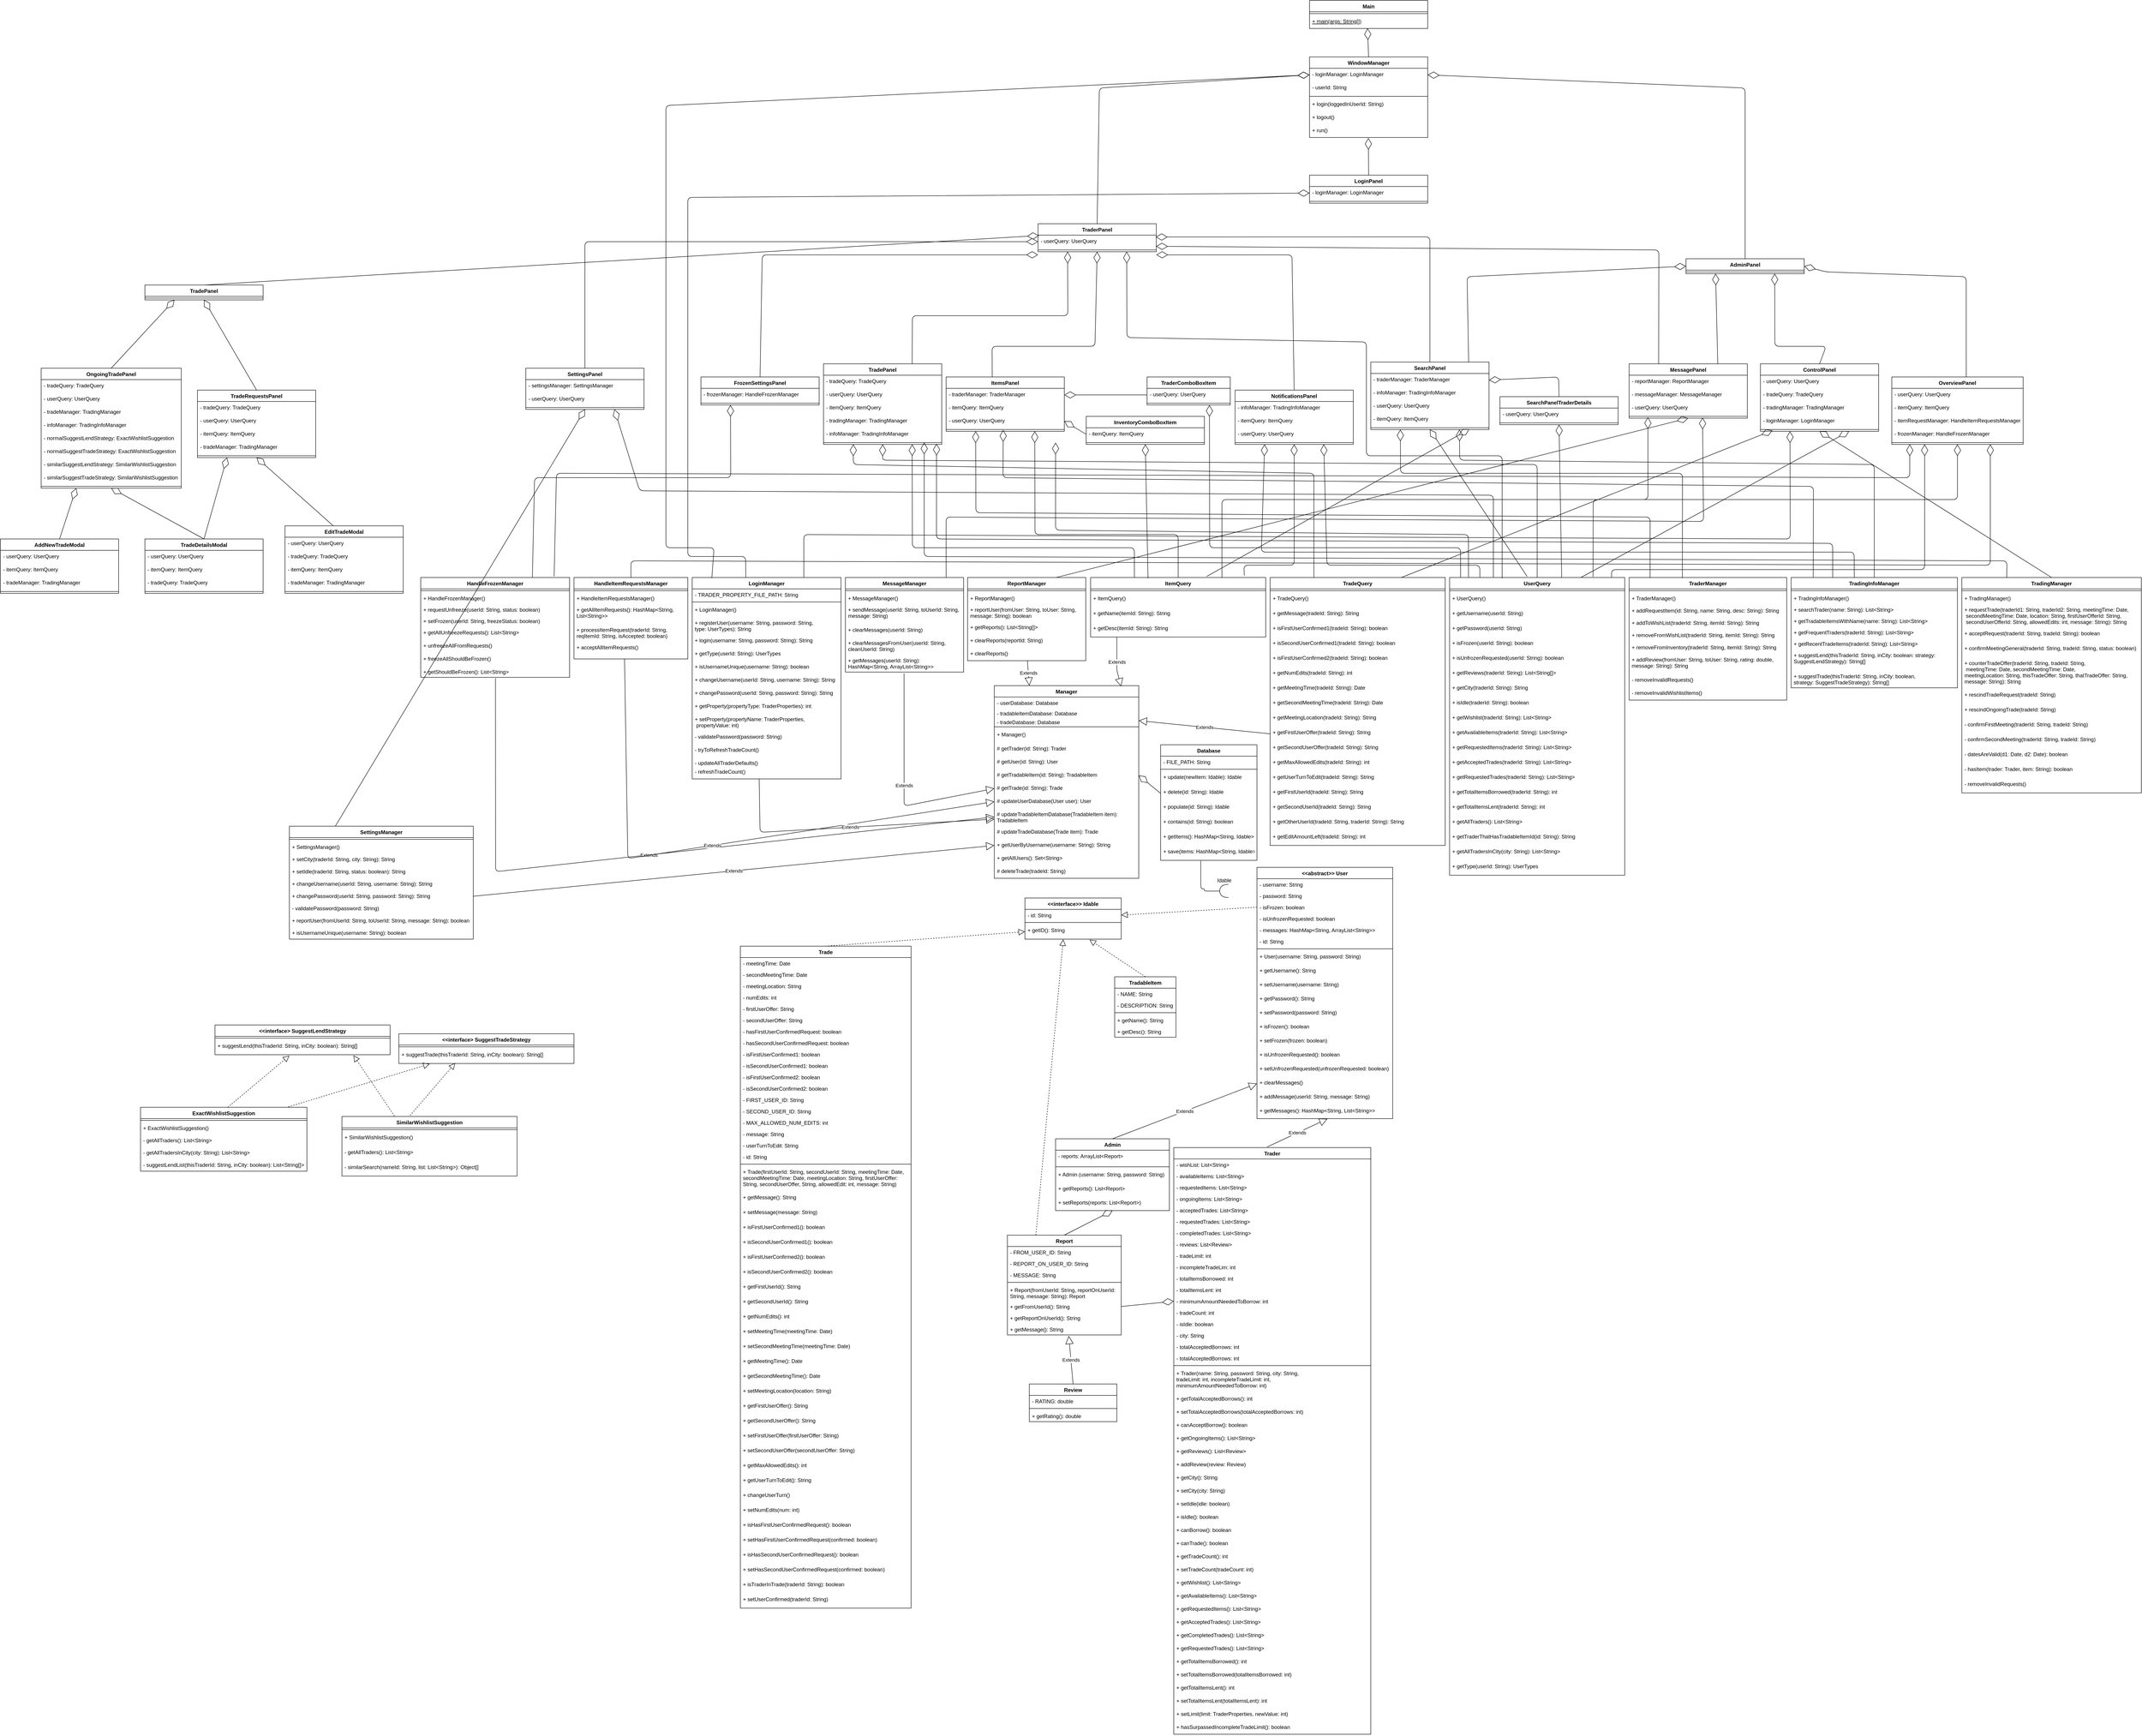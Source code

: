 <mxfile version="13.6.2" type="device"><diagram id="C5RBs43oDa-KdzZeNtuy" name="Page-1"><mxGraphModel dx="3793" dy="3026" grid="1" gridSize="10" guides="1" tooltips="1" connect="1" arrows="1" fold="1" page="1" pageScale="1" pageWidth="827" pageHeight="1169" math="0" shadow="0"><root><mxCell id="WIyWlLk6GJQsqaUBKTNV-0"/><mxCell id="WIyWlLk6GJQsqaUBKTNV-1" parent="WIyWlLk6GJQsqaUBKTNV-0"/><mxCell id="ZZGzhJtJDZJ2j_Bna8Wa-64" value="Manager" style="swimlane;fontStyle=1;align=center;verticalAlign=top;childLayout=stackLayout;horizontal=1;startSize=26;horizontalStack=0;resizeParent=1;resizeParentMax=0;resizeLast=0;collapsible=1;marginBottom=0;" parent="WIyWlLk6GJQsqaUBKTNV-1" vertex="1"><mxGeometry x="-50" y="385" width="330" height="440" as="geometry"/></mxCell><mxCell id="ZZGzhJtJDZJ2j_Bna8Wa-66" value="- userDatabase: Database" style="text;strokeColor=none;fillColor=none;align=left;verticalAlign=top;spacingLeft=4;spacingRight=4;overflow=hidden;rotatable=0;points=[[0,0.5],[1,0.5]];portConstraint=eastwest;" parent="ZZGzhJtJDZJ2j_Bna8Wa-64" vertex="1"><mxGeometry y="26" width="330" height="24" as="geometry"/></mxCell><mxCell id="ZZGzhJtJDZJ2j_Bna8Wa-68" value="- tradableItemDatabase: Database" style="text;strokeColor=none;fillColor=none;align=left;verticalAlign=top;spacingLeft=4;spacingRight=4;overflow=hidden;rotatable=0;points=[[0,0.5],[1,0.5]];portConstraint=eastwest;" parent="ZZGzhJtJDZJ2j_Bna8Wa-64" vertex="1"><mxGeometry y="50" width="330" height="20" as="geometry"/></mxCell><mxCell id="ZZGzhJtJDZJ2j_Bna8Wa-69" value="- tradeDatabase: Database" style="text;strokeColor=none;fillColor=none;align=left;verticalAlign=top;spacingLeft=4;spacingRight=4;overflow=hidden;rotatable=0;points=[[0,0.5],[1,0.5]];portConstraint=eastwest;" parent="ZZGzhJtJDZJ2j_Bna8Wa-64" vertex="1"><mxGeometry y="70" width="330" height="20" as="geometry"/></mxCell><mxCell id="ZZGzhJtJDZJ2j_Bna8Wa-65" value="" style="line;strokeWidth=1;fillColor=none;align=left;verticalAlign=middle;spacingTop=-1;spacingLeft=3;spacingRight=3;rotatable=0;labelPosition=right;points=[];portConstraint=eastwest;" parent="ZZGzhJtJDZJ2j_Bna8Wa-64" vertex="1"><mxGeometry y="90" width="330" height="8" as="geometry"/></mxCell><mxCell id="ZZGzhJtJDZJ2j_Bna8Wa-67" value="+ Manager()" style="text;strokeColor=none;fillColor=none;align=left;verticalAlign=top;spacingLeft=4;spacingRight=4;overflow=hidden;rotatable=0;points=[[0,0.5],[1,0.5]];portConstraint=eastwest;" parent="ZZGzhJtJDZJ2j_Bna8Wa-64" vertex="1"><mxGeometry y="98" width="330" height="32" as="geometry"/></mxCell><mxCell id="ZZGzhJtJDZJ2j_Bna8Wa-70" value="# getTrader(id: String): Trader" style="text;strokeColor=none;fillColor=none;align=left;verticalAlign=top;spacingLeft=4;spacingRight=4;overflow=hidden;rotatable=0;points=[[0,0.5],[1,0.5]];portConstraint=eastwest;" parent="ZZGzhJtJDZJ2j_Bna8Wa-64" vertex="1"><mxGeometry y="130" width="330" height="30" as="geometry"/></mxCell><mxCell id="ZZGzhJtJDZJ2j_Bna8Wa-72" value="# getUser(id: String): User" style="text;strokeColor=none;fillColor=none;align=left;verticalAlign=top;spacingLeft=4;spacingRight=4;overflow=hidden;rotatable=0;points=[[0,0.5],[1,0.5]];portConstraint=eastwest;" parent="ZZGzhJtJDZJ2j_Bna8Wa-64" vertex="1"><mxGeometry y="160" width="330" height="30" as="geometry"/></mxCell><mxCell id="ZZGzhJtJDZJ2j_Bna8Wa-73" value="# getTradableItem(id: String): TradableItem" style="text;strokeColor=none;fillColor=none;align=left;verticalAlign=top;spacingLeft=4;spacingRight=4;overflow=hidden;rotatable=0;points=[[0,0.5],[1,0.5]];portConstraint=eastwest;" parent="ZZGzhJtJDZJ2j_Bna8Wa-64" vertex="1"><mxGeometry y="190" width="330" height="30" as="geometry"/></mxCell><mxCell id="ZZGzhJtJDZJ2j_Bna8Wa-74" value="# getTrade(id: String): Trade" style="text;strokeColor=none;fillColor=none;align=left;verticalAlign=top;spacingLeft=4;spacingRight=4;overflow=hidden;rotatable=0;points=[[0,0.5],[1,0.5]];portConstraint=eastwest;" parent="ZZGzhJtJDZJ2j_Bna8Wa-64" vertex="1"><mxGeometry y="220" width="330" height="30" as="geometry"/></mxCell><mxCell id="X5MGy4wU7NSZnvPMwRWK-63" value="# updateUserDatabase(User user): User" style="text;strokeColor=none;fillColor=none;align=left;verticalAlign=top;spacingLeft=4;spacingRight=4;overflow=hidden;rotatable=0;points=[[0,0.5],[1,0.5]];portConstraint=eastwest;" parent="ZZGzhJtJDZJ2j_Bna8Wa-64" vertex="1"><mxGeometry y="250" width="330" height="30" as="geometry"/></mxCell><mxCell id="X5MGy4wU7NSZnvPMwRWK-66" value="# updateTradableItemDatabase(TradableItem item): &#10;TradableItem" style="text;strokeColor=none;fillColor=none;align=left;verticalAlign=top;spacingLeft=4;spacingRight=4;overflow=hidden;rotatable=0;points=[[0,0.5],[1,0.5]];portConstraint=eastwest;" parent="ZZGzhJtJDZJ2j_Bna8Wa-64" vertex="1"><mxGeometry y="280" width="330" height="40" as="geometry"/></mxCell><mxCell id="4YOX_OFuAhHaOtsbJhv--213" value="# updateTradeDatabase(Trade item): Trade" style="text;strokeColor=none;fillColor=none;align=left;verticalAlign=top;spacingLeft=4;spacingRight=4;overflow=hidden;rotatable=0;points=[[0,0.5],[1,0.5]];portConstraint=eastwest;" parent="ZZGzhJtJDZJ2j_Bna8Wa-64" vertex="1"><mxGeometry y="320" width="330" height="30" as="geometry"/></mxCell><mxCell id="X5MGy4wU7NSZnvPMwRWK-68" value="+ getUserByUsername(username: String): String" style="text;strokeColor=none;fillColor=none;align=left;verticalAlign=top;spacingLeft=4;spacingRight=4;overflow=hidden;rotatable=0;points=[[0,0.5],[1,0.5]];portConstraint=eastwest;" parent="ZZGzhJtJDZJ2j_Bna8Wa-64" vertex="1"><mxGeometry y="350" width="330" height="30" as="geometry"/></mxCell><mxCell id="4YOX_OFuAhHaOtsbJhv--214" value="+ getAllUsers(): Set&lt;String&gt;" style="text;strokeColor=none;fillColor=none;align=left;verticalAlign=top;spacingLeft=4;spacingRight=4;overflow=hidden;rotatable=0;points=[[0,0.5],[1,0.5]];portConstraint=eastwest;" parent="ZZGzhJtJDZJ2j_Bna8Wa-64" vertex="1"><mxGeometry y="380" width="330" height="30" as="geometry"/></mxCell><mxCell id="4YOX_OFuAhHaOtsbJhv--215" value="# deleteTrade(tradeId: String)" style="text;strokeColor=none;fillColor=none;align=left;verticalAlign=top;spacingLeft=4;spacingRight=4;overflow=hidden;rotatable=0;points=[[0,0.5],[1,0.5]];portConstraint=eastwest;" parent="ZZGzhJtJDZJ2j_Bna8Wa-64" vertex="1"><mxGeometry y="410" width="330" height="30" as="geometry"/></mxCell><mxCell id="ZZGzhJtJDZJ2j_Bna8Wa-115" value="Extends" style="endArrow=block;endSize=16;endFill=0;html=1;exitX=0.502;exitY=1.071;exitDx=0;exitDy=0;entryX=0;entryY=0.5;entryDx=0;entryDy=0;exitPerimeter=0;" parent="WIyWlLk6GJQsqaUBKTNV-1" source="ZZGzhJtJDZJ2j_Bna8Wa-47" target="X5MGy4wU7NSZnvPMwRWK-66" edge="1"><mxGeometry width="160" relative="1" as="geometry"><mxPoint x="-320" y="870" as="sourcePoint"/><mxPoint x="-40" y="670" as="targetPoint"/><Array as="points"><mxPoint x="-1189" y="810"/></Array></mxGeometry></mxCell><mxCell id="ZZGzhJtJDZJ2j_Bna8Wa-117" value="Extends" style="endArrow=block;endSize=16;endFill=0;html=1;exitX=0.444;exitY=0.995;exitDx=0;exitDy=0;exitPerimeter=0;entryX=0;entryY=0.5;entryDx=0;entryDy=0;" parent="WIyWlLk6GJQsqaUBKTNV-1" source="4YOX_OFuAhHaOtsbJhv--129" target="X5MGy4wU7NSZnvPMwRWK-63" edge="1"><mxGeometry width="160" relative="1" as="geometry"><mxPoint x="-238.99" y="379.99" as="sourcePoint"/><mxPoint x="-50" y="450" as="targetPoint"/><Array as="points"><mxPoint x="-887" y="780"/></Array></mxGeometry></mxCell><mxCell id="ZZGzhJtJDZJ2j_Bna8Wa-118" value="Extends" style="endArrow=block;endSize=16;endFill=0;html=1;exitX=0.496;exitY=1.074;exitDx=0;exitDy=0;entryX=0;entryY=0.5;entryDx=0;entryDy=0;exitPerimeter=0;" parent="WIyWlLk6GJQsqaUBKTNV-1" source="ZZGzhJtJDZJ2j_Bna8Wa-82" target="ZZGzhJtJDZJ2j_Bna8Wa-74" edge="1"><mxGeometry width="160" relative="1" as="geometry"><mxPoint x="-371.19" y="350.0" as="sourcePoint"/><mxPoint x="32.5" y="395" as="targetPoint"/><Array as="points"><mxPoint x="-256" y="660"/></Array></mxGeometry></mxCell><mxCell id="X5MGy4wU7NSZnvPMwRWK-10" value="Extends" style="endArrow=block;endSize=16;endFill=0;html=1;exitX=0.506;exitY=0.995;exitDx=0;exitDy=0;exitPerimeter=0;" parent="WIyWlLk6GJQsqaUBKTNV-1" source="X5MGy4wU7NSZnvPMwRWK-9" edge="1"><mxGeometry width="160" relative="1" as="geometry"><mxPoint x="539" y="310" as="sourcePoint"/><mxPoint x="30" y="385" as="targetPoint"/></mxGeometry></mxCell><mxCell id="X5MGy4wU7NSZnvPMwRWK-60" value="Extends" style="endArrow=block;endSize=16;endFill=0;html=1;exitX=0.15;exitY=1;exitDx=0;exitDy=0;entryX=0.878;entryY=0.004;entryDx=0;entryDy=0;exitPerimeter=0;entryPerimeter=0;" parent="WIyWlLk6GJQsqaUBKTNV-1" source="X5MGy4wU7NSZnvPMwRWK-18" target="ZZGzhJtJDZJ2j_Bna8Wa-64" edge="1"><mxGeometry width="160" relative="1" as="geometry"><mxPoint x="300.0" y="250.0" as="sourcePoint"/><mxPoint x="393.11" y="348.67" as="targetPoint"/><Array as="points"><mxPoint x="230" y="340"/><mxPoint x="230" y="350"/></Array></mxGeometry></mxCell><mxCell id="X5MGy4wU7NSZnvPMwRWK-61" value="Extends" style="endArrow=block;endSize=16;endFill=0;html=1;exitX=0;exitY=0.5;exitDx=0;exitDy=0;entryX=1;entryY=0.5;entryDx=0;entryDy=0;" parent="WIyWlLk6GJQsqaUBKTNV-1" source="X5MGy4wU7NSZnvPMwRWK-77" target="ZZGzhJtJDZJ2j_Bna8Wa-69" edge="1"><mxGeometry width="160" relative="1" as="geometry"><mxPoint x="664" y="180" as="sourcePoint"/><mxPoint x="400" y="427" as="targetPoint"/></mxGeometry></mxCell><mxCell id="ZZGzhJtJDZJ2j_Bna8Wa-76" value="MessageManager" style="swimlane;fontStyle=1;align=center;verticalAlign=top;childLayout=stackLayout;horizontal=1;startSize=26;horizontalStack=0;resizeParent=1;resizeParentMax=0;resizeLast=0;collapsible=1;marginBottom=0;" parent="WIyWlLk6GJQsqaUBKTNV-1" vertex="1"><mxGeometry x="-390" y="138" width="270" height="216" as="geometry"/></mxCell><mxCell id="ZZGzhJtJDZJ2j_Bna8Wa-77" value="" style="line;strokeWidth=1;fillColor=none;align=left;verticalAlign=middle;spacingTop=-1;spacingLeft=3;spacingRight=3;rotatable=0;labelPosition=right;points=[];portConstraint=eastwest;" parent="ZZGzhJtJDZJ2j_Bna8Wa-76" vertex="1"><mxGeometry y="26" width="270" height="8" as="geometry"/></mxCell><mxCell id="4YOX_OFuAhHaOtsbJhv--137" value="+ MessageManager()" style="text;strokeColor=none;fillColor=none;align=left;verticalAlign=top;spacingLeft=4;spacingRight=4;overflow=hidden;rotatable=0;points=[[0,0.5],[1,0.5]];portConstraint=eastwest;" parent="ZZGzhJtJDZJ2j_Bna8Wa-76" vertex="1"><mxGeometry y="34" width="270" height="26" as="geometry"/></mxCell><mxCell id="ZZGzhJtJDZJ2j_Bna8Wa-78" value="+ sendMessage(userId: String, toUserId: String, &#10;message: String)" style="text;strokeColor=none;fillColor=none;align=left;verticalAlign=top;spacingLeft=4;spacingRight=4;overflow=hidden;rotatable=0;points=[[0,0.5],[1,0.5]];portConstraint=eastwest;" parent="ZZGzhJtJDZJ2j_Bna8Wa-76" vertex="1"><mxGeometry y="60" width="270" height="46" as="geometry"/></mxCell><mxCell id="ZZGzhJtJDZJ2j_Bna8Wa-81" value="+ clearMessages(userId: String)" style="text;strokeColor=none;fillColor=none;align=left;verticalAlign=top;spacingLeft=4;spacingRight=4;overflow=hidden;rotatable=0;points=[[0,0.5],[1,0.5]];portConstraint=eastwest;" parent="ZZGzhJtJDZJ2j_Bna8Wa-76" vertex="1"><mxGeometry y="106" width="270" height="30" as="geometry"/></mxCell><mxCell id="X5MGy4wU7NSZnvPMwRWK-69" value="+ clearMessagesFromUser(userId: String, &#10;cleanUserId: String)" style="text;strokeColor=none;fillColor=none;align=left;verticalAlign=top;spacingLeft=4;spacingRight=4;overflow=hidden;rotatable=0;points=[[0,0.5],[1,0.5]];portConstraint=eastwest;" parent="ZZGzhJtJDZJ2j_Bna8Wa-76" vertex="1"><mxGeometry y="136" width="270" height="40" as="geometry"/></mxCell><mxCell id="ZZGzhJtJDZJ2j_Bna8Wa-82" value="+ getMessages(userId: String): &#10;HashMap&lt;String, ArrayList&lt;String&gt;&gt;" style="text;strokeColor=none;fillColor=none;align=left;verticalAlign=top;spacingLeft=4;spacingRight=4;overflow=hidden;rotatable=0;points=[[0,0.5],[1,0.5]];portConstraint=eastwest;" parent="ZZGzhJtJDZJ2j_Bna8Wa-76" vertex="1"><mxGeometry y="176" width="270" height="40" as="geometry"/></mxCell><mxCell id="7PWn8Yp-xH04kgllYcuz-62" value="LoginManager" style="swimlane;fontStyle=1;align=center;verticalAlign=top;childLayout=stackLayout;horizontal=1;startSize=26;horizontalStack=0;resizeParent=1;resizeParentMax=0;resizeLast=0;collapsible=1;marginBottom=0;" parent="WIyWlLk6GJQsqaUBKTNV-1" vertex="1"><mxGeometry x="-740" y="138" width="340" height="460" as="geometry"/></mxCell><mxCell id="7PWn8Yp-xH04kgllYcuz-74" value="- TRADER_PROPERTY_FILE_PATH: String" style="text;strokeColor=none;fillColor=none;align=left;verticalAlign=top;spacingLeft=4;spacingRight=4;overflow=hidden;rotatable=0;points=[[0,0.5],[1,0.5]];portConstraint=eastwest;" parent="7PWn8Yp-xH04kgllYcuz-62" vertex="1"><mxGeometry y="26" width="340" height="26" as="geometry"/></mxCell><mxCell id="7PWn8Yp-xH04kgllYcuz-65" value="" style="line;strokeWidth=1;fillColor=none;align=left;verticalAlign=middle;spacingTop=-1;spacingLeft=3;spacingRight=3;rotatable=0;labelPosition=right;points=[];portConstraint=eastwest;" parent="7PWn8Yp-xH04kgllYcuz-62" vertex="1"><mxGeometry y="52" width="340" height="8" as="geometry"/></mxCell><mxCell id="4YOX_OFuAhHaOtsbJhv--136" value="+ LoginManager()" style="text;strokeColor=none;fillColor=none;align=left;verticalAlign=top;spacingLeft=4;spacingRight=4;overflow=hidden;rotatable=0;points=[[0,0.5],[1,0.5]];portConstraint=eastwest;" parent="7PWn8Yp-xH04kgllYcuz-62" vertex="1"><mxGeometry y="60" width="340" height="30" as="geometry"/></mxCell><mxCell id="7PWn8Yp-xH04kgllYcuz-70" value="+ registerUser(username: String, password: String, &#10;type: UserTypes): String" style="text;strokeColor=none;fillColor=none;align=left;verticalAlign=top;spacingLeft=4;spacingRight=4;overflow=hidden;rotatable=0;points=[[0,0.5],[1,0.5]];portConstraint=eastwest;" parent="7PWn8Yp-xH04kgllYcuz-62" vertex="1"><mxGeometry y="90" width="340" height="40" as="geometry"/></mxCell><mxCell id="7PWn8Yp-xH04kgllYcuz-75" value="+ login(username: String, password: String): String" style="text;strokeColor=none;fillColor=none;align=left;verticalAlign=top;spacingLeft=4;spacingRight=4;overflow=hidden;rotatable=0;points=[[0,0.5],[1,0.5]];portConstraint=eastwest;" parent="7PWn8Yp-xH04kgllYcuz-62" vertex="1"><mxGeometry y="130" width="340" height="30" as="geometry"/></mxCell><mxCell id="7PWn8Yp-xH04kgllYcuz-76" value="+ getType(userId: String): UserTypes" style="text;strokeColor=none;fillColor=none;align=left;verticalAlign=top;spacingLeft=4;spacingRight=4;overflow=hidden;rotatable=0;points=[[0,0.5],[1,0.5]];portConstraint=eastwest;" parent="7PWn8Yp-xH04kgllYcuz-62" vertex="1"><mxGeometry y="160" width="340" height="30" as="geometry"/></mxCell><mxCell id="7PWn8Yp-xH04kgllYcuz-77" value="+ isUsernameUnique(username: String): boolean" style="text;strokeColor=none;fillColor=none;align=left;verticalAlign=top;spacingLeft=4;spacingRight=4;overflow=hidden;rotatable=0;points=[[0,0.5],[1,0.5]];portConstraint=eastwest;" parent="7PWn8Yp-xH04kgllYcuz-62" vertex="1"><mxGeometry y="190" width="340" height="30" as="geometry"/></mxCell><mxCell id="ZZGzhJtJDZJ2j_Bna8Wa-62" value="+ changeUsername(userId: String, username: String): String" style="text;strokeColor=none;fillColor=none;align=left;verticalAlign=top;spacingLeft=4;spacingRight=4;overflow=hidden;rotatable=0;points=[[0,0.5],[1,0.5]];portConstraint=eastwest;" parent="7PWn8Yp-xH04kgllYcuz-62" vertex="1"><mxGeometry y="220" width="340" height="30" as="geometry"/></mxCell><mxCell id="ZZGzhJtJDZJ2j_Bna8Wa-63" value="+ changePassword(userId: String, password: String): String" style="text;strokeColor=none;fillColor=none;align=left;verticalAlign=top;spacingLeft=4;spacingRight=4;overflow=hidden;rotatable=0;points=[[0,0.5],[1,0.5]];portConstraint=eastwest;" parent="7PWn8Yp-xH04kgllYcuz-62" vertex="1"><mxGeometry y="250" width="340" height="30" as="geometry"/></mxCell><mxCell id="cMOPN-uFxDyefqy8wl8u-1" value="+ getProperty(propertyType: TraderProperties): int" style="text;strokeColor=none;fillColor=none;align=left;verticalAlign=top;spacingLeft=4;spacingRight=4;overflow=hidden;rotatable=0;points=[[0,0.5],[1,0.5]];portConstraint=eastwest;" parent="7PWn8Yp-xH04kgllYcuz-62" vertex="1"><mxGeometry y="280" width="340" height="30" as="geometry"/></mxCell><mxCell id="cMOPN-uFxDyefqy8wl8u-2" value="+ setProperty(propertyName: TraderProperties,&#10; propertyValue: int)" style="text;strokeColor=none;fillColor=none;align=left;verticalAlign=top;spacingLeft=4;spacingRight=4;overflow=hidden;rotatable=0;points=[[0,0.5],[1,0.5]];portConstraint=eastwest;" parent="7PWn8Yp-xH04kgllYcuz-62" vertex="1"><mxGeometry y="310" width="340" height="40" as="geometry"/></mxCell><mxCell id="4YOX_OFuAhHaOtsbJhv--130" value="- validatePassword(password: String)" style="text;strokeColor=none;fillColor=none;align=left;verticalAlign=top;spacingLeft=4;spacingRight=4;overflow=hidden;rotatable=0;points=[[0,0.5],[1,0.5]];portConstraint=eastwest;" parent="7PWn8Yp-xH04kgllYcuz-62" vertex="1"><mxGeometry y="350" width="340" height="30" as="geometry"/></mxCell><mxCell id="4YOX_OFuAhHaOtsbJhv--131" value="- tryToRefreshTradeCount()" style="text;strokeColor=none;fillColor=none;align=left;verticalAlign=top;spacingLeft=4;spacingRight=4;overflow=hidden;rotatable=0;points=[[0,0.5],[1,0.5]];portConstraint=eastwest;" parent="7PWn8Yp-xH04kgllYcuz-62" vertex="1"><mxGeometry y="380" width="340" height="30" as="geometry"/></mxCell><mxCell id="4YOX_OFuAhHaOtsbJhv--132" value="- updateAllTraderDefaults()" style="text;strokeColor=none;fillColor=none;align=left;verticalAlign=top;spacingLeft=4;spacingRight=4;overflow=hidden;rotatable=0;points=[[0,0.5],[1,0.5]];portConstraint=eastwest;" parent="7PWn8Yp-xH04kgllYcuz-62" vertex="1"><mxGeometry y="410" width="340" height="20" as="geometry"/></mxCell><mxCell id="4YOX_OFuAhHaOtsbJhv--133" value="- refreshTradeCount()" style="text;strokeColor=none;fillColor=none;align=left;verticalAlign=top;spacingLeft=4;spacingRight=4;overflow=hidden;rotatable=0;points=[[0,0.5],[1,0.5]];portConstraint=eastwest;" parent="7PWn8Yp-xH04kgllYcuz-62" vertex="1"><mxGeometry y="430" width="340" height="30" as="geometry"/></mxCell><mxCell id="ZZGzhJtJDZJ2j_Bna8Wa-51" value="HandleItemRequestsManager" style="swimlane;fontStyle=1;align=center;verticalAlign=top;childLayout=stackLayout;horizontal=1;startSize=26;horizontalStack=0;resizeParent=1;resizeParentMax=0;resizeLast=0;collapsible=1;marginBottom=0;" parent="WIyWlLk6GJQsqaUBKTNV-1" vertex="1"><mxGeometry x="-1010" y="138" width="260" height="186" as="geometry"/></mxCell><mxCell id="ZZGzhJtJDZJ2j_Bna8Wa-52" value="" style="line;strokeWidth=1;fillColor=none;align=left;verticalAlign=middle;spacingTop=-1;spacingLeft=3;spacingRight=3;rotatable=0;labelPosition=right;points=[];portConstraint=eastwest;" parent="ZZGzhJtJDZJ2j_Bna8Wa-51" vertex="1"><mxGeometry y="26" width="260" height="8" as="geometry"/></mxCell><mxCell id="4YOX_OFuAhHaOtsbJhv--135" value="+ HandleItemRequestsManager()" style="text;strokeColor=none;fillColor=none;align=left;verticalAlign=top;spacingLeft=4;spacingRight=4;overflow=hidden;rotatable=0;points=[[0,0.5],[1,0.5]];portConstraint=eastwest;" parent="ZZGzhJtJDZJ2j_Bna8Wa-51" vertex="1"><mxGeometry y="34" width="260" height="26" as="geometry"/></mxCell><mxCell id="ZZGzhJtJDZJ2j_Bna8Wa-53" value="+ getAllItemRequests(): HashMap&lt;String, &#10;List&lt;String&gt;&gt;" style="text;strokeColor=none;fillColor=none;align=left;verticalAlign=top;spacingLeft=4;spacingRight=4;overflow=hidden;rotatable=0;points=[[0,0.5],[1,0.5]];portConstraint=eastwest;" parent="ZZGzhJtJDZJ2j_Bna8Wa-51" vertex="1"><mxGeometry y="60" width="260" height="46" as="geometry"/></mxCell><mxCell id="ZZGzhJtJDZJ2j_Bna8Wa-56" value="+ processItemRequest(traderId: String, &#10;reqItemId: String, isAccepted: boolean)" style="text;strokeColor=none;fillColor=none;align=left;verticalAlign=top;spacingLeft=4;spacingRight=4;overflow=hidden;rotatable=0;points=[[0,0.5],[1,0.5]];portConstraint=eastwest;" parent="ZZGzhJtJDZJ2j_Bna8Wa-51" vertex="1"><mxGeometry y="106" width="260" height="40" as="geometry"/></mxCell><mxCell id="4YOX_OFuAhHaOtsbJhv--129" value="+ acceptAllItemRequests()" style="text;strokeColor=none;fillColor=none;align=left;verticalAlign=top;spacingLeft=4;spacingRight=4;overflow=hidden;rotatable=0;points=[[0,0.5],[1,0.5]];portConstraint=eastwest;" parent="ZZGzhJtJDZJ2j_Bna8Wa-51" vertex="1"><mxGeometry y="146" width="260" height="40" as="geometry"/></mxCell><mxCell id="ZZGzhJtJDZJ2j_Bna8Wa-42" value="HandleFrozenManager" style="swimlane;fontStyle=1;align=center;verticalAlign=top;childLayout=stackLayout;horizontal=1;startSize=26;horizontalStack=0;resizeParent=1;resizeParentMax=0;resizeLast=0;collapsible=1;marginBottom=0;" parent="WIyWlLk6GJQsqaUBKTNV-1" vertex="1"><mxGeometry x="-1360" y="138" width="340" height="228" as="geometry"/></mxCell><mxCell id="ZZGzhJtJDZJ2j_Bna8Wa-45" value="" style="line;strokeWidth=1;fillColor=none;align=left;verticalAlign=middle;spacingTop=-1;spacingLeft=3;spacingRight=3;rotatable=0;labelPosition=right;points=[];portConstraint=eastwest;" parent="ZZGzhJtJDZJ2j_Bna8Wa-42" vertex="1"><mxGeometry y="26" width="340" height="8" as="geometry"/></mxCell><mxCell id="4YOX_OFuAhHaOtsbJhv--134" value="+ HandleFrozenManager()" style="text;strokeColor=none;fillColor=none;align=left;verticalAlign=top;spacingLeft=4;spacingRight=4;overflow=hidden;rotatable=0;points=[[0,0.5],[1,0.5]];portConstraint=eastwest;" parent="ZZGzhJtJDZJ2j_Bna8Wa-42" vertex="1"><mxGeometry y="34" width="340" height="26" as="geometry"/></mxCell><mxCell id="ZZGzhJtJDZJ2j_Bna8Wa-46" value="+ requestUnfreeze(userId: String, status: boolean)" style="text;strokeColor=none;fillColor=none;align=left;verticalAlign=top;spacingLeft=4;spacingRight=4;overflow=hidden;rotatable=0;points=[[0,0.5],[1,0.5]];portConstraint=eastwest;" parent="ZZGzhJtJDZJ2j_Bna8Wa-42" vertex="1"><mxGeometry y="60" width="340" height="26" as="geometry"/></mxCell><mxCell id="ZZGzhJtJDZJ2j_Bna8Wa-48" value="+ setFrozen(userId: String, freezeStatus: boolean)" style="text;strokeColor=none;fillColor=none;align=left;verticalAlign=top;spacingLeft=4;spacingRight=4;overflow=hidden;rotatable=0;points=[[0,0.5],[1,0.5]];portConstraint=eastwest;" parent="ZZGzhJtJDZJ2j_Bna8Wa-42" vertex="1"><mxGeometry y="86" width="340" height="26" as="geometry"/></mxCell><mxCell id="ZZGzhJtJDZJ2j_Bna8Wa-50" value="+ getAllUnfreezeRequests(): List&lt;String&gt;" style="text;strokeColor=none;fillColor=none;align=left;verticalAlign=top;spacingLeft=4;spacingRight=4;overflow=hidden;rotatable=0;points=[[0,0.5],[1,0.5]];portConstraint=eastwest;" parent="ZZGzhJtJDZJ2j_Bna8Wa-42" vertex="1"><mxGeometry y="112" width="340" height="30" as="geometry"/></mxCell><mxCell id="4YOX_OFuAhHaOtsbJhv--127" value="+ unfreezeAllFromRequests()" style="text;strokeColor=none;fillColor=none;align=left;verticalAlign=top;spacingLeft=4;spacingRight=4;overflow=hidden;rotatable=0;points=[[0,0.5],[1,0.5]];portConstraint=eastwest;" parent="ZZGzhJtJDZJ2j_Bna8Wa-42" vertex="1"><mxGeometry y="142" width="340" height="30" as="geometry"/></mxCell><mxCell id="4YOX_OFuAhHaOtsbJhv--128" value="+ freezeAllShouldBeFrozen()" style="text;strokeColor=none;fillColor=none;align=left;verticalAlign=top;spacingLeft=4;spacingRight=4;overflow=hidden;rotatable=0;points=[[0,0.5],[1,0.5]];portConstraint=eastwest;" parent="ZZGzhJtJDZJ2j_Bna8Wa-42" vertex="1"><mxGeometry y="172" width="340" height="30" as="geometry"/></mxCell><mxCell id="ZZGzhJtJDZJ2j_Bna8Wa-47" value="+ getShouldBeFrozen(): List&lt;String&gt;" style="text;strokeColor=none;fillColor=none;align=left;verticalAlign=top;spacingLeft=4;spacingRight=4;overflow=hidden;rotatable=0;points=[[0,0.5],[1,0.5]];portConstraint=eastwest;" parent="ZZGzhJtJDZJ2j_Bna8Wa-42" vertex="1"><mxGeometry y="202" width="340" height="26" as="geometry"/></mxCell><mxCell id="X5MGy4wU7NSZnvPMwRWK-11" value="ItemQuery" style="swimlane;fontStyle=1;align=center;verticalAlign=top;childLayout=stackLayout;horizontal=1;startSize=26;horizontalStack=0;resizeParent=1;resizeParentMax=0;resizeLast=0;collapsible=1;marginBottom=0;" parent="WIyWlLk6GJQsqaUBKTNV-1" vertex="1"><mxGeometry x="170" y="138" width="400" height="136" as="geometry"/></mxCell><mxCell id="X5MGy4wU7NSZnvPMwRWK-19" value="" style="line;strokeWidth=1;fillColor=none;align=left;verticalAlign=middle;spacingTop=-1;spacingLeft=3;spacingRight=3;rotatable=0;labelPosition=right;points=[];portConstraint=eastwest;" parent="X5MGy4wU7NSZnvPMwRWK-11" vertex="1"><mxGeometry y="26" width="400" height="8" as="geometry"/></mxCell><mxCell id="4YOX_OFuAhHaOtsbJhv--139" value="+ ItemQuery()" style="text;strokeColor=none;fillColor=none;align=left;verticalAlign=top;spacingLeft=4;spacingRight=4;overflow=hidden;rotatable=0;points=[[0,0.5],[1,0.5]];portConstraint=eastwest;" parent="X5MGy4wU7NSZnvPMwRWK-11" vertex="1"><mxGeometry y="34" width="400" height="34" as="geometry"/></mxCell><mxCell id="X5MGy4wU7NSZnvPMwRWK-17" value="+ getName(itemId: String): String" style="text;strokeColor=none;fillColor=none;align=left;verticalAlign=top;spacingLeft=4;spacingRight=4;overflow=hidden;rotatable=0;points=[[0,0.5],[1,0.5]];portConstraint=eastwest;" parent="X5MGy4wU7NSZnvPMwRWK-11" vertex="1"><mxGeometry y="68" width="400" height="34" as="geometry"/></mxCell><mxCell id="X5MGy4wU7NSZnvPMwRWK-18" value="+ getDesc(itemId: String): String" style="text;strokeColor=none;fillColor=none;align=left;verticalAlign=top;spacingLeft=4;spacingRight=4;overflow=hidden;rotatable=0;points=[[0,0.5],[1,0.5]];portConstraint=eastwest;" parent="X5MGy4wU7NSZnvPMwRWK-11" vertex="1"><mxGeometry y="102" width="400" height="34" as="geometry"/></mxCell><mxCell id="X5MGy4wU7NSZnvPMwRWK-20" value="TradeQuery" style="swimlane;fontStyle=1;align=center;verticalAlign=top;childLayout=stackLayout;horizontal=1;startSize=26;horizontalStack=0;resizeParent=1;resizeParentMax=0;resizeLast=0;collapsible=1;marginBottom=0;" parent="WIyWlLk6GJQsqaUBKTNV-1" vertex="1"><mxGeometry x="580" y="138" width="400" height="612" as="geometry"/></mxCell><mxCell id="X5MGy4wU7NSZnvPMwRWK-23" value="" style="line;strokeWidth=1;fillColor=none;align=left;verticalAlign=middle;spacingTop=-1;spacingLeft=3;spacingRight=3;rotatable=0;labelPosition=right;points=[];portConstraint=eastwest;" parent="X5MGy4wU7NSZnvPMwRWK-20" vertex="1"><mxGeometry y="26" width="400" height="8" as="geometry"/></mxCell><mxCell id="4YOX_OFuAhHaOtsbJhv--143" value="+ TradeQuery()" style="text;strokeColor=none;fillColor=none;align=left;verticalAlign=top;spacingLeft=4;spacingRight=4;overflow=hidden;rotatable=0;points=[[0,0.5],[1,0.5]];portConstraint=eastwest;" parent="X5MGy4wU7NSZnvPMwRWK-20" vertex="1"><mxGeometry y="34" width="400" height="34" as="geometry"/></mxCell><mxCell id="X5MGy4wU7NSZnvPMwRWK-21" value="+ getMessage(tradeId: String): String" style="text;strokeColor=none;fillColor=none;align=left;verticalAlign=top;spacingLeft=4;spacingRight=4;overflow=hidden;rotatable=0;points=[[0,0.5],[1,0.5]];portConstraint=eastwest;" parent="X5MGy4wU7NSZnvPMwRWK-20" vertex="1"><mxGeometry y="68" width="400" height="34" as="geometry"/></mxCell><mxCell id="X5MGy4wU7NSZnvPMwRWK-70" value="+ isFirstUserConfirmed1(tradeId: String): boolean" style="text;strokeColor=none;fillColor=none;align=left;verticalAlign=top;spacingLeft=4;spacingRight=4;overflow=hidden;rotatable=0;points=[[0,0.5],[1,0.5]];portConstraint=eastwest;" parent="X5MGy4wU7NSZnvPMwRWK-20" vertex="1"><mxGeometry y="102" width="400" height="34" as="geometry"/></mxCell><mxCell id="X5MGy4wU7NSZnvPMwRWK-71" value="+ isSecondUserConfirmed1(tradeId: String): boolean" style="text;strokeColor=none;fillColor=none;align=left;verticalAlign=top;spacingLeft=4;spacingRight=4;overflow=hidden;rotatable=0;points=[[0,0.5],[1,0.5]];portConstraint=eastwest;" parent="X5MGy4wU7NSZnvPMwRWK-20" vertex="1"><mxGeometry y="136" width="400" height="34" as="geometry"/></mxCell><mxCell id="X5MGy4wU7NSZnvPMwRWK-72" value="+ isFirstUserConfirmed2(tradeId: String): boolean" style="text;strokeColor=none;fillColor=none;align=left;verticalAlign=top;spacingLeft=4;spacingRight=4;overflow=hidden;rotatable=0;points=[[0,0.5],[1,0.5]];portConstraint=eastwest;" parent="X5MGy4wU7NSZnvPMwRWK-20" vertex="1"><mxGeometry y="170" width="400" height="34" as="geometry"/></mxCell><mxCell id="X5MGy4wU7NSZnvPMwRWK-73" value="+ getNumEdits(tradeId: String): int" style="text;strokeColor=none;fillColor=none;align=left;verticalAlign=top;spacingLeft=4;spacingRight=4;overflow=hidden;rotatable=0;points=[[0,0.5],[1,0.5]];portConstraint=eastwest;" parent="X5MGy4wU7NSZnvPMwRWK-20" vertex="1"><mxGeometry y="204" width="400" height="34" as="geometry"/></mxCell><mxCell id="X5MGy4wU7NSZnvPMwRWK-74" value="+ getMeetingTime(tradeId: String): Date" style="text;strokeColor=none;fillColor=none;align=left;verticalAlign=top;spacingLeft=4;spacingRight=4;overflow=hidden;rotatable=0;points=[[0,0.5],[1,0.5]];portConstraint=eastwest;" parent="X5MGy4wU7NSZnvPMwRWK-20" vertex="1"><mxGeometry y="238" width="400" height="34" as="geometry"/></mxCell><mxCell id="X5MGy4wU7NSZnvPMwRWK-75" value="+ getSecondMeetingTime(tradeId: String): Date" style="text;strokeColor=none;fillColor=none;align=left;verticalAlign=top;spacingLeft=4;spacingRight=4;overflow=hidden;rotatable=0;points=[[0,0.5],[1,0.5]];portConstraint=eastwest;" parent="X5MGy4wU7NSZnvPMwRWK-20" vertex="1"><mxGeometry y="272" width="400" height="34" as="geometry"/></mxCell><mxCell id="X5MGy4wU7NSZnvPMwRWK-76" value="+ getMeetingLocation(tradeId: String): String" style="text;strokeColor=none;fillColor=none;align=left;verticalAlign=top;spacingLeft=4;spacingRight=4;overflow=hidden;rotatable=0;points=[[0,0.5],[1,0.5]];portConstraint=eastwest;" parent="X5MGy4wU7NSZnvPMwRWK-20" vertex="1"><mxGeometry y="306" width="400" height="34" as="geometry"/></mxCell><mxCell id="X5MGy4wU7NSZnvPMwRWK-77" value="+ getFirstUserOffer(tradeId: String): String" style="text;strokeColor=none;fillColor=none;align=left;verticalAlign=top;spacingLeft=4;spacingRight=4;overflow=hidden;rotatable=0;points=[[0,0.5],[1,0.5]];portConstraint=eastwest;" parent="X5MGy4wU7NSZnvPMwRWK-20" vertex="1"><mxGeometry y="340" width="400" height="34" as="geometry"/></mxCell><mxCell id="X5MGy4wU7NSZnvPMwRWK-78" value="+ getSecondUserOffer(tradeId: String): String" style="text;strokeColor=none;fillColor=none;align=left;verticalAlign=top;spacingLeft=4;spacingRight=4;overflow=hidden;rotatable=0;points=[[0,0.5],[1,0.5]];portConstraint=eastwest;" parent="X5MGy4wU7NSZnvPMwRWK-20" vertex="1"><mxGeometry y="374" width="400" height="34" as="geometry"/></mxCell><mxCell id="X5MGy4wU7NSZnvPMwRWK-79" value="+ getMaxAllowedEdits(tradeId: String): int" style="text;strokeColor=none;fillColor=none;align=left;verticalAlign=top;spacingLeft=4;spacingRight=4;overflow=hidden;rotatable=0;points=[[0,0.5],[1,0.5]];portConstraint=eastwest;" parent="X5MGy4wU7NSZnvPMwRWK-20" vertex="1"><mxGeometry y="408" width="400" height="34" as="geometry"/></mxCell><mxCell id="X5MGy4wU7NSZnvPMwRWK-80" value="+ getUserTurnToEdit(tradeId: String): String" style="text;strokeColor=none;fillColor=none;align=left;verticalAlign=top;spacingLeft=4;spacingRight=4;overflow=hidden;rotatable=0;points=[[0,0.5],[1,0.5]];portConstraint=eastwest;" parent="X5MGy4wU7NSZnvPMwRWK-20" vertex="1"><mxGeometry y="442" width="400" height="34" as="geometry"/></mxCell><mxCell id="X5MGy4wU7NSZnvPMwRWK-81" value="+ getFirstUserId(tradeId: String): String" style="text;strokeColor=none;fillColor=none;align=left;verticalAlign=top;spacingLeft=4;spacingRight=4;overflow=hidden;rotatable=0;points=[[0,0.5],[1,0.5]];portConstraint=eastwest;" parent="X5MGy4wU7NSZnvPMwRWK-20" vertex="1"><mxGeometry y="476" width="400" height="34" as="geometry"/></mxCell><mxCell id="X5MGy4wU7NSZnvPMwRWK-82" value="+ getSecondUserId(tradeId: String): String" style="text;strokeColor=none;fillColor=none;align=left;verticalAlign=top;spacingLeft=4;spacingRight=4;overflow=hidden;rotatable=0;points=[[0,0.5],[1,0.5]];portConstraint=eastwest;" parent="X5MGy4wU7NSZnvPMwRWK-20" vertex="1"><mxGeometry y="510" width="400" height="34" as="geometry"/></mxCell><mxCell id="4YOX_OFuAhHaOtsbJhv--140" value="+ getOtherUserId(tradeId: String, traderId: String): String" style="text;strokeColor=none;fillColor=none;align=left;verticalAlign=top;spacingLeft=4;spacingRight=4;overflow=hidden;rotatable=0;points=[[0,0.5],[1,0.5]];portConstraint=eastwest;" parent="X5MGy4wU7NSZnvPMwRWK-20" vertex="1"><mxGeometry y="544" width="400" height="34" as="geometry"/></mxCell><mxCell id="4YOX_OFuAhHaOtsbJhv--141" value="+ getEditAmountLeft(tradeId: String): int" style="text;strokeColor=none;fillColor=none;align=left;verticalAlign=top;spacingLeft=4;spacingRight=4;overflow=hidden;rotatable=0;points=[[0,0.5],[1,0.5]];portConstraint=eastwest;" parent="X5MGy4wU7NSZnvPMwRWK-20" vertex="1"><mxGeometry y="578" width="400" height="34" as="geometry"/></mxCell><mxCell id="X5MGy4wU7NSZnvPMwRWK-24" value="UserQuery" style="swimlane;fontStyle=1;align=center;verticalAlign=top;childLayout=stackLayout;horizontal=1;startSize=26;horizontalStack=0;resizeParent=1;resizeParentMax=0;resizeLast=0;collapsible=1;marginBottom=0;" parent="WIyWlLk6GJQsqaUBKTNV-1" vertex="1"><mxGeometry x="990" y="138" width="400" height="680" as="geometry"/></mxCell><mxCell id="X5MGy4wU7NSZnvPMwRWK-27" value="" style="line;strokeWidth=1;fillColor=none;align=left;verticalAlign=middle;spacingTop=-1;spacingLeft=3;spacingRight=3;rotatable=0;labelPosition=right;points=[];portConstraint=eastwest;" parent="X5MGy4wU7NSZnvPMwRWK-24" vertex="1"><mxGeometry y="26" width="400" height="8" as="geometry"/></mxCell><mxCell id="X5MGy4wU7NSZnvPMwRWK-25" value="+ UserQuery()" style="text;strokeColor=none;fillColor=none;align=left;verticalAlign=top;spacingLeft=4;spacingRight=4;overflow=hidden;rotatable=0;points=[[0,0.5],[1,0.5]];portConstraint=eastwest;" parent="X5MGy4wU7NSZnvPMwRWK-24" vertex="1"><mxGeometry y="34" width="400" height="34" as="geometry"/></mxCell><mxCell id="4YOX_OFuAhHaOtsbJhv--145" value="+ getUsername(userId: String)" style="text;strokeColor=none;fillColor=none;align=left;verticalAlign=top;spacingLeft=4;spacingRight=4;overflow=hidden;rotatable=0;points=[[0,0.5],[1,0.5]];portConstraint=eastwest;" parent="X5MGy4wU7NSZnvPMwRWK-24" vertex="1"><mxGeometry y="68" width="400" height="34" as="geometry"/></mxCell><mxCell id="X5MGy4wU7NSZnvPMwRWK-26" value="+ getPassword(userId: String)" style="text;strokeColor=none;fillColor=none;align=left;verticalAlign=top;spacingLeft=4;spacingRight=4;overflow=hidden;rotatable=0;points=[[0,0.5],[1,0.5]];portConstraint=eastwest;" parent="X5MGy4wU7NSZnvPMwRWK-24" vertex="1"><mxGeometry y="102" width="400" height="34" as="geometry"/></mxCell><mxCell id="X5MGy4wU7NSZnvPMwRWK-83" value="+ isFrozen(userId: String): boolean" style="text;strokeColor=none;fillColor=none;align=left;verticalAlign=top;spacingLeft=4;spacingRight=4;overflow=hidden;rotatable=0;points=[[0,0.5],[1,0.5]];portConstraint=eastwest;" parent="X5MGy4wU7NSZnvPMwRWK-24" vertex="1"><mxGeometry y="136" width="400" height="34" as="geometry"/></mxCell><mxCell id="X5MGy4wU7NSZnvPMwRWK-84" value="+ isUnfrozenRequested(userId: String): boolean" style="text;strokeColor=none;fillColor=none;align=left;verticalAlign=top;spacingLeft=4;spacingRight=4;overflow=hidden;rotatable=0;points=[[0,0.5],[1,0.5]];portConstraint=eastwest;" parent="X5MGy4wU7NSZnvPMwRWK-24" vertex="1"><mxGeometry y="170" width="400" height="34" as="geometry"/></mxCell><mxCell id="X5MGy4wU7NSZnvPMwRWK-87" value="+ getReviews(traderId: String): List&lt;String[]&gt;" style="text;strokeColor=none;fillColor=none;align=left;verticalAlign=top;spacingLeft=4;spacingRight=4;overflow=hidden;rotatable=0;points=[[0,0.5],[1,0.5]];portConstraint=eastwest;" parent="X5MGy4wU7NSZnvPMwRWK-24" vertex="1"><mxGeometry y="204" width="400" height="34" as="geometry"/></mxCell><mxCell id="X5MGy4wU7NSZnvPMwRWK-88" value="+ getCity(traderId: String): String" style="text;strokeColor=none;fillColor=none;align=left;verticalAlign=top;spacingLeft=4;spacingRight=4;overflow=hidden;rotatable=0;points=[[0,0.5],[1,0.5]];portConstraint=eastwest;" parent="X5MGy4wU7NSZnvPMwRWK-24" vertex="1"><mxGeometry y="238" width="400" height="34" as="geometry"/></mxCell><mxCell id="X5MGy4wU7NSZnvPMwRWK-89" value="+ isIdle(traderId: String): boolean" style="text;strokeColor=none;fillColor=none;align=left;verticalAlign=top;spacingLeft=4;spacingRight=4;overflow=hidden;rotatable=0;points=[[0,0.5],[1,0.5]];portConstraint=eastwest;" parent="X5MGy4wU7NSZnvPMwRWK-24" vertex="1"><mxGeometry y="272" width="400" height="34" as="geometry"/></mxCell><mxCell id="X5MGy4wU7NSZnvPMwRWK-92" value="+ getWishlist(traderId: String): List&lt;String&gt;" style="text;strokeColor=none;fillColor=none;align=left;verticalAlign=top;spacingLeft=4;spacingRight=4;overflow=hidden;rotatable=0;points=[[0,0.5],[1,0.5]];portConstraint=eastwest;" parent="X5MGy4wU7NSZnvPMwRWK-24" vertex="1"><mxGeometry y="306" width="400" height="34" as="geometry"/></mxCell><mxCell id="X5MGy4wU7NSZnvPMwRWK-93" value="+ getAvailableItems(traderId: String): List&lt;String&gt;" style="text;strokeColor=none;fillColor=none;align=left;verticalAlign=top;spacingLeft=4;spacingRight=4;overflow=hidden;rotatable=0;points=[[0,0.5],[1,0.5]];portConstraint=eastwest;" parent="X5MGy4wU7NSZnvPMwRWK-24" vertex="1"><mxGeometry y="340" width="400" height="34" as="geometry"/></mxCell><mxCell id="X5MGy4wU7NSZnvPMwRWK-94" value="+ getRequestedItems(traderId: String): List&lt;String&gt;" style="text;strokeColor=none;fillColor=none;align=left;verticalAlign=top;spacingLeft=4;spacingRight=4;overflow=hidden;rotatable=0;points=[[0,0.5],[1,0.5]];portConstraint=eastwest;" parent="X5MGy4wU7NSZnvPMwRWK-24" vertex="1"><mxGeometry y="374" width="400" height="34" as="geometry"/></mxCell><mxCell id="X5MGy4wU7NSZnvPMwRWK-95" value="+ getAcceptedTrades(traderId: String): List&lt;String&gt;" style="text;strokeColor=none;fillColor=none;align=left;verticalAlign=top;spacingLeft=4;spacingRight=4;overflow=hidden;rotatable=0;points=[[0,0.5],[1,0.5]];portConstraint=eastwest;" parent="X5MGy4wU7NSZnvPMwRWK-24" vertex="1"><mxGeometry y="408" width="400" height="34" as="geometry"/></mxCell><mxCell id="X5MGy4wU7NSZnvPMwRWK-97" value="+ getRequestedTrades(traderId: String): List&lt;String&gt;" style="text;strokeColor=none;fillColor=none;align=left;verticalAlign=top;spacingLeft=4;spacingRight=4;overflow=hidden;rotatable=0;points=[[0,0.5],[1,0.5]];portConstraint=eastwest;" parent="X5MGy4wU7NSZnvPMwRWK-24" vertex="1"><mxGeometry y="442" width="400" height="34" as="geometry"/></mxCell><mxCell id="X5MGy4wU7NSZnvPMwRWK-100" value="+ getTotalItemsBorrowed(traderId: String): int" style="text;strokeColor=none;fillColor=none;align=left;verticalAlign=top;spacingLeft=4;spacingRight=4;overflow=hidden;rotatable=0;points=[[0,0.5],[1,0.5]];portConstraint=eastwest;" parent="X5MGy4wU7NSZnvPMwRWK-24" vertex="1"><mxGeometry y="476" width="400" height="34" as="geometry"/></mxCell><mxCell id="X5MGy4wU7NSZnvPMwRWK-101" value="+ getTotalItemsLent(traderId: String): int" style="text;strokeColor=none;fillColor=none;align=left;verticalAlign=top;spacingLeft=4;spacingRight=4;overflow=hidden;rotatable=0;points=[[0,0.5],[1,0.5]];portConstraint=eastwest;" parent="X5MGy4wU7NSZnvPMwRWK-24" vertex="1"><mxGeometry y="510" width="400" height="34" as="geometry"/></mxCell><mxCell id="4YOX_OFuAhHaOtsbJhv--146" value="+ getAllTraders(): List&lt;String&gt;" style="text;strokeColor=none;fillColor=none;align=left;verticalAlign=top;spacingLeft=4;spacingRight=4;overflow=hidden;rotatable=0;points=[[0,0.5],[1,0.5]];portConstraint=eastwest;" parent="X5MGy4wU7NSZnvPMwRWK-24" vertex="1"><mxGeometry y="544" width="400" height="34" as="geometry"/></mxCell><mxCell id="4YOX_OFuAhHaOtsbJhv--147" value="+ getTraderThatHasTradableItemId(id: String): String" style="text;strokeColor=none;fillColor=none;align=left;verticalAlign=top;spacingLeft=4;spacingRight=4;overflow=hidden;rotatable=0;points=[[0,0.5],[1,0.5]];portConstraint=eastwest;" parent="X5MGy4wU7NSZnvPMwRWK-24" vertex="1"><mxGeometry y="578" width="400" height="34" as="geometry"/></mxCell><mxCell id="4YOX_OFuAhHaOtsbJhv--148" value="+ getAllTradersInCity(city: String): List&lt;String&gt;" style="text;strokeColor=none;fillColor=none;align=left;verticalAlign=top;spacingLeft=4;spacingRight=4;overflow=hidden;rotatable=0;points=[[0,0.5],[1,0.5]];portConstraint=eastwest;" parent="X5MGy4wU7NSZnvPMwRWK-24" vertex="1"><mxGeometry y="612" width="400" height="34" as="geometry"/></mxCell><mxCell id="X5MGy4wU7NSZnvPMwRWK-85" value="+ getType(userId: String): UserTypes" style="text;strokeColor=none;fillColor=none;align=left;verticalAlign=top;spacingLeft=4;spacingRight=4;overflow=hidden;rotatable=0;points=[[0,0.5],[1,0.5]];portConstraint=eastwest;" parent="X5MGy4wU7NSZnvPMwRWK-24" vertex="1"><mxGeometry y="646" width="400" height="34" as="geometry"/></mxCell><mxCell id="7PWn8Yp-xH04kgllYcuz-101" value="TraderManager" style="swimlane;fontStyle=1;align=center;verticalAlign=top;childLayout=stackLayout;horizontal=1;startSize=26;horizontalStack=0;resizeParent=1;resizeParentMax=0;resizeLast=0;collapsible=1;marginBottom=0;" parent="WIyWlLk6GJQsqaUBKTNV-1" vertex="1"><mxGeometry x="1400" y="138" width="360" height="280" as="geometry"/></mxCell><mxCell id="7PWn8Yp-xH04kgllYcuz-106" value="" style="line;strokeWidth=1;fillColor=none;align=left;verticalAlign=middle;spacingTop=-1;spacingLeft=3;spacingRight=3;rotatable=0;labelPosition=right;points=[];portConstraint=eastwest;" parent="7PWn8Yp-xH04kgllYcuz-101" vertex="1"><mxGeometry y="26" width="360" height="8" as="geometry"/></mxCell><mxCell id="4YOX_OFuAhHaOtsbJhv--203" value="+ TraderManager()" style="text;strokeColor=none;fillColor=none;align=left;verticalAlign=top;spacingLeft=4;spacingRight=4;overflow=hidden;rotatable=0;points=[[0,0.5],[1,0.5]];portConstraint=eastwest;" parent="7PWn8Yp-xH04kgllYcuz-101" vertex="1"><mxGeometry y="34" width="360" height="28" as="geometry"/></mxCell><mxCell id="7PWn8Yp-xH04kgllYcuz-107" value="+ addRequestItem(id: String, name: String, desc: String): String" style="text;strokeColor=none;fillColor=none;align=left;verticalAlign=top;spacingLeft=4;spacingRight=4;overflow=hidden;rotatable=0;points=[[0,0.5],[1,0.5]];portConstraint=eastwest;" parent="7PWn8Yp-xH04kgllYcuz-101" vertex="1"><mxGeometry y="62" width="360" height="28" as="geometry"/></mxCell><mxCell id="7PWn8Yp-xH04kgllYcuz-108" value="+ addToWishList(traderId: String, itemId: String): String" style="text;strokeColor=none;fillColor=none;align=left;verticalAlign=top;spacingLeft=4;spacingRight=4;overflow=hidden;rotatable=0;points=[[0,0.5],[1,0.5]];portConstraint=eastwest;" parent="7PWn8Yp-xH04kgllYcuz-101" vertex="1"><mxGeometry y="90" width="360" height="28" as="geometry"/></mxCell><mxCell id="X5MGy4wU7NSZnvPMwRWK-102" value="+ removeFromWishList(traderId: String, itemId: String): String" style="text;strokeColor=none;fillColor=none;align=left;verticalAlign=top;spacingLeft=4;spacingRight=4;overflow=hidden;rotatable=0;points=[[0,0.5],[1,0.5]];portConstraint=eastwest;" parent="7PWn8Yp-xH04kgllYcuz-101" vertex="1"><mxGeometry y="118" width="360" height="28" as="geometry"/></mxCell><mxCell id="X5MGy4wU7NSZnvPMwRWK-103" value="+ removeFromInventory(traderId: String, itemId: String): String" style="text;strokeColor=none;fillColor=none;align=left;verticalAlign=top;spacingLeft=4;spacingRight=4;overflow=hidden;rotatable=0;points=[[0,0.5],[1,0.5]];portConstraint=eastwest;" parent="7PWn8Yp-xH04kgllYcuz-101" vertex="1"><mxGeometry y="146" width="360" height="28" as="geometry"/></mxCell><mxCell id="7PWn8Yp-xH04kgllYcuz-111" value="+ addReview(fromUser: String, toUser: String, rating: double, &#10;message: String): String" style="text;strokeColor=none;fillColor=none;align=left;verticalAlign=top;spacingLeft=4;spacingRight=4;overflow=hidden;rotatable=0;points=[[0,0.5],[1,0.5]];portConstraint=eastwest;" parent="7PWn8Yp-xH04kgllYcuz-101" vertex="1"><mxGeometry y="174" width="360" height="46" as="geometry"/></mxCell><mxCell id="ZZGzhJtJDZJ2j_Bna8Wa-88" value="- removeInvalidRequests()" style="text;strokeColor=none;fillColor=none;align=left;verticalAlign=top;spacingLeft=4;spacingRight=4;overflow=hidden;rotatable=0;points=[[0,0.5],[1,0.5]];portConstraint=eastwest;" parent="7PWn8Yp-xH04kgllYcuz-101" vertex="1"><mxGeometry y="220" width="360" height="30" as="geometry"/></mxCell><mxCell id="4YOX_OFuAhHaOtsbJhv--204" value="- removeInvalidWishlistItems()" style="text;strokeColor=none;fillColor=none;align=left;verticalAlign=top;spacingLeft=4;spacingRight=4;overflow=hidden;rotatable=0;points=[[0,0.5],[1,0.5]];portConstraint=eastwest;" parent="7PWn8Yp-xH04kgllYcuz-101" vertex="1"><mxGeometry y="250" width="360" height="30" as="geometry"/></mxCell><mxCell id="7PWn8Yp-xH04kgllYcuz-78" value="TradingInfoManager" style="swimlane;fontStyle=1;align=center;verticalAlign=top;childLayout=stackLayout;horizontal=1;startSize=26;horizontalStack=0;resizeParent=1;resizeParentMax=0;resizeLast=0;collapsible=1;marginBottom=0;" parent="WIyWlLk6GJQsqaUBKTNV-1" vertex="1"><mxGeometry x="1770" y="138" width="380" height="252" as="geometry"/></mxCell><mxCell id="7PWn8Yp-xH04kgllYcuz-81" value="" style="line;strokeWidth=1;fillColor=none;align=left;verticalAlign=middle;spacingTop=-1;spacingLeft=3;spacingRight=3;rotatable=0;labelPosition=right;points=[];portConstraint=eastwest;" parent="7PWn8Yp-xH04kgllYcuz-78" vertex="1"><mxGeometry y="26" width="380" height="8" as="geometry"/></mxCell><mxCell id="7PWn8Yp-xH04kgllYcuz-84" value="+ TradingInfoManager()" style="text;strokeColor=none;fillColor=none;align=left;verticalAlign=top;spacingLeft=4;spacingRight=4;overflow=hidden;rotatable=0;points=[[0,0.5],[1,0.5]];portConstraint=eastwest;" parent="7PWn8Yp-xH04kgllYcuz-78" vertex="1"><mxGeometry y="34" width="380" height="26" as="geometry"/></mxCell><mxCell id="X5MGy4wU7NSZnvPMwRWK-104" value="+ searchTrader(name: String): List&lt;String&gt;" style="text;strokeColor=none;fillColor=none;align=left;verticalAlign=top;spacingLeft=4;spacingRight=4;overflow=hidden;rotatable=0;points=[[0,0.5],[1,0.5]];portConstraint=eastwest;" parent="7PWn8Yp-xH04kgllYcuz-78" vertex="1"><mxGeometry y="60" width="380" height="26" as="geometry"/></mxCell><mxCell id="4YOX_OFuAhHaOtsbJhv--206" value="+ getTradableItemsWithName(name: String): List&lt;String&gt;" style="text;strokeColor=none;fillColor=none;align=left;verticalAlign=top;spacingLeft=4;spacingRight=4;overflow=hidden;rotatable=0;points=[[0,0.5],[1,0.5]];portConstraint=eastwest;" parent="7PWn8Yp-xH04kgllYcuz-78" vertex="1"><mxGeometry y="86" width="380" height="26" as="geometry"/></mxCell><mxCell id="ZZGzhJtJDZJ2j_Bna8Wa-92" value="+ getFrequentTraders(traderId: String): List&lt;String&gt;" style="text;strokeColor=none;fillColor=none;align=left;verticalAlign=top;spacingLeft=4;spacingRight=4;overflow=hidden;rotatable=0;points=[[0,0.5],[1,0.5]];portConstraint=eastwest;" parent="7PWn8Yp-xH04kgllYcuz-78" vertex="1"><mxGeometry y="112" width="380" height="26" as="geometry"/></mxCell><mxCell id="ZZGzhJtJDZJ2j_Bna8Wa-93" value="+ getRecentTradeItems(traderId: String): List&lt;String&gt;" style="text;strokeColor=none;fillColor=none;align=left;verticalAlign=top;spacingLeft=4;spacingRight=4;overflow=hidden;rotatable=0;points=[[0,0.5],[1,0.5]];portConstraint=eastwest;" parent="7PWn8Yp-xH04kgllYcuz-78" vertex="1"><mxGeometry y="138" width="380" height="26" as="geometry"/></mxCell><mxCell id="ZZGzhJtJDZJ2j_Bna8Wa-94" value="+ suggestLend(thisTraderId: String, inCity: boolean: strategy: &#10;SuggestLendStrategy): String[]" style="text;strokeColor=none;fillColor=none;align=left;verticalAlign=top;spacingLeft=4;spacingRight=4;overflow=hidden;rotatable=0;points=[[0,0.5],[1,0.5]];portConstraint=eastwest;" parent="7PWn8Yp-xH04kgllYcuz-78" vertex="1"><mxGeometry y="164" width="380" height="48" as="geometry"/></mxCell><mxCell id="X5MGy4wU7NSZnvPMwRWK-106" value="+ suggestTrade(thisTraderId: String, inCity: boolean, &#10;strategy: SuggestTradeStrategy): String[]" style="text;strokeColor=none;fillColor=none;align=left;verticalAlign=top;spacingLeft=4;spacingRight=4;overflow=hidden;rotatable=0;points=[[0,0.5],[1,0.5]];portConstraint=eastwest;" parent="7PWn8Yp-xH04kgllYcuz-78" vertex="1"><mxGeometry y="212" width="380" height="40" as="geometry"/></mxCell><mxCell id="ZZGzhJtJDZJ2j_Bna8Wa-95" value="TradingManager" style="swimlane;fontStyle=1;align=center;verticalAlign=top;childLayout=stackLayout;horizontal=1;startSize=26;horizontalStack=0;resizeParent=1;resizeParentMax=0;resizeLast=0;collapsible=1;marginBottom=0;" parent="WIyWlLk6GJQsqaUBKTNV-1" vertex="1"><mxGeometry x="2160" y="138" width="410" height="492" as="geometry"/></mxCell><mxCell id="ZZGzhJtJDZJ2j_Bna8Wa-96" value="" style="line;strokeWidth=1;fillColor=none;align=left;verticalAlign=middle;spacingTop=-1;spacingLeft=3;spacingRight=3;rotatable=0;labelPosition=right;points=[];portConstraint=eastwest;" parent="ZZGzhJtJDZJ2j_Bna8Wa-95" vertex="1"><mxGeometry y="26" width="410" height="8" as="geometry"/></mxCell><mxCell id="4YOX_OFuAhHaOtsbJhv--207" value="+ TradingManager()" style="text;strokeColor=none;fillColor=none;align=left;verticalAlign=top;spacingLeft=4;spacingRight=4;overflow=hidden;rotatable=0;points=[[0,0.5],[1,0.5]];portConstraint=eastwest;" parent="ZZGzhJtJDZJ2j_Bna8Wa-95" vertex="1"><mxGeometry y="34" width="410" height="26" as="geometry"/></mxCell><mxCell id="GVlJxEmD88iU5g4RRaQf-0" value="+ requestTrade(traderId1: String, traderId2: String, meetingTime: Date,&#10; secondMeetingTime: Date, location: String, firstUserOfferId: String,&#10; secondUserOfferId: String, allowedEdits: int, message: String): String" style="text;strokeColor=none;fillColor=none;align=left;verticalAlign=top;spacingLeft=4;spacingRight=4;overflow=hidden;rotatable=0;points=[[0,0.5],[1,0.5]];portConstraint=eastwest;" parent="ZZGzhJtJDZJ2j_Bna8Wa-95" vertex="1"><mxGeometry y="60" width="410" height="54" as="geometry"/></mxCell><mxCell id="ZZGzhJtJDZJ2j_Bna8Wa-102" value="+ acceptRequest(traderId: String, tradeId: String): boolean" style="text;strokeColor=none;fillColor=none;align=left;verticalAlign=top;spacingLeft=4;spacingRight=4;overflow=hidden;rotatable=0;points=[[0,0.5],[1,0.5]];portConstraint=eastwest;" parent="ZZGzhJtJDZJ2j_Bna8Wa-95" vertex="1"><mxGeometry y="114" width="410" height="34" as="geometry"/></mxCell><mxCell id="ZZGzhJtJDZJ2j_Bna8Wa-103" value="+ confirmMeetingGeneral(traderId: String, tradeId: String, status: boolean)" style="text;strokeColor=none;fillColor=none;align=left;verticalAlign=top;spacingLeft=4;spacingRight=4;overflow=hidden;rotatable=0;points=[[0,0.5],[1,0.5]];portConstraint=eastwest;" parent="ZZGzhJtJDZJ2j_Bna8Wa-95" vertex="1"><mxGeometry y="148" width="410" height="34" as="geometry"/></mxCell><mxCell id="ZZGzhJtJDZJ2j_Bna8Wa-104" value="+ counterTradeOffer(traderId: String, tradeId: String,&#10; meetingTime: Date, secondMeetingTime: Date, &#10;meetingLocation: String, thisTradeOffer: String, thatTradeOffer: String, &#10;message: String): String" style="text;strokeColor=none;fillColor=none;align=left;verticalAlign=top;spacingLeft=4;spacingRight=4;overflow=hidden;rotatable=0;points=[[0,0.5],[1,0.5]];portConstraint=eastwest;" parent="ZZGzhJtJDZJ2j_Bna8Wa-95" vertex="1"><mxGeometry y="182" width="410" height="72" as="geometry"/></mxCell><mxCell id="ZZGzhJtJDZJ2j_Bna8Wa-105" value="+ rescindTradeRequest(tradeId: String)" style="text;strokeColor=none;fillColor=none;align=left;verticalAlign=top;spacingLeft=4;spacingRight=4;overflow=hidden;rotatable=0;points=[[0,0.5],[1,0.5]];portConstraint=eastwest;" parent="ZZGzhJtJDZJ2j_Bna8Wa-95" vertex="1"><mxGeometry y="254" width="410" height="34" as="geometry"/></mxCell><mxCell id="ZZGzhJtJDZJ2j_Bna8Wa-106" value="+ rescindOngoingTrade(tradeId: String)" style="text;strokeColor=none;fillColor=none;align=left;verticalAlign=top;spacingLeft=4;spacingRight=4;overflow=hidden;rotatable=0;points=[[0,0.5],[1,0.5]];portConstraint=eastwest;" parent="ZZGzhJtJDZJ2j_Bna8Wa-95" vertex="1"><mxGeometry y="288" width="410" height="34" as="geometry"/></mxCell><mxCell id="4YOX_OFuAhHaOtsbJhv--208" value="- confirmFirstMeeting(traderId: String, tradeId: String)" style="text;strokeColor=none;fillColor=none;align=left;verticalAlign=top;spacingLeft=4;spacingRight=4;overflow=hidden;rotatable=0;points=[[0,0.5],[1,0.5]];portConstraint=eastwest;" parent="ZZGzhJtJDZJ2j_Bna8Wa-95" vertex="1"><mxGeometry y="322" width="410" height="34" as="geometry"/></mxCell><mxCell id="4YOX_OFuAhHaOtsbJhv--209" value="- confirmSecondMeeting(traderId: String, tradeId: String)" style="text;strokeColor=none;fillColor=none;align=left;verticalAlign=top;spacingLeft=4;spacingRight=4;overflow=hidden;rotatable=0;points=[[0,0.5],[1,0.5]];portConstraint=eastwest;" parent="ZZGzhJtJDZJ2j_Bna8Wa-95" vertex="1"><mxGeometry y="356" width="410" height="34" as="geometry"/></mxCell><mxCell id="4YOX_OFuAhHaOtsbJhv--210" value="- datesAreValid(d1: Date, d2: Date): boolean" style="text;strokeColor=none;fillColor=none;align=left;verticalAlign=top;spacingLeft=4;spacingRight=4;overflow=hidden;rotatable=0;points=[[0,0.5],[1,0.5]];portConstraint=eastwest;" parent="ZZGzhJtJDZJ2j_Bna8Wa-95" vertex="1"><mxGeometry y="390" width="410" height="34" as="geometry"/></mxCell><mxCell id="4YOX_OFuAhHaOtsbJhv--211" value="- hasItem(trader: Trader, item: String): boolean" style="text;strokeColor=none;fillColor=none;align=left;verticalAlign=top;spacingLeft=4;spacingRight=4;overflow=hidden;rotatable=0;points=[[0,0.5],[1,0.5]];portConstraint=eastwest;" parent="ZZGzhJtJDZJ2j_Bna8Wa-95" vertex="1"><mxGeometry y="424" width="410" height="34" as="geometry"/></mxCell><mxCell id="4YOX_OFuAhHaOtsbJhv--212" value="- removeInvalidRequests()" style="text;strokeColor=none;fillColor=none;align=left;verticalAlign=top;spacingLeft=4;spacingRight=4;overflow=hidden;rotatable=0;points=[[0,0.5],[1,0.5]];portConstraint=eastwest;" parent="ZZGzhJtJDZJ2j_Bna8Wa-95" vertex="1"><mxGeometry y="458" width="410" height="34" as="geometry"/></mxCell><mxCell id="X5MGy4wU7NSZnvPMwRWK-1" value="ReportManager" style="swimlane;fontStyle=1;align=center;verticalAlign=top;childLayout=stackLayout;horizontal=1;startSize=26;horizontalStack=0;resizeParent=1;resizeParentMax=0;resizeLast=0;collapsible=1;marginBottom=0;" parent="WIyWlLk6GJQsqaUBKTNV-1" vertex="1"><mxGeometry x="-111" y="138" width="270" height="190" as="geometry"/></mxCell><mxCell id="X5MGy4wU7NSZnvPMwRWK-2" value="" style="line;strokeWidth=1;fillColor=none;align=left;verticalAlign=middle;spacingTop=-1;spacingLeft=3;spacingRight=3;rotatable=0;labelPosition=right;points=[];portConstraint=eastwest;" parent="X5MGy4wU7NSZnvPMwRWK-1" vertex="1"><mxGeometry y="26" width="270" height="8" as="geometry"/></mxCell><mxCell id="4YOX_OFuAhHaOtsbJhv--138" value="+ ReportManager()" style="text;strokeColor=none;fillColor=none;align=left;verticalAlign=top;spacingLeft=4;spacingRight=4;overflow=hidden;rotatable=0;points=[[0,0.5],[1,0.5]];portConstraint=eastwest;" parent="X5MGy4wU7NSZnvPMwRWK-1" vertex="1"><mxGeometry y="34" width="270" height="26" as="geometry"/></mxCell><mxCell id="X5MGy4wU7NSZnvPMwRWK-6" value="+ reportUser(fromUser: String, toUser: String, &#10;message: String): boolean" style="text;strokeColor=none;fillColor=none;align=left;verticalAlign=top;spacingLeft=4;spacingRight=4;overflow=hidden;rotatable=0;points=[[0,0.5],[1,0.5]];portConstraint=eastwest;" parent="X5MGy4wU7NSZnvPMwRWK-1" vertex="1"><mxGeometry y="60" width="270" height="40" as="geometry"/></mxCell><mxCell id="X5MGy4wU7NSZnvPMwRWK-7" value="+ getReports(): List&lt;String[]&gt;" style="text;strokeColor=none;fillColor=none;align=left;verticalAlign=top;spacingLeft=4;spacingRight=4;overflow=hidden;rotatable=0;points=[[0,0.5],[1,0.5]];portConstraint=eastwest;" parent="X5MGy4wU7NSZnvPMwRWK-1" vertex="1"><mxGeometry y="100" width="270" height="30" as="geometry"/></mxCell><mxCell id="X5MGy4wU7NSZnvPMwRWK-8" value="+ clearReports(reportId: String)" style="text;strokeColor=none;fillColor=none;align=left;verticalAlign=top;spacingLeft=4;spacingRight=4;overflow=hidden;rotatable=0;points=[[0,0.5],[1,0.5]];portConstraint=eastwest;" parent="X5MGy4wU7NSZnvPMwRWK-1" vertex="1"><mxGeometry y="130" width="270" height="30" as="geometry"/></mxCell><mxCell id="X5MGy4wU7NSZnvPMwRWK-9" value="+ clearReports()" style="text;strokeColor=none;fillColor=none;align=left;verticalAlign=top;spacingLeft=4;spacingRight=4;overflow=hidden;rotatable=0;points=[[0,0.5],[1,0.5]];portConstraint=eastwest;" parent="X5MGy4wU7NSZnvPMwRWK-1" vertex="1"><mxGeometry y="160" width="270" height="30" as="geometry"/></mxCell><mxCell id="X5MGy4wU7NSZnvPMwRWK-108" value="Extends" style="endArrow=block;endSize=16;endFill=0;html=1;exitX=0.45;exitY=0.988;exitDx=0;exitDy=0;exitPerimeter=0;entryX=0;entryY=0.5;entryDx=0;entryDy=0;" parent="WIyWlLk6GJQsqaUBKTNV-1" source="4YOX_OFuAhHaOtsbJhv--133" edge="1"><mxGeometry width="160" relative="1" as="geometry"><mxPoint x="-639.76" y="410" as="sourcePoint"/><mxPoint x="-50" y="690" as="targetPoint"/><Array as="points"><mxPoint x="-585" y="720"/></Array></mxGeometry></mxCell><mxCell id="dLPPES1kpAbeDarZmce8-99" value="" style="endArrow=diamondThin;endFill=0;endSize=24;html=1;entryX=0;entryY=0.5;entryDx=0;entryDy=0;exitX=0.5;exitY=0;exitDx=0;exitDy=0;" parent="WIyWlLk6GJQsqaUBKTNV-1" source="dLPPES1kpAbeDarZmce8-38" target="dLPPES1kpAbeDarZmce8-18" edge="1"><mxGeometry width="160" relative="1" as="geometry"><mxPoint x="-690" y="-593" as="sourcePoint"/><mxPoint x="-510" y="-723" as="targetPoint"/><Array as="points"><mxPoint x="-985" y="-629"/></Array></mxGeometry></mxCell><mxCell id="dLPPES1kpAbeDarZmce8-100" value="" style="endArrow=diamondThin;endFill=0;endSize=24;html=1;entryX=0;entryY=0.5;entryDx=0;entryDy=0;exitX=0.5;exitY=0;exitDx=0;exitDy=0;" parent="WIyWlLk6GJQsqaUBKTNV-1" source="dLPPES1kpAbeDarZmce8-22" edge="1"><mxGeometry width="160" relative="1" as="geometry"><mxPoint x="-985.0" y="-556" as="sourcePoint"/><mxPoint x="50" y="-599" as="targetPoint"/><Array as="points"><mxPoint x="-580" y="-599"/></Array></mxGeometry></mxCell><mxCell id="dLPPES1kpAbeDarZmce8-104" value="" style="endArrow=diamondThin;endFill=0;endSize=24;html=1;entryX=1;entryY=0.5;entryDx=0;entryDy=0;exitX=0.5;exitY=0;exitDx=0;exitDy=0;" parent="WIyWlLk6GJQsqaUBKTNV-1" source="dLPPES1kpAbeDarZmce8-52" edge="1"><mxGeometry width="160" relative="1" as="geometry"><mxPoint x="470" y="-1030" as="sourcePoint"/><mxPoint x="940" y="-1010" as="targetPoint"/><Array as="points"><mxPoint x="1665" y="-980"/></Array></mxGeometry></mxCell><mxCell id="dLPPES1kpAbeDarZmce8-105" value="" style="endArrow=diamondThin;endFill=0;endSize=24;html=1;entryX=0.491;entryY=0.989;entryDx=0;entryDy=0;entryPerimeter=0;exitX=0.5;exitY=0;exitDx=0;exitDy=0;" parent="WIyWlLk6GJQsqaUBKTNV-1" source="dLPPES1kpAbeDarZmce8-0" target="X5MGy4wU7NSZnvPMwRWK-114" edge="1"><mxGeometry width="160" relative="1" as="geometry"><mxPoint x="220" y="-1160" as="sourcePoint"/><mxPoint x="380" y="-1160" as="targetPoint"/></mxGeometry></mxCell><mxCell id="dLPPES1kpAbeDarZmce8-106" value="" style="endArrow=diamondThin;endFill=0;endSize=24;html=1;entryX=0;entryY=0.5;entryDx=0;entryDy=0;exitX=0.5;exitY=0;exitDx=0;exitDy=0;" parent="WIyWlLk6GJQsqaUBKTNV-1" source="dLPPES1kpAbeDarZmce8-17" edge="1"><mxGeometry width="160" relative="1" as="geometry"><mxPoint x="50" y="-920" as="sourcePoint"/><mxPoint x="670" y="-1010" as="targetPoint"/><Array as="points"><mxPoint x="190" y="-980"/></Array></mxGeometry></mxCell><mxCell id="dLPPES1kpAbeDarZmce8-107" value="" style="endArrow=diamondThin;endFill=0;endSize=24;html=1;entryX=0.498;entryY=1.039;entryDx=0;entryDy=0;entryPerimeter=0;exitX=0.5;exitY=0;exitDx=0;exitDy=0;" parent="WIyWlLk6GJQsqaUBKTNV-1" source="dLPPES1kpAbeDarZmce8-9" target="dLPPES1kpAbeDarZmce8-8" edge="1"><mxGeometry width="160" relative="1" as="geometry"><mxPoint x="50" y="-920" as="sourcePoint"/><mxPoint x="210" y="-920" as="targetPoint"/></mxGeometry></mxCell><mxCell id="dLPPES1kpAbeDarZmce8-108" value="" style="endArrow=diamondThin;endFill=0;endSize=24;html=1;entryX=1;entryY=0.5;entryDx=0;entryDy=0;exitX=0.567;exitY=0.001;exitDx=0;exitDy=0;exitPerimeter=0;" parent="WIyWlLk6GJQsqaUBKTNV-1" source="dLPPES1kpAbeDarZmce8-60" target="dLPPES1kpAbeDarZmce8-52" edge="1"><mxGeometry width="160" relative="1" as="geometry"><mxPoint x="1195.0" y="-762" as="sourcePoint"/><mxPoint x="1800" y="-549" as="targetPoint"/><Array as="points"><mxPoint x="2170" y="-390"/><mxPoint x="2170" y="-549"/><mxPoint x="1850" y="-560"/></Array></mxGeometry></mxCell><mxCell id="dLPPES1kpAbeDarZmce8-109" value="" style="endArrow=diamondThin;endFill=0;endSize=24;html=1;entryX=0.75;entryY=1;entryDx=0;entryDy=0;exitX=0.5;exitY=0;exitDx=0;exitDy=0;" parent="WIyWlLk6GJQsqaUBKTNV-1" source="dLPPES1kpAbeDarZmce8-56" target="dLPPES1kpAbeDarZmce8-52" edge="1"><mxGeometry width="160" relative="1" as="geometry"><mxPoint x="1850" y="-262" as="sourcePoint"/><mxPoint x="705" y="-1096" as="targetPoint"/><Array as="points"><mxPoint x="1850" y="-390"/><mxPoint x="1733" y="-390"/></Array></mxGeometry></mxCell><mxCell id="dLPPES1kpAbeDarZmce8-111" value="" style="endArrow=diamondThin;endFill=0;endSize=24;html=1;exitX=0.5;exitY=0;exitDx=0;exitDy=0;entryX=0.996;entryY=0.143;entryDx=0;entryDy=0;entryPerimeter=0;" parent="WIyWlLk6GJQsqaUBKTNV-1" source="dLPPES1kpAbeDarZmce8-73" target="dLPPES1kpAbeDarZmce8-18" edge="1"><mxGeometry width="160" relative="1" as="geometry"><mxPoint x="350" y="-520" as="sourcePoint"/><mxPoint x="370" y="-639" as="targetPoint"/><Array as="points"><mxPoint x="945" y="-640"/></Array></mxGeometry></mxCell><mxCell id="dLPPES1kpAbeDarZmce8-112" value="" style="endArrow=diamondThin;endFill=0;endSize=24;html=1;entryX=0;entryY=0.5;entryDx=0;entryDy=0;exitX=0.828;exitY=0.013;exitDx=0;exitDy=0;exitPerimeter=0;" parent="WIyWlLk6GJQsqaUBKTNV-1" source="dLPPES1kpAbeDarZmce8-73" target="dLPPES1kpAbeDarZmce8-52" edge="1"><mxGeometry width="160" relative="1" as="geometry"><mxPoint x="345" y="-346" as="sourcePoint"/><mxPoint x="1530" y="-549" as="targetPoint"/><Array as="points"><mxPoint x="1030" y="-549"/></Array></mxGeometry></mxCell><mxCell id="dLPPES1kpAbeDarZmce8-115" value="" style="endArrow=diamondThin;endFill=0;endSize=24;html=1;entryX=1;entryY=0.5;entryDx=0;entryDy=0;exitX=0.5;exitY=0;exitDx=0;exitDy=0;" parent="WIyWlLk6GJQsqaUBKTNV-1" source="dLPPES1kpAbeDarZmce8-80" target="dLPPES1kpAbeDarZmce8-74" edge="1"><mxGeometry width="160" relative="1" as="geometry"><mxPoint x="280" y="-220" as="sourcePoint"/><mxPoint x="440" y="-220" as="targetPoint"/><Array as="points"><mxPoint x="1239" y="-320"/></Array></mxGeometry></mxCell><mxCell id="dLPPES1kpAbeDarZmce8-117" value="" style="endArrow=diamondThin;endFill=0;endSize=24;html=1;entryX=1;entryY=0.5;entryDx=0;entryDy=0;exitX=0;exitY=0.5;exitDx=0;exitDy=0;" parent="WIyWlLk6GJQsqaUBKTNV-1" source="dLPPES1kpAbeDarZmce8-89" target="dLPPES1kpAbeDarZmce8-31" edge="1"><mxGeometry width="160" relative="1" as="geometry"><mxPoint x="-185" y="-298" as="sourcePoint"/><mxPoint x="-195" y="-360" as="targetPoint"/></mxGeometry></mxCell><mxCell id="dLPPES1kpAbeDarZmce8-118" value="" style="endArrow=diamondThin;endFill=0;endSize=24;html=1;exitX=0;exitY=0.5;exitDx=0;exitDy=0;entryX=1;entryY=0.5;entryDx=0;entryDy=0;" parent="WIyWlLk6GJQsqaUBKTNV-1" source="dLPPES1kpAbeDarZmce8-96" target="dLPPES1kpAbeDarZmce8-27" edge="1"><mxGeometry width="160" relative="1" as="geometry"><mxPoint x="-60" y="-298" as="sourcePoint"/><mxPoint x="-70" y="-360" as="targetPoint"/></mxGeometry></mxCell><mxCell id="dLPPES1kpAbeDarZmce8-120" value="" style="endArrow=diamondThin;endFill=0;endSize=24;html=1;entryX=0.5;entryY=1;entryDx=0;entryDy=0;exitX=0.39;exitY=-0.004;exitDx=0;exitDy=0;exitPerimeter=0;" parent="WIyWlLk6GJQsqaUBKTNV-1" source="dLPPES1kpAbeDarZmce8-26" target="dLPPES1kpAbeDarZmce8-17" edge="1"><mxGeometry width="160" relative="1" as="geometry"><mxPoint x="-120" y="-490" as="sourcePoint"/><mxPoint x="40" y="-490" as="targetPoint"/><Array as="points"><mxPoint x="-55" y="-390"/><mxPoint x="180" y="-390"/></Array></mxGeometry></mxCell><mxCell id="dLPPES1kpAbeDarZmce8-121" value="" style="endArrow=diamondThin;endFill=0;endSize=24;html=1;entryX=0.25;entryY=1;entryDx=0;entryDy=0;exitX=0.75;exitY=0;exitDx=0;exitDy=0;" parent="WIyWlLk6GJQsqaUBKTNV-1" source="dLPPES1kpAbeDarZmce8-45" target="dLPPES1kpAbeDarZmce8-17" edge="1"><mxGeometry width="160" relative="1" as="geometry"><mxPoint x="-44.7" y="-310.616" as="sourcePoint"/><mxPoint x="-137.5" y="-616" as="targetPoint"/><Array as="points"><mxPoint x="-237" y="-460"/><mxPoint x="118" y="-460"/></Array></mxGeometry></mxCell><mxCell id="dLPPES1kpAbeDarZmce8-122" value="" style="endArrow=diamondThin;endFill=0;endSize=24;html=1;entryX=1;entryY=0.5;entryDx=0;entryDy=0;exitX=0.5;exitY=0;exitDx=0;exitDy=0;" parent="WIyWlLk6GJQsqaUBKTNV-1" source="dLPPES1kpAbeDarZmce8-32" edge="1"><mxGeometry width="160" relative="1" as="geometry"><mxPoint x="260.0" y="-314.616" as="sourcePoint"/><mxPoint x="320.0" y="-599" as="targetPoint"/><Array as="points"><mxPoint x="630" y="-599"/></Array></mxGeometry></mxCell><mxCell id="dLPPES1kpAbeDarZmce8-123" value="" style="endArrow=diamondThin;endFill=0;endSize=24;html=1;entryX=0.999;entryY=0.852;entryDx=0;entryDy=0;exitX=0.25;exitY=0;exitDx=0;exitDy=0;entryPerimeter=0;" parent="WIyWlLk6GJQsqaUBKTNV-1" source="dLPPES1kpAbeDarZmce8-66" target="dLPPES1kpAbeDarZmce8-18" edge="1"><mxGeometry width="160" relative="1" as="geometry"><mxPoint x="895" y="-415" as="sourcePoint"/><mxPoint x="180" y="-774" as="targetPoint"/><Array as="points"><mxPoint x="1468" y="-610"/></Array></mxGeometry></mxCell><mxCell id="dLPPES1kpAbeDarZmce8-124" value="" style="endArrow=diamondThin;endFill=0;endSize=24;html=1;entryX=0.25;entryY=1;entryDx=0;entryDy=0;exitX=0.75;exitY=0;exitDx=0;exitDy=0;" parent="WIyWlLk6GJQsqaUBKTNV-1" source="dLPPES1kpAbeDarZmce8-66" target="dLPPES1kpAbeDarZmce8-52" edge="1"><mxGeometry width="160" relative="1" as="geometry"><mxPoint x="1440" y="-470" as="sourcePoint"/><mxPoint x="1600" y="-470" as="targetPoint"/></mxGeometry></mxCell><mxCell id="X5MGy4wU7NSZnvPMwRWK-109" value="Main" style="swimlane;fontStyle=1;align=center;verticalAlign=top;childLayout=stackLayout;horizontal=1;startSize=26;horizontalStack=0;resizeParent=1;resizeParentMax=0;resizeLast=0;collapsible=1;marginBottom=0;" parent="WIyWlLk6GJQsqaUBKTNV-1" vertex="1"><mxGeometry x="670" y="-1180" width="270" height="64" as="geometry"/></mxCell><mxCell id="X5MGy4wU7NSZnvPMwRWK-110" value="" style="line;strokeWidth=1;fillColor=none;align=left;verticalAlign=middle;spacingTop=-1;spacingLeft=3;spacingRight=3;rotatable=0;labelPosition=right;points=[];portConstraint=eastwest;" parent="X5MGy4wU7NSZnvPMwRWK-109" vertex="1"><mxGeometry y="26" width="270" height="8" as="geometry"/></mxCell><mxCell id="X5MGy4wU7NSZnvPMwRWK-114" value="+ main(args: String[])" style="text;strokeColor=none;fillColor=none;align=left;verticalAlign=top;spacingLeft=4;spacingRight=4;overflow=hidden;rotatable=0;points=[[0,0.5],[1,0.5]];portConstraint=eastwest;fontStyle=4" parent="X5MGy4wU7NSZnvPMwRWK-109" vertex="1"><mxGeometry y="34" width="270" height="30" as="geometry"/></mxCell><mxCell id="dLPPES1kpAbeDarZmce8-0" value="WindowManager" style="swimlane;fontStyle=1;align=center;verticalAlign=top;childLayout=stackLayout;horizontal=1;startSize=26;horizontalStack=0;resizeParent=1;resizeParentMax=0;resizeLast=0;collapsible=1;marginBottom=0;" parent="WIyWlLk6GJQsqaUBKTNV-1" vertex="1"><mxGeometry x="670" y="-1051" width="270" height="184" as="geometry"/></mxCell><mxCell id="dLPPES1kpAbeDarZmce8-6" value="- loginManager: LoginManager" style="text;strokeColor=none;fillColor=none;align=left;verticalAlign=top;spacingLeft=4;spacingRight=4;overflow=hidden;rotatable=0;points=[[0,0.5],[1,0.5]];portConstraint=eastwest;fontStyle=0" parent="dLPPES1kpAbeDarZmce8-0" vertex="1"><mxGeometry y="26" width="270" height="30" as="geometry"/></mxCell><mxCell id="4YOX_OFuAhHaOtsbJhv--216" value="- userId: String" style="text;strokeColor=none;fillColor=none;align=left;verticalAlign=top;spacingLeft=4;spacingRight=4;overflow=hidden;rotatable=0;points=[[0,0.5],[1,0.5]];portConstraint=eastwest;fontStyle=0" parent="dLPPES1kpAbeDarZmce8-0" vertex="1"><mxGeometry y="56" width="270" height="30" as="geometry"/></mxCell><mxCell id="dLPPES1kpAbeDarZmce8-1" value="" style="line;strokeWidth=1;fillColor=none;align=left;verticalAlign=middle;spacingTop=-1;spacingLeft=3;spacingRight=3;rotatable=0;labelPosition=right;points=[];portConstraint=eastwest;" parent="dLPPES1kpAbeDarZmce8-0" vertex="1"><mxGeometry y="86" width="270" height="8" as="geometry"/></mxCell><mxCell id="dLPPES1kpAbeDarZmce8-3" value="+ login(loggedInUserId: String)" style="text;strokeColor=none;fillColor=none;align=left;verticalAlign=top;spacingLeft=4;spacingRight=4;overflow=hidden;rotatable=0;points=[[0,0.5],[1,0.5]];portConstraint=eastwest;fontStyle=0" parent="dLPPES1kpAbeDarZmce8-0" vertex="1"><mxGeometry y="94" width="270" height="30" as="geometry"/></mxCell><mxCell id="dLPPES1kpAbeDarZmce8-7" value="+ logout()" style="text;strokeColor=none;fillColor=none;align=left;verticalAlign=top;spacingLeft=4;spacingRight=4;overflow=hidden;rotatable=0;points=[[0,0.5],[1,0.5]];portConstraint=eastwest;fontStyle=0" parent="dLPPES1kpAbeDarZmce8-0" vertex="1"><mxGeometry y="124" width="270" height="30" as="geometry"/></mxCell><mxCell id="dLPPES1kpAbeDarZmce8-8" value="+ run()" style="text;strokeColor=none;fillColor=none;align=left;verticalAlign=top;spacingLeft=4;spacingRight=4;overflow=hidden;rotatable=0;points=[[0,0.5],[1,0.5]];portConstraint=eastwest;fontStyle=0" parent="dLPPES1kpAbeDarZmce8-0" vertex="1"><mxGeometry y="154" width="270" height="30" as="geometry"/></mxCell><mxCell id="dLPPES1kpAbeDarZmce8-9" value="LoginPanel" style="swimlane;fontStyle=1;align=center;verticalAlign=top;childLayout=stackLayout;horizontal=1;startSize=26;horizontalStack=0;resizeParent=1;resizeParentMax=0;resizeLast=0;collapsible=1;marginBottom=0;" parent="WIyWlLk6GJQsqaUBKTNV-1" vertex="1"><mxGeometry x="670" y="-781" width="270" height="64" as="geometry"/></mxCell><mxCell id="dLPPES1kpAbeDarZmce8-12" value="- loginManager: LoginManager" style="text;strokeColor=none;fillColor=none;align=left;verticalAlign=top;spacingLeft=4;spacingRight=4;overflow=hidden;rotatable=0;points=[[0,0.5],[1,0.5]];portConstraint=eastwest;fontStyle=0" parent="dLPPES1kpAbeDarZmce8-9" vertex="1"><mxGeometry y="26" width="270" height="30" as="geometry"/></mxCell><mxCell id="dLPPES1kpAbeDarZmce8-13" value="" style="line;strokeWidth=1;fillColor=none;align=left;verticalAlign=middle;spacingTop=-1;spacingLeft=3;spacingRight=3;rotatable=0;labelPosition=right;points=[];portConstraint=eastwest;" parent="dLPPES1kpAbeDarZmce8-9" vertex="1"><mxGeometry y="56" width="270" height="8" as="geometry"/></mxCell><mxCell id="dLPPES1kpAbeDarZmce8-17" value="TraderPanel" style="swimlane;fontStyle=1;align=center;verticalAlign=top;childLayout=stackLayout;horizontal=1;startSize=26;horizontalStack=0;resizeParent=1;resizeParentMax=0;resizeLast=0;collapsible=1;marginBottom=0;" parent="WIyWlLk6GJQsqaUBKTNV-1" vertex="1"><mxGeometry x="50" y="-670" width="270" height="64" as="geometry"/></mxCell><mxCell id="dLPPES1kpAbeDarZmce8-18" value="- userQuery: UserQuery" style="text;strokeColor=none;fillColor=none;align=left;verticalAlign=top;spacingLeft=4;spacingRight=4;overflow=hidden;rotatable=0;points=[[0,0.5],[1,0.5]];portConstraint=eastwest;fontStyle=0" parent="dLPPES1kpAbeDarZmce8-17" vertex="1"><mxGeometry y="26" width="270" height="30" as="geometry"/></mxCell><mxCell id="dLPPES1kpAbeDarZmce8-20" value="" style="line;strokeWidth=1;fillColor=none;align=left;verticalAlign=middle;spacingTop=-1;spacingLeft=3;spacingRight=3;rotatable=0;labelPosition=right;points=[];portConstraint=eastwest;" parent="dLPPES1kpAbeDarZmce8-17" vertex="1"><mxGeometry y="56" width="270" height="8" as="geometry"/></mxCell><mxCell id="dLPPES1kpAbeDarZmce8-52" value="AdminPanel" style="swimlane;fontStyle=1;align=center;verticalAlign=top;childLayout=stackLayout;horizontal=1;startSize=26;horizontalStack=0;resizeParent=1;resizeParentMax=0;resizeLast=0;collapsible=1;marginBottom=0;" parent="WIyWlLk6GJQsqaUBKTNV-1" vertex="1"><mxGeometry x="1530" y="-590" width="270" height="34" as="geometry"/></mxCell><mxCell id="dLPPES1kpAbeDarZmce8-55" value="" style="line;strokeWidth=1;fillColor=none;align=left;verticalAlign=middle;spacingTop=-1;spacingLeft=3;spacingRight=3;rotatable=0;labelPosition=right;points=[];portConstraint=eastwest;" parent="dLPPES1kpAbeDarZmce8-52" vertex="1"><mxGeometry y="26" width="270" height="8" as="geometry"/></mxCell><mxCell id="dLPPES1kpAbeDarZmce8-60" value="OverviewPanel" style="swimlane;fontStyle=1;align=center;verticalAlign=top;childLayout=stackLayout;horizontal=1;startSize=26;horizontalStack=0;resizeParent=1;resizeParentMax=0;resizeLast=0;collapsible=1;marginBottom=0;" parent="WIyWlLk6GJQsqaUBKTNV-1" vertex="1"><mxGeometry x="2000" y="-320" width="300" height="154" as="geometry"/></mxCell><mxCell id="dLPPES1kpAbeDarZmce8-61" value="- userQuery: UserQuery" style="text;strokeColor=none;fillColor=none;align=left;verticalAlign=top;spacingLeft=4;spacingRight=4;overflow=hidden;rotatable=0;points=[[0,0.5],[1,0.5]];portConstraint=eastwest;fontStyle=0" parent="dLPPES1kpAbeDarZmce8-60" vertex="1"><mxGeometry y="26" width="300" height="30" as="geometry"/></mxCell><mxCell id="dLPPES1kpAbeDarZmce8-62" value="- itemQuery: ItemQuery" style="text;strokeColor=none;fillColor=none;align=left;verticalAlign=top;spacingLeft=4;spacingRight=4;overflow=hidden;rotatable=0;points=[[0,0.5],[1,0.5]];portConstraint=eastwest;fontStyle=0" parent="dLPPES1kpAbeDarZmce8-60" vertex="1"><mxGeometry y="56" width="300" height="30" as="geometry"/></mxCell><mxCell id="dLPPES1kpAbeDarZmce8-64" value="- itemRequestManager: HandleItemRequestsManager" style="text;strokeColor=none;fillColor=none;align=left;verticalAlign=top;spacingLeft=4;spacingRight=4;overflow=hidden;rotatable=0;points=[[0,0.5],[1,0.5]];portConstraint=eastwest;fontStyle=0" parent="dLPPES1kpAbeDarZmce8-60" vertex="1"><mxGeometry y="86" width="300" height="30" as="geometry"/></mxCell><mxCell id="dLPPES1kpAbeDarZmce8-65" value="- frozenManager: HandleFrozenManager" style="text;strokeColor=none;fillColor=none;align=left;verticalAlign=top;spacingLeft=4;spacingRight=4;overflow=hidden;rotatable=0;points=[[0,0.5],[1,0.5]];portConstraint=eastwest;fontStyle=0" parent="dLPPES1kpAbeDarZmce8-60" vertex="1"><mxGeometry y="116" width="300" height="30" as="geometry"/></mxCell><mxCell id="dLPPES1kpAbeDarZmce8-63" value="" style="line;strokeWidth=1;fillColor=none;align=left;verticalAlign=middle;spacingTop=-1;spacingLeft=3;spacingRight=3;rotatable=0;labelPosition=right;points=[];portConstraint=eastwest;" parent="dLPPES1kpAbeDarZmce8-60" vertex="1"><mxGeometry y="146" width="300" height="8" as="geometry"/></mxCell><mxCell id="dLPPES1kpAbeDarZmce8-66" value="MessagePanel" style="swimlane;fontStyle=1;align=center;verticalAlign=top;childLayout=stackLayout;horizontal=1;startSize=26;horizontalStack=0;resizeParent=1;resizeParentMax=0;resizeLast=0;collapsible=1;marginBottom=0;" parent="WIyWlLk6GJQsqaUBKTNV-1" vertex="1"><mxGeometry x="1400" y="-350" width="270" height="124" as="geometry"/></mxCell><mxCell id="dLPPES1kpAbeDarZmce8-67" value="- reportManager: ReportManager" style="text;strokeColor=none;fillColor=none;align=left;verticalAlign=top;spacingLeft=4;spacingRight=4;overflow=hidden;rotatable=0;points=[[0,0.5],[1,0.5]];portConstraint=eastwest;fontStyle=0" parent="dLPPES1kpAbeDarZmce8-66" vertex="1"><mxGeometry y="26" width="270" height="30" as="geometry"/></mxCell><mxCell id="dLPPES1kpAbeDarZmce8-71" value="- messageManager: MessageManager" style="text;strokeColor=none;fillColor=none;align=left;verticalAlign=top;spacingLeft=4;spacingRight=4;overflow=hidden;rotatable=0;points=[[0,0.5],[1,0.5]];portConstraint=eastwest;fontStyle=0" parent="dLPPES1kpAbeDarZmce8-66" vertex="1"><mxGeometry y="56" width="270" height="30" as="geometry"/></mxCell><mxCell id="dLPPES1kpAbeDarZmce8-72" value="- userQuery: UserQuery" style="text;strokeColor=none;fillColor=none;align=left;verticalAlign=top;spacingLeft=4;spacingRight=4;overflow=hidden;rotatable=0;points=[[0,0.5],[1,0.5]];portConstraint=eastwest;fontStyle=0" parent="dLPPES1kpAbeDarZmce8-66" vertex="1"><mxGeometry y="86" width="270" height="30" as="geometry"/></mxCell><mxCell id="dLPPES1kpAbeDarZmce8-69" value="" style="line;strokeWidth=1;fillColor=none;align=left;verticalAlign=middle;spacingTop=-1;spacingLeft=3;spacingRight=3;rotatable=0;labelPosition=right;points=[];portConstraint=eastwest;" parent="dLPPES1kpAbeDarZmce8-66" vertex="1"><mxGeometry y="116" width="270" height="8" as="geometry"/></mxCell><mxCell id="dLPPES1kpAbeDarZmce8-32" value="NotificationsPanel" style="swimlane;fontStyle=1;align=center;verticalAlign=top;childLayout=stackLayout;horizontal=1;startSize=26;horizontalStack=0;resizeParent=1;resizeParentMax=0;resizeLast=0;collapsible=1;marginBottom=0;" parent="WIyWlLk6GJQsqaUBKTNV-1" vertex="1"><mxGeometry x="500" y="-290" width="270" height="124" as="geometry"/></mxCell><mxCell id="dLPPES1kpAbeDarZmce8-34" value="- infoManager: TradingInfoManager" style="text;strokeColor=none;fillColor=none;align=left;verticalAlign=top;spacingLeft=4;spacingRight=4;overflow=hidden;rotatable=0;points=[[0,0.5],[1,0.5]];portConstraint=eastwest;fontStyle=0" parent="dLPPES1kpAbeDarZmce8-32" vertex="1"><mxGeometry y="26" width="270" height="30" as="geometry"/></mxCell><mxCell id="dLPPES1kpAbeDarZmce8-35" value="- itemQuery: ItemQuery" style="text;strokeColor=none;fillColor=none;align=left;verticalAlign=top;spacingLeft=4;spacingRight=4;overflow=hidden;rotatable=0;points=[[0,0.5],[1,0.5]];portConstraint=eastwest;fontStyle=0" parent="dLPPES1kpAbeDarZmce8-32" vertex="1"><mxGeometry y="56" width="270" height="30" as="geometry"/></mxCell><mxCell id="dLPPES1kpAbeDarZmce8-36" value="- userQuery: UserQuery" style="text;strokeColor=none;fillColor=none;align=left;verticalAlign=top;spacingLeft=4;spacingRight=4;overflow=hidden;rotatable=0;points=[[0,0.5],[1,0.5]];portConstraint=eastwest;fontStyle=0" parent="dLPPES1kpAbeDarZmce8-32" vertex="1"><mxGeometry y="86" width="270" height="30" as="geometry"/></mxCell><mxCell id="dLPPES1kpAbeDarZmce8-37" value="" style="line;strokeWidth=1;fillColor=none;align=left;verticalAlign=middle;spacingTop=-1;spacingLeft=3;spacingRight=3;rotatable=0;labelPosition=right;points=[];portConstraint=eastwest;" parent="dLPPES1kpAbeDarZmce8-32" vertex="1"><mxGeometry y="116" width="270" height="8" as="geometry"/></mxCell><mxCell id="dLPPES1kpAbeDarZmce8-88" value="InventoryComboBoxItem" style="swimlane;fontStyle=1;align=center;verticalAlign=top;childLayout=stackLayout;horizontal=1;startSize=26;horizontalStack=0;resizeParent=1;resizeParentMax=0;resizeLast=0;collapsible=1;marginBottom=0;" parent="WIyWlLk6GJQsqaUBKTNV-1" vertex="1"><mxGeometry x="160" y="-230" width="270" height="64" as="geometry"/></mxCell><mxCell id="dLPPES1kpAbeDarZmce8-89" value="- itemQuery: ItemQuery" style="text;strokeColor=none;fillColor=none;align=left;verticalAlign=top;spacingLeft=4;spacingRight=4;overflow=hidden;rotatable=0;points=[[0,0.5],[1,0.5]];portConstraint=eastwest;fontStyle=0" parent="dLPPES1kpAbeDarZmce8-88" vertex="1"><mxGeometry y="26" width="270" height="30" as="geometry"/></mxCell><mxCell id="dLPPES1kpAbeDarZmce8-94" value="" style="line;strokeWidth=1;fillColor=none;align=left;verticalAlign=middle;spacingTop=-1;spacingLeft=3;spacingRight=3;rotatable=0;labelPosition=right;points=[];portConstraint=eastwest;" parent="dLPPES1kpAbeDarZmce8-88" vertex="1"><mxGeometry y="56" width="270" height="8" as="geometry"/></mxCell><mxCell id="dLPPES1kpAbeDarZmce8-26" value="ItemsPanel" style="swimlane;fontStyle=1;align=center;verticalAlign=top;childLayout=stackLayout;horizontal=1;startSize=26;horizontalStack=0;resizeParent=1;resizeParentMax=0;resizeLast=0;collapsible=1;marginBottom=0;" parent="WIyWlLk6GJQsqaUBKTNV-1" vertex="1"><mxGeometry x="-160" y="-320" width="270" height="124" as="geometry"/></mxCell><mxCell id="dLPPES1kpAbeDarZmce8-27" value="- traderManager: TraderManager" style="text;strokeColor=none;fillColor=none;align=left;verticalAlign=top;spacingLeft=4;spacingRight=4;overflow=hidden;rotatable=0;points=[[0,0.5],[1,0.5]];portConstraint=eastwest;fontStyle=0" parent="dLPPES1kpAbeDarZmce8-26" vertex="1"><mxGeometry y="26" width="270" height="30" as="geometry"/></mxCell><mxCell id="dLPPES1kpAbeDarZmce8-30" value="- itemQuery: ItemQuery" style="text;strokeColor=none;fillColor=none;align=left;verticalAlign=top;spacingLeft=4;spacingRight=4;overflow=hidden;rotatable=0;points=[[0,0.5],[1,0.5]];portConstraint=eastwest;fontStyle=0" parent="dLPPES1kpAbeDarZmce8-26" vertex="1"><mxGeometry y="56" width="270" height="30" as="geometry"/></mxCell><mxCell id="dLPPES1kpAbeDarZmce8-31" value="- userQuery: UserQuery" style="text;strokeColor=none;fillColor=none;align=left;verticalAlign=top;spacingLeft=4;spacingRight=4;overflow=hidden;rotatable=0;points=[[0,0.5],[1,0.5]];portConstraint=eastwest;fontStyle=0" parent="dLPPES1kpAbeDarZmce8-26" vertex="1"><mxGeometry y="86" width="270" height="30" as="geometry"/></mxCell><mxCell id="dLPPES1kpAbeDarZmce8-28" value="" style="line;strokeWidth=1;fillColor=none;align=left;verticalAlign=middle;spacingTop=-1;spacingLeft=3;spacingRight=3;rotatable=0;labelPosition=right;points=[];portConstraint=eastwest;" parent="dLPPES1kpAbeDarZmce8-26" vertex="1"><mxGeometry y="116" width="270" height="8" as="geometry"/></mxCell><mxCell id="dLPPES1kpAbeDarZmce8-45" value="TradePanel" style="swimlane;fontStyle=1;align=center;verticalAlign=top;childLayout=stackLayout;horizontal=1;startSize=26;horizontalStack=0;resizeParent=1;resizeParentMax=0;resizeLast=0;collapsible=1;marginBottom=0;" parent="WIyWlLk6GJQsqaUBKTNV-1" vertex="1"><mxGeometry x="-440" y="-350" width="270" height="184" as="geometry"/></mxCell><mxCell id="dLPPES1kpAbeDarZmce8-46" value="- tradeQuery: TradeQuery" style="text;strokeColor=none;fillColor=none;align=left;verticalAlign=top;spacingLeft=4;spacingRight=4;overflow=hidden;rotatable=0;points=[[0,0.5],[1,0.5]];portConstraint=eastwest;fontStyle=0" parent="dLPPES1kpAbeDarZmce8-45" vertex="1"><mxGeometry y="26" width="270" height="30" as="geometry"/></mxCell><mxCell id="dLPPES1kpAbeDarZmce8-47" value="- userQuery: UserQuery" style="text;strokeColor=none;fillColor=none;align=left;verticalAlign=top;spacingLeft=4;spacingRight=4;overflow=hidden;rotatable=0;points=[[0,0.5],[1,0.5]];portConstraint=eastwest;fontStyle=0" parent="dLPPES1kpAbeDarZmce8-45" vertex="1"><mxGeometry y="56" width="270" height="30" as="geometry"/></mxCell><mxCell id="dLPPES1kpAbeDarZmce8-48" value="- itemQuery: ItemQuery" style="text;strokeColor=none;fillColor=none;align=left;verticalAlign=top;spacingLeft=4;spacingRight=4;overflow=hidden;rotatable=0;points=[[0,0.5],[1,0.5]];portConstraint=eastwest;fontStyle=0" parent="dLPPES1kpAbeDarZmce8-45" vertex="1"><mxGeometry y="86" width="270" height="30" as="geometry"/></mxCell><mxCell id="dLPPES1kpAbeDarZmce8-49" value="- tradingManager: TradingManager" style="text;strokeColor=none;fillColor=none;align=left;verticalAlign=top;spacingLeft=4;spacingRight=4;overflow=hidden;rotatable=0;points=[[0,0.5],[1,0.5]];portConstraint=eastwest;fontStyle=0" parent="dLPPES1kpAbeDarZmce8-45" vertex="1"><mxGeometry y="116" width="270" height="30" as="geometry"/></mxCell><mxCell id="dLPPES1kpAbeDarZmce8-50" value="- infoManager: TradingInfoManager" style="text;strokeColor=none;fillColor=none;align=left;verticalAlign=top;spacingLeft=4;spacingRight=4;overflow=hidden;rotatable=0;points=[[0,0.5],[1,0.5]];portConstraint=eastwest;fontStyle=0" parent="dLPPES1kpAbeDarZmce8-45" vertex="1"><mxGeometry y="146" width="270" height="30" as="geometry"/></mxCell><mxCell id="dLPPES1kpAbeDarZmce8-51" value="" style="line;strokeWidth=1;fillColor=none;align=left;verticalAlign=middle;spacingTop=-1;spacingLeft=3;spacingRight=3;rotatable=0;labelPosition=right;points=[];portConstraint=eastwest;" parent="dLPPES1kpAbeDarZmce8-45" vertex="1"><mxGeometry y="176" width="270" height="8" as="geometry"/></mxCell><mxCell id="dLPPES1kpAbeDarZmce8-131" value="" style="endArrow=diamondThin;endFill=0;endSize=24;html=1;exitX=0.25;exitY=0;exitDx=0;exitDy=0;entryX=0.75;entryY=1;entryDx=0;entryDy=0;" parent="WIyWlLk6GJQsqaUBKTNV-1" source="X5MGy4wU7NSZnvPMwRWK-24" target="dLPPES1kpAbeDarZmce8-38" edge="1"><mxGeometry width="160" relative="1" as="geometry"><mxPoint x="-33.5" y="148" as="sourcePoint"/><mxPoint x="-860" y="-150" as="targetPoint"/><Array as="points"><mxPoint x="1090" y="-50"/><mxPoint x="-860" y="-60"/></Array></mxGeometry></mxCell><mxCell id="dLPPES1kpAbeDarZmce8-132" value="" style="endArrow=diamondThin;endFill=0;endSize=24;html=1;entryX=0.25;entryY=1;entryDx=0;entryDy=0;exitX=0.75;exitY=0;exitDx=0;exitDy=0;" parent="WIyWlLk6GJQsqaUBKTNV-1" source="ZZGzhJtJDZJ2j_Bna8Wa-42" target="dLPPES1kpAbeDarZmce8-22" edge="1"><mxGeometry width="160" relative="1" as="geometry"><mxPoint x="-820" y="-90" as="sourcePoint"/><mxPoint x="-660" y="-90" as="targetPoint"/><Array as="points"><mxPoint x="-1100" y="-90"/><mxPoint x="-652" y="-90"/></Array></mxGeometry></mxCell><mxCell id="dLPPES1kpAbeDarZmce8-133" value="" style="endArrow=diamondThin;endFill=0;endSize=24;html=1;exitX=0.25;exitY=0;exitDx=0;exitDy=0;" parent="WIyWlLk6GJQsqaUBKTNV-1" source="X5MGy4wU7NSZnvPMwRWK-20" edge="1"><mxGeometry width="160" relative="1" as="geometry"><mxPoint x="-240" y="-70" as="sourcePoint"/><mxPoint x="-372" y="-166" as="targetPoint"/><Array as="points"><mxPoint x="680" y="-100"/><mxPoint x="-372" y="-120"/></Array></mxGeometry></mxCell><mxCell id="dLPPES1kpAbeDarZmce8-134" value="" style="endArrow=diamondThin;endFill=0;endSize=24;html=1;entryX=0.5;entryY=1;entryDx=0;entryDy=0;exitX=0.5;exitY=0;exitDx=0;exitDy=0;" parent="WIyWlLk6GJQsqaUBKTNV-1" source="X5MGy4wU7NSZnvPMwRWK-24" target="dLPPES1kpAbeDarZmce8-45" edge="1"><mxGeometry width="160" relative="1" as="geometry"><mxPoint x="40" y="-70" as="sourcePoint"/><mxPoint x="200" y="-70" as="targetPoint"/><Array as="points"><mxPoint x="1190" y="-120"/><mxPoint x="-305" y="-130"/></Array></mxGeometry></mxCell><mxCell id="dLPPES1kpAbeDarZmce8-136" value="" style="endArrow=diamondThin;endFill=0;endSize=24;html=1;entryX=0.75;entryY=1;entryDx=0;entryDy=0;exitX=0.25;exitY=0;exitDx=0;exitDy=0;" parent="WIyWlLk6GJQsqaUBKTNV-1" source="X5MGy4wU7NSZnvPMwRWK-11" target="dLPPES1kpAbeDarZmce8-45" edge="1"><mxGeometry width="160" relative="1" as="geometry"><mxPoint x="-520" y="-110" as="sourcePoint"/><mxPoint x="-360" y="-110" as="targetPoint"/><Array as="points"><mxPoint x="270" y="70"/><mxPoint x="-237" y="70"/></Array></mxGeometry></mxCell><mxCell id="dLPPES1kpAbeDarZmce8-137" value="" style="endArrow=diamondThin;endFill=0;endSize=24;html=1;exitX=0.25;exitY=0;exitDx=0;exitDy=0;" parent="WIyWlLk6GJQsqaUBKTNV-1" source="ZZGzhJtJDZJ2j_Bna8Wa-95" edge="1"><mxGeometry width="160" relative="1" as="geometry"><mxPoint x="-10" y="-70" as="sourcePoint"/><mxPoint x="-210" y="-170" as="targetPoint"/><Array as="points"><mxPoint x="2263" y="100"/><mxPoint x="-210" y="90"/></Array></mxGeometry></mxCell><mxCell id="dLPPES1kpAbeDarZmce8-138" value="" style="endArrow=diamondThin;endFill=0;endSize=24;html=1;entryX=0.956;entryY=0.819;entryDx=0;entryDy=0;entryPerimeter=0;exitX=0.25;exitY=0;exitDx=0;exitDy=0;" parent="WIyWlLk6GJQsqaUBKTNV-1" source="7PWn8Yp-xH04kgllYcuz-78" target="dLPPES1kpAbeDarZmce8-51" edge="1"><mxGeometry width="160" relative="1" as="geometry"><mxPoint x="60" y="-80" as="sourcePoint"/><mxPoint x="-100" y="-120" as="targetPoint"/><Array as="points"><mxPoint x="1865" y="60"/><mxPoint x="-182" y="50"/></Array></mxGeometry></mxCell><mxCell id="dLPPES1kpAbeDarZmce8-139" value="" style="endArrow=diamondThin;endFill=0;endSize=24;html=1;entryX=0.25;entryY=1;entryDx=0;entryDy=0;exitX=0.133;exitY=0.003;exitDx=0;exitDy=0;exitPerimeter=0;" parent="WIyWlLk6GJQsqaUBKTNV-1" source="7PWn8Yp-xH04kgllYcuz-101" target="dLPPES1kpAbeDarZmce8-26" edge="1"><mxGeometry width="160" relative="1" as="geometry"><mxPoint x="30" y="-30" as="sourcePoint"/><mxPoint x="190" y="-30" as="targetPoint"/><Array as="points"><mxPoint x="1448"/><mxPoint x="-92" y="-10"/></Array></mxGeometry></mxCell><mxCell id="dLPPES1kpAbeDarZmce8-140" value="" style="endArrow=diamondThin;endFill=0;endSize=24;html=1;exitX=0.133;exitY=0.002;exitDx=0;exitDy=0;exitPerimeter=0;entryX=0.483;entryY=0.647;entryDx=0;entryDy=0;entryPerimeter=0;" parent="WIyWlLk6GJQsqaUBKTNV-1" source="7PWn8Yp-xH04kgllYcuz-78" target="dLPPES1kpAbeDarZmce8-28" edge="1"><mxGeometry width="160" relative="1" as="geometry"><mxPoint x="1270" y="-100" as="sourcePoint"/><mxPoint x="-30" y="-160" as="targetPoint"/><Array as="points"><mxPoint x="1821" y="-70"/><mxPoint x="-30" y="-90"/></Array></mxGeometry></mxCell><mxCell id="dLPPES1kpAbeDarZmce8-142" value="" style="endArrow=diamondThin;endFill=0;endSize=24;html=1;entryX=0.75;entryY=1;entryDx=0;entryDy=0;exitX=0.5;exitY=0;exitDx=0;exitDy=0;" parent="WIyWlLk6GJQsqaUBKTNV-1" source="X5MGy4wU7NSZnvPMwRWK-11" target="dLPPES1kpAbeDarZmce8-26" edge="1"><mxGeometry width="160" relative="1" as="geometry"><mxPoint x="-80" y="-130" as="sourcePoint"/><mxPoint x="80" y="-130" as="targetPoint"/><Array as="points"><mxPoint x="370" y="40"/><mxPoint x="43" y="40"/></Array></mxGeometry></mxCell><mxCell id="dLPPES1kpAbeDarZmce8-143" value="" style="endArrow=diamondThin;endFill=0;endSize=24;html=1;exitX=0.108;exitY=-0.001;exitDx=0;exitDy=0;exitPerimeter=0;" parent="WIyWlLk6GJQsqaUBKTNV-1" source="X5MGy4wU7NSZnvPMwRWK-24" edge="1"><mxGeometry width="160" relative="1" as="geometry"><mxPoint x="170" y="-90" as="sourcePoint"/><mxPoint x="90" y="-170" as="targetPoint"/><Array as="points"><mxPoint x="1033" y="40"/><mxPoint x="90" y="30"/></Array></mxGeometry></mxCell><mxCell id="dLPPES1kpAbeDarZmce8-144" value="" style="endArrow=diamondThin;endFill=0;endSize=24;html=1;entryX=0.5;entryY=1;entryDx=0;entryDy=0;exitX=0.328;exitY=0.015;exitDx=0;exitDy=0;exitPerimeter=0;" parent="WIyWlLk6GJQsqaUBKTNV-1" source="X5MGy4wU7NSZnvPMwRWK-11" target="dLPPES1kpAbeDarZmce8-88" edge="1"><mxGeometry width="160" relative="1" as="geometry"><mxPoint x="290" as="sourcePoint"/><mxPoint x="450" as="targetPoint"/></mxGeometry></mxCell><mxCell id="dLPPES1kpAbeDarZmce8-145" value="" style="endArrow=diamondThin;endFill=0;endSize=24;html=1;entryX=0.75;entryY=1;entryDx=0;entryDy=0;exitX=0.063;exitY=-0.001;exitDx=0;exitDy=0;exitPerimeter=0;" parent="WIyWlLk6GJQsqaUBKTNV-1" source="X5MGy4wU7NSZnvPMwRWK-24" target="dLPPES1kpAbeDarZmce8-95" edge="1"><mxGeometry width="160" relative="1" as="geometry"><mxPoint x="460" y="-40" as="sourcePoint"/><mxPoint x="620" y="-40" as="targetPoint"/><Array as="points"><mxPoint x="1015" y="70"/><mxPoint x="442" y="70"/></Array></mxGeometry></mxCell><mxCell id="dLPPES1kpAbeDarZmce8-95" value="TraderComboBoxItem" style="swimlane;fontStyle=1;align=center;verticalAlign=top;childLayout=stackLayout;horizontal=1;startSize=26;horizontalStack=0;resizeParent=1;resizeParentMax=0;resizeLast=0;collapsible=1;marginBottom=0;" parent="WIyWlLk6GJQsqaUBKTNV-1" vertex="1"><mxGeometry x="299" y="-320" width="190" height="64" as="geometry"/></mxCell><mxCell id="dLPPES1kpAbeDarZmce8-96" value="- userQuery: UserQuery" style="text;strokeColor=none;fillColor=none;align=left;verticalAlign=top;spacingLeft=4;spacingRight=4;overflow=hidden;rotatable=0;points=[[0,0.5],[1,0.5]];portConstraint=eastwest;fontStyle=0" parent="dLPPES1kpAbeDarZmce8-95" vertex="1"><mxGeometry y="26" width="190" height="30" as="geometry"/></mxCell><mxCell id="dLPPES1kpAbeDarZmce8-97" value="" style="line;strokeWidth=1;fillColor=none;align=left;verticalAlign=middle;spacingTop=-1;spacingLeft=3;spacingRight=3;rotatable=0;labelPosition=right;points=[];portConstraint=eastwest;" parent="dLPPES1kpAbeDarZmce8-95" vertex="1"><mxGeometry y="56" width="190" height="8" as="geometry"/></mxCell><mxCell id="dLPPES1kpAbeDarZmce8-146" value="" style="endArrow=diamondThin;endFill=0;endSize=24;html=1;entryX=0.25;entryY=1;entryDx=0;entryDy=0;exitX=0.38;exitY=-0.002;exitDx=0;exitDy=0;exitPerimeter=0;" parent="WIyWlLk6GJQsqaUBKTNV-1" source="7PWn8Yp-xH04kgllYcuz-78" target="dLPPES1kpAbeDarZmce8-32" edge="1"><mxGeometry width="160" relative="1" as="geometry"><mxPoint x="710" y="-150" as="sourcePoint"/><mxPoint x="870" y="-150" as="targetPoint"/><Array as="points"><mxPoint x="1914" y="80"/><mxPoint x="560" y="80"/></Array></mxGeometry></mxCell><mxCell id="dLPPES1kpAbeDarZmce8-147" value="" style="endArrow=diamondThin;endFill=0;endSize=24;html=1;entryX=0.5;entryY=1;entryDx=0;entryDy=0;exitX=0.878;exitY=-0.034;exitDx=0;exitDy=0;exitPerimeter=0;" parent="WIyWlLk6GJQsqaUBKTNV-1" source="X5MGy4wU7NSZnvPMwRWK-11" target="dLPPES1kpAbeDarZmce8-32" edge="1"><mxGeometry width="160" relative="1" as="geometry"><mxPoint x="670" y="-20" as="sourcePoint"/><mxPoint x="830" y="-20" as="targetPoint"/><Array as="points"><mxPoint x="520" y="110"/><mxPoint x="635" y="110"/></Array></mxGeometry></mxCell><mxCell id="dLPPES1kpAbeDarZmce8-148" value="" style="endArrow=diamondThin;endFill=0;endSize=24;html=1;entryX=0.75;entryY=1;entryDx=0;entryDy=0;exitX=0.173;exitY=0;exitDx=0;exitDy=0;exitPerimeter=0;" parent="WIyWlLk6GJQsqaUBKTNV-1" source="X5MGy4wU7NSZnvPMwRWK-24" target="dLPPES1kpAbeDarZmce8-32" edge="1"><mxGeometry width="160" relative="1" as="geometry"><mxPoint x="670" y="-20" as="sourcePoint"/><mxPoint x="830" y="-20" as="targetPoint"/><Array as="points"><mxPoint x="1059" y="110"/><mxPoint x="710" y="110"/></Array></mxGeometry></mxCell><mxCell id="dLPPES1kpAbeDarZmce8-149" value="" style="endArrow=diamondThin;endFill=0;endSize=24;html=1;entryX=0.25;entryY=1;entryDx=0;entryDy=0;exitX=0.338;exitY=0.005;exitDx=0;exitDy=0;exitPerimeter=0;" parent="WIyWlLk6GJQsqaUBKTNV-1" source="7PWn8Yp-xH04kgllYcuz-101" target="dLPPES1kpAbeDarZmce8-73" edge="1"><mxGeometry width="160" relative="1" as="geometry"><mxPoint x="1090" y="-30" as="sourcePoint"/><mxPoint x="1250" y="-30" as="targetPoint"/><Array as="points"><mxPoint x="1522" y="-100"/><mxPoint x="878" y="-100"/></Array></mxGeometry></mxCell><mxCell id="dLPPES1kpAbeDarZmce8-151" value="" style="endArrow=diamondThin;endFill=0;endSize=24;html=1;entryX=0.75;entryY=1;entryDx=0;entryDy=0;exitX=0.5;exitY=0;exitDx=0;exitDy=0;" parent="WIyWlLk6GJQsqaUBKTNV-1" source="7PWn8Yp-xH04kgllYcuz-78" target="dLPPES1kpAbeDarZmce8-73" edge="1"><mxGeometry width="160" relative="1" as="geometry"><mxPoint x="1480" y="120" as="sourcePoint"/><mxPoint x="310" y="-30" as="targetPoint"/><Array as="points"><mxPoint x="1960" y="-120"/><mxPoint x="1013" y="-130"/></Array></mxGeometry></mxCell><mxCell id="dLPPES1kpAbeDarZmce8-152" value="" style="endArrow=diamondThin;endFill=0;endSize=24;html=1;entryX=0.5;entryY=1;entryDx=0;entryDy=0;exitX=0.64;exitY=0;exitDx=0;exitDy=0;exitPerimeter=0;" parent="WIyWlLk6GJQsqaUBKTNV-1" source="X5MGy4wU7NSZnvPMwRWK-24" target="dLPPES1kpAbeDarZmce8-80" edge="1"><mxGeometry width="160" relative="1" as="geometry"><mxPoint x="1310" y="-140" as="sourcePoint"/><mxPoint x="1470" y="-140" as="targetPoint"/></mxGeometry></mxCell><mxCell id="dLPPES1kpAbeDarZmce8-156" value="" style="endArrow=diamondThin;endFill=0;endSize=24;html=1;entryX=0.621;entryY=0.854;entryDx=0;entryDy=0;entryPerimeter=0;exitX=0.852;exitY=-0.001;exitDx=0;exitDy=0;exitPerimeter=0;" parent="WIyWlLk6GJQsqaUBKTNV-1" source="ZZGzhJtJDZJ2j_Bna8Wa-76" target="dLPPES1kpAbeDarZmce8-69" edge="1"><mxGeometry width="160" relative="1" as="geometry"><mxPoint x="1110" y="110" as="sourcePoint"/><mxPoint x="1640" y="-40" as="targetPoint"/><Array as="points"><mxPoint x="-160"/><mxPoint x="1570" y="10"/></Array></mxGeometry></mxCell><mxCell id="dLPPES1kpAbeDarZmce8-157" value="" style="endArrow=diamondThin;endFill=0;endSize=24;html=1;entryX=0.159;entryY=0.733;entryDx=0;entryDy=0;entryPerimeter=0;exitX=0.819;exitY=-0.002;exitDx=0;exitDy=0;exitPerimeter=0;" parent="WIyWlLk6GJQsqaUBKTNV-1" source="X5MGy4wU7NSZnvPMwRWK-24" target="dLPPES1kpAbeDarZmce8-69" edge="1"><mxGeometry width="160" relative="1" as="geometry"><mxPoint x="1390" y="-40" as="sourcePoint"/><mxPoint x="1550" y="-40" as="targetPoint"/><Array as="points"><mxPoint x="1318" y="-40"/><mxPoint x="1443" y="-40"/></Array></mxGeometry></mxCell><mxCell id="dLPPES1kpAbeDarZmce8-158" value="" style="endArrow=diamondThin;endFill=0;endSize=24;html=1;entryX=0.25;entryY=1;entryDx=0;entryDy=0;exitX=0.75;exitY=0;exitDx=0;exitDy=0;" parent="WIyWlLk6GJQsqaUBKTNV-1" source="7PWn8Yp-xH04kgllYcuz-62" target="dLPPES1kpAbeDarZmce8-56" edge="1"><mxGeometry width="160" relative="1" as="geometry"><mxPoint x="60" y="110" as="sourcePoint"/><mxPoint x="1670" y="-130" as="targetPoint"/><Array as="points"><mxPoint x="-485" y="40"/><mxPoint x="1768" y="50"/></Array></mxGeometry></mxCell><mxCell id="dLPPES1kpAbeDarZmce8-160" value="" style="endArrow=diamondThin;endFill=0;endSize=24;html=1;entryX=0.25;entryY=1;entryDx=0;entryDy=0;exitX=0.925;exitY=-0.001;exitDx=0;exitDy=0;exitPerimeter=0;" parent="WIyWlLk6GJQsqaUBKTNV-1" source="X5MGy4wU7NSZnvPMwRWK-24" target="dLPPES1kpAbeDarZmce8-60" edge="1"><mxGeometry width="160" relative="1" as="geometry"><mxPoint x="1980" y="-90" as="sourcePoint"/><mxPoint x="2140" y="-90" as="targetPoint"/><Array as="points"><mxPoint x="1360" y="120"/><mxPoint x="2075" y="120"/></Array></mxGeometry></mxCell><mxCell id="dLPPES1kpAbeDarZmce8-161" value="" style="endArrow=diamondThin;endFill=0;endSize=24;html=1;entryX=0.5;entryY=1;entryDx=0;entryDy=0;exitX=0.75;exitY=0;exitDx=0;exitDy=0;" parent="WIyWlLk6GJQsqaUBKTNV-1" source="X5MGy4wU7NSZnvPMwRWK-11" target="dLPPES1kpAbeDarZmce8-60" edge="1"><mxGeometry width="160" relative="1" as="geometry"><mxPoint x="1830" y="-60" as="sourcePoint"/><mxPoint x="1990" y="-60" as="targetPoint"/><Array as="points"><mxPoint x="470" y="-40"/><mxPoint x="2150" y="-40"/></Array></mxGeometry></mxCell><mxCell id="dLPPES1kpAbeDarZmce8-162" value="" style="endArrow=diamondThin;endFill=0;endSize=24;html=1;entryX=0.75;entryY=1;entryDx=0;entryDy=0;exitX=0.5;exitY=0;exitDx=0;exitDy=0;" parent="WIyWlLk6GJQsqaUBKTNV-1" source="ZZGzhJtJDZJ2j_Bna8Wa-51" target="dLPPES1kpAbeDarZmce8-60" edge="1"><mxGeometry width="160" relative="1" as="geometry"><mxPoint x="410" y="70" as="sourcePoint"/><mxPoint x="2220" y="-100" as="targetPoint"/><Array as="points"><mxPoint x="-880" y="100"/><mxPoint x="2225" y="110"/></Array></mxGeometry></mxCell><mxCell id="dLPPES1kpAbeDarZmce8-163" value="" style="endArrow=diamondThin;endFill=0;endSize=24;html=1;entryX=0.137;entryY=1;entryDx=0;entryDy=0;entryPerimeter=0;exitX=0.896;exitY=-0.01;exitDx=0;exitDy=0;exitPerimeter=0;" parent="WIyWlLk6GJQsqaUBKTNV-1" source="ZZGzhJtJDZJ2j_Bna8Wa-42" target="dLPPES1kpAbeDarZmce8-63" edge="1"><mxGeometry width="160" relative="1" as="geometry"><mxPoint x="-780" y="60" as="sourcePoint"/><mxPoint x="2090" y="-120" as="targetPoint"/><Array as="points"><mxPoint x="-1050" y="-100"/><mxPoint x="2041" y="-90"/></Array></mxGeometry></mxCell><mxCell id="dLPPES1kpAbeDarZmce8-165" value="" style="endArrow=diamondThin;endFill=0;endSize=24;html=1;entryX=0.75;entryY=1;entryDx=0;entryDy=0;exitX=0.3;exitY=0.003;exitDx=0;exitDy=0;exitPerimeter=0;" parent="WIyWlLk6GJQsqaUBKTNV-1" source="X5MGy4wU7NSZnvPMwRWK-24" target="dLPPES1kpAbeDarZmce8-17" edge="1"><mxGeometry width="160" relative="1" as="geometry"><mxPoint x="530" y="-400" as="sourcePoint"/><mxPoint x="690" y="-400" as="targetPoint"/><Array as="points"><mxPoint x="1110" y="-140"/><mxPoint x="800" y="-140"/><mxPoint x="800" y="-400"/><mxPoint x="253" y="-410"/></Array></mxGeometry></mxCell><mxCell id="dLPPES1kpAbeDarZmce8-38" value="SettingsPanel" style="swimlane;fontStyle=1;align=center;verticalAlign=top;childLayout=stackLayout;horizontal=1;startSize=26;horizontalStack=0;resizeParent=1;resizeParentMax=0;resizeLast=0;collapsible=1;marginBottom=0;" parent="WIyWlLk6GJQsqaUBKTNV-1" vertex="1"><mxGeometry x="-1120" y="-340" width="270" height="94" as="geometry"/></mxCell><mxCell id="dLPPES1kpAbeDarZmce8-39" value="- settingsManager: SettingsManager" style="text;strokeColor=none;fillColor=none;align=left;verticalAlign=top;spacingLeft=4;spacingRight=4;overflow=hidden;rotatable=0;points=[[0,0.5],[1,0.5]];portConstraint=eastwest;fontStyle=0" parent="dLPPES1kpAbeDarZmce8-38" vertex="1"><mxGeometry y="26" width="270" height="30" as="geometry"/></mxCell><mxCell id="dLPPES1kpAbeDarZmce8-40" value="- userQuery: UserQuery" style="text;strokeColor=none;fillColor=none;align=left;verticalAlign=top;spacingLeft=4;spacingRight=4;overflow=hidden;rotatable=0;points=[[0,0.5],[1,0.5]];portConstraint=eastwest;fontStyle=0" parent="dLPPES1kpAbeDarZmce8-38" vertex="1"><mxGeometry y="56" width="270" height="30" as="geometry"/></mxCell><mxCell id="dLPPES1kpAbeDarZmce8-42" value="" style="line;strokeWidth=1;fillColor=none;align=left;verticalAlign=middle;spacingTop=-1;spacingLeft=3;spacingRight=3;rotatable=0;labelPosition=right;points=[];portConstraint=eastwest;" parent="dLPPES1kpAbeDarZmce8-38" vertex="1"><mxGeometry y="86" width="270" height="8" as="geometry"/></mxCell><mxCell id="dLPPES1kpAbeDarZmce8-166" value="" style="endArrow=diamondThin;endFill=0;endSize=24;html=1;entryX=0;entryY=0.5;entryDx=0;entryDy=0;exitX=0.132;exitY=0.003;exitDx=0;exitDy=0;exitPerimeter=0;" parent="WIyWlLk6GJQsqaUBKTNV-1" source="7PWn8Yp-xH04kgllYcuz-62" target="dLPPES1kpAbeDarZmce8-6" edge="1"><mxGeometry width="160" relative="1" as="geometry"><mxPoint x="-300" y="-720" as="sourcePoint"/><mxPoint x="400" y="-710" as="targetPoint"/><Array as="points"><mxPoint x="-690" y="70"/><mxPoint x="-800" y="70"/><mxPoint x="-800" y="-940"/></Array></mxGeometry></mxCell><mxCell id="dLPPES1kpAbeDarZmce8-167" value="" style="endArrow=diamondThin;endFill=0;endSize=24;html=1;entryX=0;entryY=0.5;entryDx=0;entryDy=0;exitX=0.36;exitY=-0.001;exitDx=0;exitDy=0;exitPerimeter=0;" parent="WIyWlLk6GJQsqaUBKTNV-1" source="7PWn8Yp-xH04kgllYcuz-62" target="dLPPES1kpAbeDarZmce8-12" edge="1"><mxGeometry width="160" relative="1" as="geometry"><mxPoint x="-320" y="-710" as="sourcePoint"/><mxPoint x="520" y="-890" as="targetPoint"/><Array as="points"><mxPoint x="-618" y="90"/><mxPoint x="-750" y="90"/><mxPoint x="-750" y="-730"/></Array></mxGeometry></mxCell><mxCell id="4YOX_OFuAhHaOtsbJhv--0" value="" style="endArrow=block;dashed=1;endFill=0;endSize=12;html=1;exitX=0;exitY=0.5;exitDx=0;exitDy=0;entryX=1;entryY=0.5;entryDx=0;entryDy=0;" parent="WIyWlLk6GJQsqaUBKTNV-1" source="7PWn8Yp-xH04kgllYcuz-115" target="7PWn8Yp-xH04kgllYcuz-224" edge="1"><mxGeometry width="160" relative="1" as="geometry"><mxPoint x="269" y="950.58" as="sourcePoint"/><mxPoint x="223" y="984" as="targetPoint"/></mxGeometry></mxCell><mxCell id="4YOX_OFuAhHaOtsbJhv--2" value="" style="endArrow=block;dashed=1;endFill=0;endSize=12;html=1;exitX=0.5;exitY=0;exitDx=0;exitDy=0;entryX=0.671;entryY=1.039;entryDx=0;entryDy=0;entryPerimeter=0;" parent="WIyWlLk6GJQsqaUBKTNV-1" source="7PWn8Yp-xH04kgllYcuz-176" target="7PWn8Yp-xH04kgllYcuz-228" edge="1"><mxGeometry width="160" relative="1" as="geometry"><mxPoint x="481.36" y="986.67" as="sourcePoint"/><mxPoint x="280.0" y="915.332" as="targetPoint"/></mxGeometry></mxCell><mxCell id="4YOX_OFuAhHaOtsbJhv--4" value="" style="endArrow=block;dashed=1;endFill=0;endSize=12;html=1;entryX=0;entryY=0.5;entryDx=0;entryDy=0;exitX=0.5;exitY=0;exitDx=0;exitDy=0;" parent="WIyWlLk6GJQsqaUBKTNV-1" source="7PWn8Yp-xH04kgllYcuz-157" target="7PWn8Yp-xH04kgllYcuz-228" edge="1"><mxGeometry width="160" relative="1" as="geometry"><mxPoint x="-340" y="1264" as="sourcePoint"/><mxPoint x="-378.98" y="914.0" as="targetPoint"/></mxGeometry></mxCell><mxCell id="4YOX_OFuAhHaOtsbJhv--27" value="" style="shape=requiredInterface;html=1;verticalLabelPosition=bottom;rotation=-181;" parent="WIyWlLk6GJQsqaUBKTNV-1" vertex="1"><mxGeometry x="465.04" y="839" width="19.91" height="30" as="geometry"/></mxCell><mxCell id="4YOX_OFuAhHaOtsbJhv--28" value="" style="endArrow=none;html=1;edgeStyle=orthogonalEdgeStyle;exitX=0.417;exitY=1.026;exitDx=0;exitDy=0;entryX=1;entryY=0.5;entryDx=0;entryDy=0;entryPerimeter=0;exitPerimeter=0;" parent="WIyWlLk6GJQsqaUBKTNV-1" source="7PWn8Yp-xH04kgllYcuz-240" target="4YOX_OFuAhHaOtsbJhv--27" edge="1"><mxGeometry relative="1" as="geometry"><mxPoint x="400" y="849.0" as="sourcePoint"/><mxPoint x="270" y="1240" as="targetPoint"/><Array as="points"><mxPoint x="422" y="849"/><mxPoint x="430" y="849"/><mxPoint x="430" y="854"/></Array></mxGeometry></mxCell><mxCell id="4YOX_OFuAhHaOtsbJhv--31" value="Idable" style="text;html=1;align=center;verticalAlign=middle;resizable=0;points=[];autosize=1;" parent="WIyWlLk6GJQsqaUBKTNV-1" vertex="1"><mxGeometry x="450" y="820" width="50" height="20" as="geometry"/></mxCell><mxCell id="7PWn8Yp-xH04kgllYcuz-232" value="Database" style="swimlane;fontStyle=1;align=center;verticalAlign=top;childLayout=stackLayout;horizontal=1;startSize=26;horizontalStack=0;resizeParent=1;resizeParentMax=0;resizeLast=0;collapsible=1;marginBottom=0;" parent="WIyWlLk6GJQsqaUBKTNV-1" vertex="1"><mxGeometry x="330" y="520" width="220" height="264" as="geometry"/></mxCell><mxCell id="7PWn8Yp-xH04kgllYcuz-233" value="- FILE_PATH: String" style="text;strokeColor=none;fillColor=none;align=left;verticalAlign=top;spacingLeft=4;spacingRight=4;overflow=hidden;rotatable=0;points=[[0,0.5],[1,0.5]];portConstraint=eastwest;" parent="7PWn8Yp-xH04kgllYcuz-232" vertex="1"><mxGeometry y="26" width="220" height="26" as="geometry"/></mxCell><mxCell id="7PWn8Yp-xH04kgllYcuz-234" value="" style="line;strokeWidth=1;fillColor=none;align=left;verticalAlign=middle;spacingTop=-1;spacingLeft=3;spacingRight=3;rotatable=0;labelPosition=right;points=[];portConstraint=eastwest;" parent="7PWn8Yp-xH04kgllYcuz-232" vertex="1"><mxGeometry y="52" width="220" height="8" as="geometry"/></mxCell><mxCell id="7PWn8Yp-xH04kgllYcuz-235" value="+ update(newItem: Idable): Idable" style="text;strokeColor=none;fillColor=none;align=left;verticalAlign=top;spacingLeft=4;spacingRight=4;overflow=hidden;rotatable=0;points=[[0,0.5],[1,0.5]];portConstraint=eastwest;" parent="7PWn8Yp-xH04kgllYcuz-232" vertex="1"><mxGeometry y="60" width="220" height="34" as="geometry"/></mxCell><mxCell id="7PWn8Yp-xH04kgllYcuz-236" value="+ delete(id: String): Idable" style="text;strokeColor=none;fillColor=none;align=left;verticalAlign=top;spacingLeft=4;spacingRight=4;overflow=hidden;rotatable=0;points=[[0,0.5],[1,0.5]];portConstraint=eastwest;" parent="7PWn8Yp-xH04kgllYcuz-232" vertex="1"><mxGeometry y="94" width="220" height="34" as="geometry"/></mxCell><mxCell id="7PWn8Yp-xH04kgllYcuz-237" value="+ populate(id: String): Idable" style="text;strokeColor=none;fillColor=none;align=left;verticalAlign=top;spacingLeft=4;spacingRight=4;overflow=hidden;rotatable=0;points=[[0,0.5],[1,0.5]];portConstraint=eastwest;" parent="7PWn8Yp-xH04kgllYcuz-232" vertex="1"><mxGeometry y="128" width="220" height="34" as="geometry"/></mxCell><mxCell id="7PWn8Yp-xH04kgllYcuz-238" value="+ contains(id: String): boolean" style="text;strokeColor=none;fillColor=none;align=left;verticalAlign=top;spacingLeft=4;spacingRight=4;overflow=hidden;rotatable=0;points=[[0,0.5],[1,0.5]];portConstraint=eastwest;" parent="7PWn8Yp-xH04kgllYcuz-232" vertex="1"><mxGeometry y="162" width="220" height="34" as="geometry"/></mxCell><mxCell id="7PWn8Yp-xH04kgllYcuz-239" value="+ getItems(): HashMap&lt;String, Idable&gt;" style="text;strokeColor=none;fillColor=none;align=left;verticalAlign=top;spacingLeft=4;spacingRight=4;overflow=hidden;rotatable=0;points=[[0,0.5],[1,0.5]];portConstraint=eastwest;" parent="7PWn8Yp-xH04kgllYcuz-232" vertex="1"><mxGeometry y="196" width="220" height="34" as="geometry"/></mxCell><mxCell id="7PWn8Yp-xH04kgllYcuz-240" value="+ save(items: HashMap&lt;String, Idable&gt;)" style="text;strokeColor=none;fillColor=none;align=left;verticalAlign=top;spacingLeft=4;spacingRight=4;overflow=hidden;rotatable=0;points=[[0,0.5],[1,0.5]];portConstraint=eastwest;" parent="7PWn8Yp-xH04kgllYcuz-232" vertex="1"><mxGeometry y="230" width="220" height="34" as="geometry"/></mxCell><mxCell id="4YOX_OFuAhHaOtsbJhv--33" value="" style="endArrow=diamondThin;endFill=0;endSize=24;html=1;entryX=1;entryY=0.5;entryDx=0;entryDy=0;exitX=0;exitY=0.5;exitDx=0;exitDy=0;" parent="WIyWlLk6GJQsqaUBKTNV-1" source="7PWn8Yp-xH04kgllYcuz-236" target="ZZGzhJtJDZJ2j_Bna8Wa-73" edge="1"><mxGeometry width="160" relative="1" as="geometry"><mxPoint x="300" y="570" as="sourcePoint"/><mxPoint x="460" y="570" as="targetPoint"/></mxGeometry></mxCell><mxCell id="7PWn8Yp-xH04kgllYcuz-126" value="Trader" style="swimlane;fontStyle=1;align=center;verticalAlign=top;childLayout=stackLayout;horizontal=1;startSize=26;horizontalStack=0;resizeParent=1;resizeParentMax=0;resizeLast=0;collapsible=1;marginBottom=0;" parent="WIyWlLk6GJQsqaUBKTNV-1" vertex="1"><mxGeometry x="360" y="1440" width="450" height="1340" as="geometry"/></mxCell><mxCell id="7PWn8Yp-xH04kgllYcuz-127" value="- wishList: List&lt;String&gt;" style="text;strokeColor=none;fillColor=none;align=left;verticalAlign=top;spacingLeft=4;spacingRight=4;overflow=hidden;rotatable=0;points=[[0,0.5],[1,0.5]];portConstraint=eastwest;" parent="7PWn8Yp-xH04kgllYcuz-126" vertex="1"><mxGeometry y="26" width="450" height="26" as="geometry"/></mxCell><mxCell id="7PWn8Yp-xH04kgllYcuz-128" value="- availableItems: List&lt;String&gt;" style="text;strokeColor=none;fillColor=none;align=left;verticalAlign=top;spacingLeft=4;spacingRight=4;overflow=hidden;rotatable=0;points=[[0,0.5],[1,0.5]];portConstraint=eastwest;" parent="7PWn8Yp-xH04kgllYcuz-126" vertex="1"><mxGeometry y="52" width="450" height="26" as="geometry"/></mxCell><mxCell id="7PWn8Yp-xH04kgllYcuz-129" value="- requestedItems: List&lt;String&gt;" style="text;strokeColor=none;fillColor=none;align=left;verticalAlign=top;spacingLeft=4;spacingRight=4;overflow=hidden;rotatable=0;points=[[0,0.5],[1,0.5]];portConstraint=eastwest;" parent="7PWn8Yp-xH04kgllYcuz-126" vertex="1"><mxGeometry y="78" width="450" height="26" as="geometry"/></mxCell><mxCell id="4YOX_OFuAhHaOtsbJhv--82" value="- ongoingItems: List&lt;String&gt;" style="text;strokeColor=none;fillColor=none;align=left;verticalAlign=top;spacingLeft=4;spacingRight=4;overflow=hidden;rotatable=0;points=[[0,0.5],[1,0.5]];portConstraint=eastwest;" parent="7PWn8Yp-xH04kgllYcuz-126" vertex="1"><mxGeometry y="104" width="450" height="26" as="geometry"/></mxCell><mxCell id="7PWn8Yp-xH04kgllYcuz-130" value="- acceptedTrades: List&lt;String&gt;" style="text;strokeColor=none;fillColor=none;align=left;verticalAlign=top;spacingLeft=4;spacingRight=4;overflow=hidden;rotatable=0;points=[[0,0.5],[1,0.5]];portConstraint=eastwest;" parent="7PWn8Yp-xH04kgllYcuz-126" vertex="1"><mxGeometry y="130" width="450" height="26" as="geometry"/></mxCell><mxCell id="7PWn8Yp-xH04kgllYcuz-137" value="- requestedTrades: List&lt;String&gt;" style="text;strokeColor=none;fillColor=none;align=left;verticalAlign=top;spacingLeft=4;spacingRight=4;overflow=hidden;rotatable=0;points=[[0,0.5],[1,0.5]];portConstraint=eastwest;" parent="7PWn8Yp-xH04kgllYcuz-126" vertex="1"><mxGeometry y="156" width="450" height="26" as="geometry"/></mxCell><mxCell id="7PWn8Yp-xH04kgllYcuz-139" value="- completedTrades: List&lt;String&gt;" style="text;strokeColor=none;fillColor=none;align=left;verticalAlign=top;spacingLeft=4;spacingRight=4;overflow=hidden;rotatable=0;points=[[0,0.5],[1,0.5]];portConstraint=eastwest;" parent="7PWn8Yp-xH04kgllYcuz-126" vertex="1"><mxGeometry y="182" width="450" height="26" as="geometry"/></mxCell><mxCell id="4YOX_OFuAhHaOtsbJhv--83" value="- reviews: List&lt;Review&gt;" style="text;strokeColor=none;fillColor=none;align=left;verticalAlign=top;spacingLeft=4;spacingRight=4;overflow=hidden;rotatable=0;points=[[0,0.5],[1,0.5]];portConstraint=eastwest;" parent="7PWn8Yp-xH04kgllYcuz-126" vertex="1"><mxGeometry y="208" width="450" height="26" as="geometry"/></mxCell><mxCell id="7PWn8Yp-xH04kgllYcuz-136" value="- tradeLimit: int" style="text;strokeColor=none;fillColor=none;align=left;verticalAlign=top;spacingLeft=4;spacingRight=4;overflow=hidden;rotatable=0;points=[[0,0.5],[1,0.5]];portConstraint=eastwest;" parent="7PWn8Yp-xH04kgllYcuz-126" vertex="1"><mxGeometry y="234" width="450" height="26" as="geometry"/></mxCell><mxCell id="ZZGzhJtJDZJ2j_Bna8Wa-34" value="- incompleteTradeLim: int" style="text;strokeColor=none;fillColor=none;align=left;verticalAlign=top;spacingLeft=4;spacingRight=4;overflow=hidden;rotatable=0;points=[[0,0.5],[1,0.5]];portConstraint=eastwest;" parent="7PWn8Yp-xH04kgllYcuz-126" vertex="1"><mxGeometry y="260" width="450" height="26" as="geometry"/></mxCell><mxCell id="ZZGzhJtJDZJ2j_Bna8Wa-35" value="- totalItemsBorrowed: int" style="text;strokeColor=none;fillColor=none;align=left;verticalAlign=top;spacingLeft=4;spacingRight=4;overflow=hidden;rotatable=0;points=[[0,0.5],[1,0.5]];portConstraint=eastwest;" parent="7PWn8Yp-xH04kgllYcuz-126" vertex="1"><mxGeometry y="286" width="450" height="26" as="geometry"/></mxCell><mxCell id="ZZGzhJtJDZJ2j_Bna8Wa-36" value="- totalItemsLent: int" style="text;strokeColor=none;fillColor=none;align=left;verticalAlign=top;spacingLeft=4;spacingRight=4;overflow=hidden;rotatable=0;points=[[0,0.5],[1,0.5]];portConstraint=eastwest;" parent="7PWn8Yp-xH04kgllYcuz-126" vertex="1"><mxGeometry y="312" width="450" height="26" as="geometry"/></mxCell><mxCell id="ZZGzhJtJDZJ2j_Bna8Wa-31" value="- minimumAmountNeededToBorrow: int" style="text;strokeColor=none;fillColor=none;align=left;verticalAlign=top;spacingLeft=4;spacingRight=4;overflow=hidden;rotatable=0;points=[[0,0.5],[1,0.5]];portConstraint=eastwest;" parent="7PWn8Yp-xH04kgllYcuz-126" vertex="1"><mxGeometry y="338" width="450" height="26" as="geometry"/></mxCell><mxCell id="ZZGzhJtJDZJ2j_Bna8Wa-37" value="- tradeCount: int" style="text;strokeColor=none;fillColor=none;align=left;verticalAlign=top;spacingLeft=4;spacingRight=4;overflow=hidden;rotatable=0;points=[[0,0.5],[1,0.5]];portConstraint=eastwest;" parent="7PWn8Yp-xH04kgllYcuz-126" vertex="1"><mxGeometry y="364" width="450" height="26" as="geometry"/></mxCell><mxCell id="ZZGzhJtJDZJ2j_Bna8Wa-38" value="- isIdle: boolean" style="text;strokeColor=none;fillColor=none;align=left;verticalAlign=top;spacingLeft=4;spacingRight=4;overflow=hidden;rotatable=0;points=[[0,0.5],[1,0.5]];portConstraint=eastwest;" parent="7PWn8Yp-xH04kgllYcuz-126" vertex="1"><mxGeometry y="390" width="450" height="26" as="geometry"/></mxCell><mxCell id="ZZGzhJtJDZJ2j_Bna8Wa-39" value="- city: String" style="text;strokeColor=none;fillColor=none;align=left;verticalAlign=top;spacingLeft=4;spacingRight=4;overflow=hidden;rotatable=0;points=[[0,0.5],[1,0.5]];portConstraint=eastwest;" parent="7PWn8Yp-xH04kgllYcuz-126" vertex="1"><mxGeometry y="416" width="450" height="26" as="geometry"/></mxCell><mxCell id="dLPPES1kpAbeDarZmce8-116" value="- totalAcceptedBorrows: int" style="text;strokeColor=none;fillColor=none;align=left;verticalAlign=top;spacingLeft=4;spacingRight=4;overflow=hidden;rotatable=0;points=[[0,0.5],[1,0.5]];portConstraint=eastwest;" parent="7PWn8Yp-xH04kgllYcuz-126" vertex="1"><mxGeometry y="442" width="450" height="26" as="geometry"/></mxCell><mxCell id="4YOX_OFuAhHaOtsbJhv--84" value="- totalAcceptedBorrows: int" style="text;strokeColor=none;fillColor=none;align=left;verticalAlign=top;spacingLeft=4;spacingRight=4;overflow=hidden;rotatable=0;points=[[0,0.5],[1,0.5]];portConstraint=eastwest;" parent="7PWn8Yp-xH04kgllYcuz-126" vertex="1"><mxGeometry y="468" width="450" height="26" as="geometry"/></mxCell><mxCell id="7PWn8Yp-xH04kgllYcuz-131" value="" style="line;strokeWidth=1;fillColor=none;align=left;verticalAlign=middle;spacingTop=-1;spacingLeft=3;spacingRight=3;rotatable=0;labelPosition=right;points=[];portConstraint=eastwest;" parent="7PWn8Yp-xH04kgllYcuz-126" vertex="1"><mxGeometry y="494" width="450" height="8" as="geometry"/></mxCell><mxCell id="4YOX_OFuAhHaOtsbJhv--85" value="+ Trader(name: String, password: String, city: String, &#10;tradeLimit: int, incompleteTradeLimit: int, &#10;minimumAmountNeededToBorrow: int)" style="text;strokeColor=none;fillColor=none;align=left;verticalAlign=top;spacingLeft=4;spacingRight=4;overflow=hidden;rotatable=0;points=[[0,0.5],[1,0.5]];portConstraint=eastwest;" parent="7PWn8Yp-xH04kgllYcuz-126" vertex="1"><mxGeometry y="502" width="450" height="58" as="geometry"/></mxCell><mxCell id="4YOX_OFuAhHaOtsbJhv--86" value="+ getTotalAcceptedBorrows(): int" style="text;strokeColor=none;fillColor=none;align=left;verticalAlign=top;spacingLeft=4;spacingRight=4;overflow=hidden;rotatable=0;points=[[0,0.5],[1,0.5]];portConstraint=eastwest;" parent="7PWn8Yp-xH04kgllYcuz-126" vertex="1"><mxGeometry y="560" width="450" height="30" as="geometry"/></mxCell><mxCell id="4YOX_OFuAhHaOtsbJhv--87" value="+ setTotalAcceptedBorrows(totalAcceptedBorrows: int)" style="text;strokeColor=none;fillColor=none;align=left;verticalAlign=top;spacingLeft=4;spacingRight=4;overflow=hidden;rotatable=0;points=[[0,0.5],[1,0.5]];portConstraint=eastwest;" parent="7PWn8Yp-xH04kgllYcuz-126" vertex="1"><mxGeometry y="590" width="450" height="30" as="geometry"/></mxCell><mxCell id="4YOX_OFuAhHaOtsbJhv--88" value="+ canAcceptBorrow(): boolean" style="text;strokeColor=none;fillColor=none;align=left;verticalAlign=top;spacingLeft=4;spacingRight=4;overflow=hidden;rotatable=0;points=[[0,0.5],[1,0.5]];portConstraint=eastwest;" parent="7PWn8Yp-xH04kgllYcuz-126" vertex="1"><mxGeometry y="620" width="450" height="30" as="geometry"/></mxCell><mxCell id="4YOX_OFuAhHaOtsbJhv--89" value="+ getOngoingItems(): List&lt;String&gt;" style="text;strokeColor=none;fillColor=none;align=left;verticalAlign=top;spacingLeft=4;spacingRight=4;overflow=hidden;rotatable=0;points=[[0,0.5],[1,0.5]];portConstraint=eastwest;" parent="7PWn8Yp-xH04kgllYcuz-126" vertex="1"><mxGeometry y="650" width="450" height="30" as="geometry"/></mxCell><mxCell id="4YOX_OFuAhHaOtsbJhv--90" value="+ getReviews(): List&lt;Review&gt;" style="text;strokeColor=none;fillColor=none;align=left;verticalAlign=top;spacingLeft=4;spacingRight=4;overflow=hidden;rotatable=0;points=[[0,0.5],[1,0.5]];portConstraint=eastwest;" parent="7PWn8Yp-xH04kgllYcuz-126" vertex="1"><mxGeometry y="680" width="450" height="30" as="geometry"/></mxCell><mxCell id="4YOX_OFuAhHaOtsbJhv--91" value="+ addReview(review: Review)" style="text;strokeColor=none;fillColor=none;align=left;verticalAlign=top;spacingLeft=4;spacingRight=4;overflow=hidden;rotatable=0;points=[[0,0.5],[1,0.5]];portConstraint=eastwest;" parent="7PWn8Yp-xH04kgllYcuz-126" vertex="1"><mxGeometry y="710" width="450" height="30" as="geometry"/></mxCell><mxCell id="4YOX_OFuAhHaOtsbJhv--92" value="+ getCity(): String" style="text;strokeColor=none;fillColor=none;align=left;verticalAlign=top;spacingLeft=4;spacingRight=4;overflow=hidden;rotatable=0;points=[[0,0.5],[1,0.5]];portConstraint=eastwest;" parent="7PWn8Yp-xH04kgllYcuz-126" vertex="1"><mxGeometry y="740" width="450" height="30" as="geometry"/></mxCell><mxCell id="4YOX_OFuAhHaOtsbJhv--93" value="+ setCity(city: String)" style="text;strokeColor=none;fillColor=none;align=left;verticalAlign=top;spacingLeft=4;spacingRight=4;overflow=hidden;rotatable=0;points=[[0,0.5],[1,0.5]];portConstraint=eastwest;" parent="7PWn8Yp-xH04kgllYcuz-126" vertex="1"><mxGeometry y="770" width="450" height="30" as="geometry"/></mxCell><mxCell id="4YOX_OFuAhHaOtsbJhv--94" value="+ setIdle(idle: boolean)" style="text;strokeColor=none;fillColor=none;align=left;verticalAlign=top;spacingLeft=4;spacingRight=4;overflow=hidden;rotatable=0;points=[[0,0.5],[1,0.5]];portConstraint=eastwest;" parent="7PWn8Yp-xH04kgllYcuz-126" vertex="1"><mxGeometry y="800" width="450" height="30" as="geometry"/></mxCell><mxCell id="4YOX_OFuAhHaOtsbJhv--95" value="+ isIdle(): boolean" style="text;strokeColor=none;fillColor=none;align=left;verticalAlign=top;spacingLeft=4;spacingRight=4;overflow=hidden;rotatable=0;points=[[0,0.5],[1,0.5]];portConstraint=eastwest;" parent="7PWn8Yp-xH04kgllYcuz-126" vertex="1"><mxGeometry y="830" width="450" height="30" as="geometry"/></mxCell><mxCell id="4YOX_OFuAhHaOtsbJhv--96" value="+ canBorrow(): boolean" style="text;strokeColor=none;fillColor=none;align=left;verticalAlign=top;spacingLeft=4;spacingRight=4;overflow=hidden;rotatable=0;points=[[0,0.5],[1,0.5]];portConstraint=eastwest;" parent="7PWn8Yp-xH04kgllYcuz-126" vertex="1"><mxGeometry y="860" width="450" height="30" as="geometry"/></mxCell><mxCell id="4YOX_OFuAhHaOtsbJhv--97" value="+ canTrade(): boolean" style="text;strokeColor=none;fillColor=none;align=left;verticalAlign=top;spacingLeft=4;spacingRight=4;overflow=hidden;rotatable=0;points=[[0,0.5],[1,0.5]];portConstraint=eastwest;" parent="7PWn8Yp-xH04kgllYcuz-126" vertex="1"><mxGeometry y="890" width="450" height="30" as="geometry"/></mxCell><mxCell id="4YOX_OFuAhHaOtsbJhv--98" value="+ getTradeCount(): int" style="text;strokeColor=none;fillColor=none;align=left;verticalAlign=top;spacingLeft=4;spacingRight=4;overflow=hidden;rotatable=0;points=[[0,0.5],[1,0.5]];portConstraint=eastwest;" parent="7PWn8Yp-xH04kgllYcuz-126" vertex="1"><mxGeometry y="920" width="450" height="30" as="geometry"/></mxCell><mxCell id="4YOX_OFuAhHaOtsbJhv--99" value="+ setTradeCount(tradeCount: int)" style="text;strokeColor=none;fillColor=none;align=left;verticalAlign=top;spacingLeft=4;spacingRight=4;overflow=hidden;rotatable=0;points=[[0,0.5],[1,0.5]];portConstraint=eastwest;" parent="7PWn8Yp-xH04kgllYcuz-126" vertex="1"><mxGeometry y="950" width="450" height="30" as="geometry"/></mxCell><mxCell id="4YOX_OFuAhHaOtsbJhv--100" value="+ getWishlist(): List&lt;String&gt;" style="text;strokeColor=none;fillColor=none;align=left;verticalAlign=top;spacingLeft=4;spacingRight=4;overflow=hidden;rotatable=0;points=[[0,0.5],[1,0.5]];portConstraint=eastwest;" parent="7PWn8Yp-xH04kgllYcuz-126" vertex="1"><mxGeometry y="980" width="450" height="30" as="geometry"/></mxCell><mxCell id="4YOX_OFuAhHaOtsbJhv--101" value="+ getAvailableItems(): List&lt;String&gt;" style="text;strokeColor=none;fillColor=none;align=left;verticalAlign=top;spacingLeft=4;spacingRight=4;overflow=hidden;rotatable=0;points=[[0,0.5],[1,0.5]];portConstraint=eastwest;" parent="7PWn8Yp-xH04kgllYcuz-126" vertex="1"><mxGeometry y="1010" width="450" height="30" as="geometry"/></mxCell><mxCell id="4YOX_OFuAhHaOtsbJhv--102" value="+ getRequestedItems(): List&lt;String&gt;" style="text;strokeColor=none;fillColor=none;align=left;verticalAlign=top;spacingLeft=4;spacingRight=4;overflow=hidden;rotatable=0;points=[[0,0.5],[1,0.5]];portConstraint=eastwest;" parent="7PWn8Yp-xH04kgllYcuz-126" vertex="1"><mxGeometry y="1040" width="450" height="30" as="geometry"/></mxCell><mxCell id="4YOX_OFuAhHaOtsbJhv--103" value="+ getAcceptedTrades(): List&lt;String&gt;" style="text;strokeColor=none;fillColor=none;align=left;verticalAlign=top;spacingLeft=4;spacingRight=4;overflow=hidden;rotatable=0;points=[[0,0.5],[1,0.5]];portConstraint=eastwest;" parent="7PWn8Yp-xH04kgllYcuz-126" vertex="1"><mxGeometry y="1070" width="450" height="30" as="geometry"/></mxCell><mxCell id="4YOX_OFuAhHaOtsbJhv--104" value="+ getCompletedTrades(): List&lt;String&gt;" style="text;strokeColor=none;fillColor=none;align=left;verticalAlign=top;spacingLeft=4;spacingRight=4;overflow=hidden;rotatable=0;points=[[0,0.5],[1,0.5]];portConstraint=eastwest;" parent="7PWn8Yp-xH04kgllYcuz-126" vertex="1"><mxGeometry y="1100" width="450" height="30" as="geometry"/></mxCell><mxCell id="4YOX_OFuAhHaOtsbJhv--105" value="+ getRequestedTrades(): List&lt;String&gt;" style="text;strokeColor=none;fillColor=none;align=left;verticalAlign=top;spacingLeft=4;spacingRight=4;overflow=hidden;rotatable=0;points=[[0,0.5],[1,0.5]];portConstraint=eastwest;" parent="7PWn8Yp-xH04kgllYcuz-126" vertex="1"><mxGeometry y="1130" width="450" height="30" as="geometry"/></mxCell><mxCell id="4YOX_OFuAhHaOtsbJhv--106" value="+ getTotalItemsBorrowed(): int" style="text;strokeColor=none;fillColor=none;align=left;verticalAlign=top;spacingLeft=4;spacingRight=4;overflow=hidden;rotatable=0;points=[[0,0.5],[1,0.5]];portConstraint=eastwest;" parent="7PWn8Yp-xH04kgllYcuz-126" vertex="1"><mxGeometry y="1160" width="450" height="30" as="geometry"/></mxCell><mxCell id="4YOX_OFuAhHaOtsbJhv--107" value="+ setTotalItemsBorrowed(totalItemsBorrowed: int)" style="text;strokeColor=none;fillColor=none;align=left;verticalAlign=top;spacingLeft=4;spacingRight=4;overflow=hidden;rotatable=0;points=[[0,0.5],[1,0.5]];portConstraint=eastwest;" parent="7PWn8Yp-xH04kgllYcuz-126" vertex="1"><mxGeometry y="1190" width="450" height="30" as="geometry"/></mxCell><mxCell id="4YOX_OFuAhHaOtsbJhv--108" value="+ getTotalItemsLent(): int" style="text;strokeColor=none;fillColor=none;align=left;verticalAlign=top;spacingLeft=4;spacingRight=4;overflow=hidden;rotatable=0;points=[[0,0.5],[1,0.5]];portConstraint=eastwest;" parent="7PWn8Yp-xH04kgllYcuz-126" vertex="1"><mxGeometry y="1220" width="450" height="30" as="geometry"/></mxCell><mxCell id="4YOX_OFuAhHaOtsbJhv--109" value="+ setTotalItemsLent(totalItemsLent): int" style="text;strokeColor=none;fillColor=none;align=left;verticalAlign=top;spacingLeft=4;spacingRight=4;overflow=hidden;rotatable=0;points=[[0,0.5],[1,0.5]];portConstraint=eastwest;" parent="7PWn8Yp-xH04kgllYcuz-126" vertex="1"><mxGeometry y="1250" width="450" height="30" as="geometry"/></mxCell><mxCell id="4YOX_OFuAhHaOtsbJhv--110" value="+ setLimit(limit: TraderProperties, newValue: int)" style="text;strokeColor=none;fillColor=none;align=left;verticalAlign=top;spacingLeft=4;spacingRight=4;overflow=hidden;rotatable=0;points=[[0,0.5],[1,0.5]];portConstraint=eastwest;" parent="7PWn8Yp-xH04kgllYcuz-126" vertex="1"><mxGeometry y="1280" width="450" height="30" as="geometry"/></mxCell><mxCell id="4YOX_OFuAhHaOtsbJhv--111" value="+ hasSurpassedIncompleteTradeLimit(): boolean" style="text;strokeColor=none;fillColor=none;align=left;verticalAlign=top;spacingLeft=4;spacingRight=4;overflow=hidden;rotatable=0;points=[[0,0.5],[1,0.5]];portConstraint=eastwest;" parent="7PWn8Yp-xH04kgllYcuz-126" vertex="1"><mxGeometry y="1310" width="450" height="30" as="geometry"/></mxCell><mxCell id="7PWn8Yp-xH04kgllYcuz-223" value="&lt;&lt;interface&gt;&gt; Idable" style="swimlane;fontStyle=1;align=center;verticalAlign=top;childLayout=stackLayout;horizontal=1;startSize=26;horizontalStack=0;resizeParent=1;resizeParentMax=0;resizeLast=0;collapsible=1;marginBottom=0;" parent="WIyWlLk6GJQsqaUBKTNV-1" vertex="1"><mxGeometry x="20" y="870" width="220" height="94" as="geometry"/></mxCell><mxCell id="7PWn8Yp-xH04kgllYcuz-224" value="- id: String" style="text;strokeColor=none;fillColor=none;align=left;verticalAlign=top;spacingLeft=4;spacingRight=4;overflow=hidden;rotatable=0;points=[[0,0.5],[1,0.5]];portConstraint=eastwest;" parent="7PWn8Yp-xH04kgllYcuz-223" vertex="1"><mxGeometry y="26" width="220" height="26" as="geometry"/></mxCell><mxCell id="7PWn8Yp-xH04kgllYcuz-226" value="" style="line;strokeWidth=1;fillColor=none;align=left;verticalAlign=middle;spacingTop=-1;spacingLeft=3;spacingRight=3;rotatable=0;labelPosition=right;points=[];portConstraint=eastwest;" parent="7PWn8Yp-xH04kgllYcuz-223" vertex="1"><mxGeometry y="52" width="220" height="8" as="geometry"/></mxCell><mxCell id="7PWn8Yp-xH04kgllYcuz-228" value="+ getID(): String" style="text;strokeColor=none;fillColor=none;align=left;verticalAlign=top;spacingLeft=4;spacingRight=4;overflow=hidden;rotatable=0;points=[[0,0.5],[1,0.5]];portConstraint=eastwest;" parent="7PWn8Yp-xH04kgllYcuz-223" vertex="1"><mxGeometry y="60" width="220" height="34" as="geometry"/></mxCell><mxCell id="4YOX_OFuAhHaOtsbJhv--42" value="" style="endArrow=block;dashed=1;endFill=0;endSize=12;html=1;entryX=0.398;entryY=1.015;entryDx=0;entryDy=0;exitX=0.25;exitY=0;exitDx=0;exitDy=0;entryPerimeter=0;" parent="WIyWlLk6GJQsqaUBKTNV-1" source="ZZGzhJtJDZJ2j_Bna8Wa-0" target="7PWn8Yp-xH04kgllYcuz-228" edge="1"><mxGeometry width="160" relative="1" as="geometry"><mxPoint x="-235" y="1133" as="sourcePoint"/><mxPoint x="90" y="1040" as="targetPoint"/></mxGeometry></mxCell><mxCell id="7PWn8Yp-xH04kgllYcuz-157" value="Trade" style="swimlane;fontStyle=1;align=center;verticalAlign=top;childLayout=stackLayout;horizontal=1;startSize=26;horizontalStack=0;resizeParent=1;resizeParentMax=0;resizeLast=0;collapsible=1;marginBottom=0;" parent="WIyWlLk6GJQsqaUBKTNV-1" vertex="1"><mxGeometry x="-630" y="980" width="390" height="1512" as="geometry"/></mxCell><mxCell id="7PWn8Yp-xH04kgllYcuz-158" value="- meetingTime: Date" style="text;strokeColor=none;fillColor=none;align=left;verticalAlign=top;spacingLeft=4;spacingRight=4;overflow=hidden;rotatable=0;points=[[0,0.5],[1,0.5]];portConstraint=eastwest;" parent="7PWn8Yp-xH04kgllYcuz-157" vertex="1"><mxGeometry y="26" width="390" height="26" as="geometry"/></mxCell><mxCell id="7PWn8Yp-xH04kgllYcuz-159" value="- secondMeetingTime: Date" style="text;strokeColor=none;fillColor=none;align=left;verticalAlign=top;spacingLeft=4;spacingRight=4;overflow=hidden;rotatable=0;points=[[0,0.5],[1,0.5]];portConstraint=eastwest;" parent="7PWn8Yp-xH04kgllYcuz-157" vertex="1"><mxGeometry y="52" width="390" height="26" as="geometry"/></mxCell><mxCell id="7PWn8Yp-xH04kgllYcuz-160" value="- meetingLocation: String" style="text;strokeColor=none;fillColor=none;align=left;verticalAlign=top;spacingLeft=4;spacingRight=4;overflow=hidden;rotatable=0;points=[[0,0.5],[1,0.5]];portConstraint=eastwest;" parent="7PWn8Yp-xH04kgllYcuz-157" vertex="1"><mxGeometry y="78" width="390" height="26" as="geometry"/></mxCell><mxCell id="7PWn8Yp-xH04kgllYcuz-168" value="- numEdits: int" style="text;strokeColor=none;fillColor=none;align=left;verticalAlign=top;spacingLeft=4;spacingRight=4;overflow=hidden;rotatable=0;points=[[0,0.5],[1,0.5]];portConstraint=eastwest;" parent="7PWn8Yp-xH04kgllYcuz-157" vertex="1"><mxGeometry y="104" width="390" height="26" as="geometry"/></mxCell><mxCell id="7PWn8Yp-xH04kgllYcuz-169" value="- firstUserOffer: String" style="text;strokeColor=none;fillColor=none;align=left;verticalAlign=top;spacingLeft=4;spacingRight=4;overflow=hidden;rotatable=0;points=[[0,0.5],[1,0.5]];portConstraint=eastwest;" parent="7PWn8Yp-xH04kgllYcuz-157" vertex="1"><mxGeometry y="130" width="390" height="26" as="geometry"/></mxCell><mxCell id="7PWn8Yp-xH04kgllYcuz-161" value="- secondUserOffer: String" style="text;strokeColor=none;fillColor=none;align=left;verticalAlign=top;spacingLeft=4;spacingRight=4;overflow=hidden;rotatable=0;points=[[0,0.5],[1,0.5]];portConstraint=eastwest;" parent="7PWn8Yp-xH04kgllYcuz-157" vertex="1"><mxGeometry y="156" width="390" height="26" as="geometry"/></mxCell><mxCell id="7PWn8Yp-xH04kgllYcuz-170" value="- hasFirstUserConfirmedRequest: boolean" style="text;strokeColor=none;fillColor=none;align=left;verticalAlign=top;spacingLeft=4;spacingRight=4;overflow=hidden;rotatable=0;points=[[0,0.5],[1,0.5]];portConstraint=eastwest;" parent="7PWn8Yp-xH04kgllYcuz-157" vertex="1"><mxGeometry y="182" width="390" height="26" as="geometry"/></mxCell><mxCell id="ZZGzhJtJDZJ2j_Bna8Wa-18" value="- hasSecondUserConfirmedRequest: boolean" style="text;strokeColor=none;fillColor=none;align=left;verticalAlign=top;spacingLeft=4;spacingRight=4;overflow=hidden;rotatable=0;points=[[0,0.5],[1,0.5]];portConstraint=eastwest;" parent="7PWn8Yp-xH04kgllYcuz-157" vertex="1"><mxGeometry y="208" width="390" height="26" as="geometry"/></mxCell><mxCell id="ZZGzhJtJDZJ2j_Bna8Wa-19" value="- isFirstUserConfirmed1: boolean" style="text;strokeColor=none;fillColor=none;align=left;verticalAlign=top;spacingLeft=4;spacingRight=4;overflow=hidden;rotatable=0;points=[[0,0.5],[1,0.5]];portConstraint=eastwest;" parent="7PWn8Yp-xH04kgllYcuz-157" vertex="1"><mxGeometry y="234" width="390" height="26" as="geometry"/></mxCell><mxCell id="ZZGzhJtJDZJ2j_Bna8Wa-22" value="- isSecondUserConfirmed1: boolean" style="text;strokeColor=none;fillColor=none;align=left;verticalAlign=top;spacingLeft=4;spacingRight=4;overflow=hidden;rotatable=0;points=[[0,0.5],[1,0.5]];portConstraint=eastwest;" parent="7PWn8Yp-xH04kgllYcuz-157" vertex="1"><mxGeometry y="260" width="390" height="26" as="geometry"/></mxCell><mxCell id="ZZGzhJtJDZJ2j_Bna8Wa-21" value="- isFirstUserConfirmed2: boolean" style="text;strokeColor=none;fillColor=none;align=left;verticalAlign=top;spacingLeft=4;spacingRight=4;overflow=hidden;rotatable=0;points=[[0,0.5],[1,0.5]];portConstraint=eastwest;" parent="7PWn8Yp-xH04kgllYcuz-157" vertex="1"><mxGeometry y="286" width="390" height="26" as="geometry"/></mxCell><mxCell id="ZZGzhJtJDZJ2j_Bna8Wa-20" value="- isSecondUserConfirmed2: boolean" style="text;strokeColor=none;fillColor=none;align=left;verticalAlign=top;spacingLeft=4;spacingRight=4;overflow=hidden;rotatable=0;points=[[0,0.5],[1,0.5]];portConstraint=eastwest;" parent="7PWn8Yp-xH04kgllYcuz-157" vertex="1"><mxGeometry y="312" width="390" height="26" as="geometry"/></mxCell><mxCell id="ZZGzhJtJDZJ2j_Bna8Wa-23" value="- FIRST_USER_ID: String" style="text;strokeColor=none;fillColor=none;align=left;verticalAlign=top;spacingLeft=4;spacingRight=4;overflow=hidden;rotatable=0;points=[[0,0.5],[1,0.5]];portConstraint=eastwest;" parent="7PWn8Yp-xH04kgllYcuz-157" vertex="1"><mxGeometry y="338" width="390" height="26" as="geometry"/></mxCell><mxCell id="ZZGzhJtJDZJ2j_Bna8Wa-25" value="- SECOND_USER_ID: String" style="text;strokeColor=none;fillColor=none;align=left;verticalAlign=top;spacingLeft=4;spacingRight=4;overflow=hidden;rotatable=0;points=[[0,0.5],[1,0.5]];portConstraint=eastwest;" parent="7PWn8Yp-xH04kgllYcuz-157" vertex="1"><mxGeometry y="364" width="390" height="26" as="geometry"/></mxCell><mxCell id="ZZGzhJtJDZJ2j_Bna8Wa-24" value="- MAX_ALLOWED_NUM_EDITS: int" style="text;strokeColor=none;fillColor=none;align=left;verticalAlign=top;spacingLeft=4;spacingRight=4;overflow=hidden;rotatable=0;points=[[0,0.5],[1,0.5]];portConstraint=eastwest;" parent="7PWn8Yp-xH04kgllYcuz-157" vertex="1"><mxGeometry y="390" width="390" height="26" as="geometry"/></mxCell><mxCell id="ZZGzhJtJDZJ2j_Bna8Wa-26" value="- message: String" style="text;strokeColor=none;fillColor=none;align=left;verticalAlign=top;spacingLeft=4;spacingRight=4;overflow=hidden;rotatable=0;points=[[0,0.5],[1,0.5]];portConstraint=eastwest;" parent="7PWn8Yp-xH04kgllYcuz-157" vertex="1"><mxGeometry y="416" width="390" height="26" as="geometry"/></mxCell><mxCell id="ZZGzhJtJDZJ2j_Bna8Wa-27" value="- userTurnToEdit: String" style="text;strokeColor=none;fillColor=none;align=left;verticalAlign=top;spacingLeft=4;spacingRight=4;overflow=hidden;rotatable=0;points=[[0,0.5],[1,0.5]];portConstraint=eastwest;" parent="7PWn8Yp-xH04kgllYcuz-157" vertex="1"><mxGeometry y="442" width="390" height="26" as="geometry"/></mxCell><mxCell id="4YOX_OFuAhHaOtsbJhv--34" value="- id: String" style="text;strokeColor=none;fillColor=none;align=left;verticalAlign=top;spacingLeft=4;spacingRight=4;overflow=hidden;rotatable=0;points=[[0,0.5],[1,0.5]];portConstraint=eastwest;" parent="7PWn8Yp-xH04kgllYcuz-157" vertex="1"><mxGeometry y="468" width="390" height="26" as="geometry"/></mxCell><mxCell id="7PWn8Yp-xH04kgllYcuz-162" value="" style="line;strokeWidth=1;fillColor=none;align=left;verticalAlign=middle;spacingTop=-1;spacingLeft=3;spacingRight=3;rotatable=0;labelPosition=right;points=[];portConstraint=eastwest;" parent="7PWn8Yp-xH04kgllYcuz-157" vertex="1"><mxGeometry y="494" width="390" height="8" as="geometry"/></mxCell><mxCell id="7PWn8Yp-xH04kgllYcuz-175" value="+ Trade(firstUserId: String, secondUserId: String, meetingTime: Date, &#10;secondMeetingTime: Date, meetingLocation: String, firstUserOffer: &#10;String, secondUserOffer, String, allowedEdit: int, message: String)" style="text;strokeColor=none;fillColor=none;align=left;verticalAlign=top;spacingLeft=4;spacingRight=4;overflow=hidden;rotatable=0;points=[[0,0.5],[1,0.5]];portConstraint=eastwest;" parent="7PWn8Yp-xH04kgllYcuz-157" vertex="1"><mxGeometry y="502" width="390" height="58" as="geometry"/></mxCell><mxCell id="4YOX_OFuAhHaOtsbJhv--35" value="+ getMessage(): String" style="text;strokeColor=none;fillColor=none;align=left;verticalAlign=top;spacingLeft=4;spacingRight=4;overflow=hidden;rotatable=0;points=[[0,0.5],[1,0.5]];portConstraint=eastwest;" parent="7PWn8Yp-xH04kgllYcuz-157" vertex="1"><mxGeometry y="560" width="390" height="34" as="geometry"/></mxCell><mxCell id="4YOX_OFuAhHaOtsbJhv--36" value="+ setMessage(message: String)" style="text;strokeColor=none;fillColor=none;align=left;verticalAlign=top;spacingLeft=4;spacingRight=4;overflow=hidden;rotatable=0;points=[[0,0.5],[1,0.5]];portConstraint=eastwest;" parent="7PWn8Yp-xH04kgllYcuz-157" vertex="1"><mxGeometry y="594" width="390" height="34" as="geometry"/></mxCell><mxCell id="4YOX_OFuAhHaOtsbJhv--37" value="+ isFirstUserConfirmed1(): boolean" style="text;strokeColor=none;fillColor=none;align=left;verticalAlign=top;spacingLeft=4;spacingRight=4;overflow=hidden;rotatable=0;points=[[0,0.5],[1,0.5]];portConstraint=eastwest;" parent="7PWn8Yp-xH04kgllYcuz-157" vertex="1"><mxGeometry y="628" width="390" height="34" as="geometry"/></mxCell><mxCell id="4YOX_OFuAhHaOtsbJhv--38" value="+ isSecondUserConfirmed1(): boolean" style="text;strokeColor=none;fillColor=none;align=left;verticalAlign=top;spacingLeft=4;spacingRight=4;overflow=hidden;rotatable=0;points=[[0,0.5],[1,0.5]];portConstraint=eastwest;" parent="7PWn8Yp-xH04kgllYcuz-157" vertex="1"><mxGeometry y="662" width="390" height="34" as="geometry"/></mxCell><mxCell id="4YOX_OFuAhHaOtsbJhv--39" value="+ isFirstUserConfirmed2(): boolean" style="text;strokeColor=none;fillColor=none;align=left;verticalAlign=top;spacingLeft=4;spacingRight=4;overflow=hidden;rotatable=0;points=[[0,0.5],[1,0.5]];portConstraint=eastwest;" parent="7PWn8Yp-xH04kgllYcuz-157" vertex="1"><mxGeometry y="696" width="390" height="34" as="geometry"/></mxCell><mxCell id="4YOX_OFuAhHaOtsbJhv--40" value="+ isSecondUserConfirmed2(): boolean" style="text;strokeColor=none;fillColor=none;align=left;verticalAlign=top;spacingLeft=4;spacingRight=4;overflow=hidden;rotatable=0;points=[[0,0.5],[1,0.5]];portConstraint=eastwest;" parent="7PWn8Yp-xH04kgllYcuz-157" vertex="1"><mxGeometry y="730" width="390" height="34" as="geometry"/></mxCell><mxCell id="4YOX_OFuAhHaOtsbJhv--41" value="+ getFirstUserId(): String" style="text;strokeColor=none;fillColor=none;align=left;verticalAlign=top;spacingLeft=4;spacingRight=4;overflow=hidden;rotatable=0;points=[[0,0.5],[1,0.5]];portConstraint=eastwest;" parent="7PWn8Yp-xH04kgllYcuz-157" vertex="1"><mxGeometry y="764" width="390" height="34" as="geometry"/></mxCell><mxCell id="4YOX_OFuAhHaOtsbJhv--43" value="+ getSecondUserId(): String" style="text;strokeColor=none;fillColor=none;align=left;verticalAlign=top;spacingLeft=4;spacingRight=4;overflow=hidden;rotatable=0;points=[[0,0.5],[1,0.5]];portConstraint=eastwest;" parent="7PWn8Yp-xH04kgllYcuz-157" vertex="1"><mxGeometry y="798" width="390" height="34" as="geometry"/></mxCell><mxCell id="4YOX_OFuAhHaOtsbJhv--44" value="+ getNumEdits(): int" style="text;strokeColor=none;fillColor=none;align=left;verticalAlign=top;spacingLeft=4;spacingRight=4;overflow=hidden;rotatable=0;points=[[0,0.5],[1,0.5]];portConstraint=eastwest;" parent="7PWn8Yp-xH04kgllYcuz-157" vertex="1"><mxGeometry y="832" width="390" height="34" as="geometry"/></mxCell><mxCell id="4YOX_OFuAhHaOtsbJhv--45" value="+ setMeetingTime(meetingTime: Date)" style="text;strokeColor=none;fillColor=none;align=left;verticalAlign=top;spacingLeft=4;spacingRight=4;overflow=hidden;rotatable=0;points=[[0,0.5],[1,0.5]];portConstraint=eastwest;" parent="7PWn8Yp-xH04kgllYcuz-157" vertex="1"><mxGeometry y="866" width="390" height="34" as="geometry"/></mxCell><mxCell id="4YOX_OFuAhHaOtsbJhv--46" value="+ setSecondMeetingTime(meetingTime: Date)" style="text;strokeColor=none;fillColor=none;align=left;verticalAlign=top;spacingLeft=4;spacingRight=4;overflow=hidden;rotatable=0;points=[[0,0.5],[1,0.5]];portConstraint=eastwest;" parent="7PWn8Yp-xH04kgllYcuz-157" vertex="1"><mxGeometry y="900" width="390" height="34" as="geometry"/></mxCell><mxCell id="4YOX_OFuAhHaOtsbJhv--47" value="+ getMeetingTime(): Date" style="text;strokeColor=none;fillColor=none;align=left;verticalAlign=top;spacingLeft=4;spacingRight=4;overflow=hidden;rotatable=0;points=[[0,0.5],[1,0.5]];portConstraint=eastwest;" parent="7PWn8Yp-xH04kgllYcuz-157" vertex="1"><mxGeometry y="934" width="390" height="34" as="geometry"/></mxCell><mxCell id="4YOX_OFuAhHaOtsbJhv--48" value="+ getSecondMeetingTime(): Date" style="text;strokeColor=none;fillColor=none;align=left;verticalAlign=top;spacingLeft=4;spacingRight=4;overflow=hidden;rotatable=0;points=[[0,0.5],[1,0.5]];portConstraint=eastwest;" parent="7PWn8Yp-xH04kgllYcuz-157" vertex="1"><mxGeometry y="968" width="390" height="34" as="geometry"/></mxCell><mxCell id="4YOX_OFuAhHaOtsbJhv--49" value="+ setMeetingLocation(location: String)" style="text;strokeColor=none;fillColor=none;align=left;verticalAlign=top;spacingLeft=4;spacingRight=4;overflow=hidden;rotatable=0;points=[[0,0.5],[1,0.5]];portConstraint=eastwest;" parent="7PWn8Yp-xH04kgllYcuz-157" vertex="1"><mxGeometry y="1002" width="390" height="34" as="geometry"/></mxCell><mxCell id="4YOX_OFuAhHaOtsbJhv--50" value="+ getFirstUserOffer(): String" style="text;strokeColor=none;fillColor=none;align=left;verticalAlign=top;spacingLeft=4;spacingRight=4;overflow=hidden;rotatable=0;points=[[0,0.5],[1,0.5]];portConstraint=eastwest;" parent="7PWn8Yp-xH04kgllYcuz-157" vertex="1"><mxGeometry y="1036" width="390" height="34" as="geometry"/></mxCell><mxCell id="4YOX_OFuAhHaOtsbJhv--51" value="+ getSecondUserOffer(): String" style="text;strokeColor=none;fillColor=none;align=left;verticalAlign=top;spacingLeft=4;spacingRight=4;overflow=hidden;rotatable=0;points=[[0,0.5],[1,0.5]];portConstraint=eastwest;" parent="7PWn8Yp-xH04kgllYcuz-157" vertex="1"><mxGeometry y="1070" width="390" height="34" as="geometry"/></mxCell><mxCell id="4YOX_OFuAhHaOtsbJhv--52" value="+ setFirstUserOffer(firstUserOffer: String)" style="text;strokeColor=none;fillColor=none;align=left;verticalAlign=top;spacingLeft=4;spacingRight=4;overflow=hidden;rotatable=0;points=[[0,0.5],[1,0.5]];portConstraint=eastwest;" parent="7PWn8Yp-xH04kgllYcuz-157" vertex="1"><mxGeometry y="1104" width="390" height="34" as="geometry"/></mxCell><mxCell id="4YOX_OFuAhHaOtsbJhv--53" value="+ setSecondUserOffer(secondUserOffer: String)" style="text;strokeColor=none;fillColor=none;align=left;verticalAlign=top;spacingLeft=4;spacingRight=4;overflow=hidden;rotatable=0;points=[[0,0.5],[1,0.5]];portConstraint=eastwest;" parent="7PWn8Yp-xH04kgllYcuz-157" vertex="1"><mxGeometry y="1138" width="390" height="34" as="geometry"/></mxCell><mxCell id="4YOX_OFuAhHaOtsbJhv--54" value="+ getMaxAllowedEdits(): int" style="text;strokeColor=none;fillColor=none;align=left;verticalAlign=top;spacingLeft=4;spacingRight=4;overflow=hidden;rotatable=0;points=[[0,0.5],[1,0.5]];portConstraint=eastwest;" parent="7PWn8Yp-xH04kgllYcuz-157" vertex="1"><mxGeometry y="1172" width="390" height="34" as="geometry"/></mxCell><mxCell id="4YOX_OFuAhHaOtsbJhv--55" value="+ getUserTurnToEdit(): String" style="text;strokeColor=none;fillColor=none;align=left;verticalAlign=top;spacingLeft=4;spacingRight=4;overflow=hidden;rotatable=0;points=[[0,0.5],[1,0.5]];portConstraint=eastwest;" parent="7PWn8Yp-xH04kgllYcuz-157" vertex="1"><mxGeometry y="1206" width="390" height="34" as="geometry"/></mxCell><mxCell id="4YOX_OFuAhHaOtsbJhv--56" value="+ changeUserTurn()" style="text;strokeColor=none;fillColor=none;align=left;verticalAlign=top;spacingLeft=4;spacingRight=4;overflow=hidden;rotatable=0;points=[[0,0.5],[1,0.5]];portConstraint=eastwest;" parent="7PWn8Yp-xH04kgllYcuz-157" vertex="1"><mxGeometry y="1240" width="390" height="34" as="geometry"/></mxCell><mxCell id="4YOX_OFuAhHaOtsbJhv--57" value="+ setNumEdits(num: int)" style="text;strokeColor=none;fillColor=none;align=left;verticalAlign=top;spacingLeft=4;spacingRight=4;overflow=hidden;rotatable=0;points=[[0,0.5],[1,0.5]];portConstraint=eastwest;" parent="7PWn8Yp-xH04kgllYcuz-157" vertex="1"><mxGeometry y="1274" width="390" height="34" as="geometry"/></mxCell><mxCell id="4YOX_OFuAhHaOtsbJhv--58" value="+ isHasFirstUserConfirmedRequest(): boolean" style="text;strokeColor=none;fillColor=none;align=left;verticalAlign=top;spacingLeft=4;spacingRight=4;overflow=hidden;rotatable=0;points=[[0,0.5],[1,0.5]];portConstraint=eastwest;" parent="7PWn8Yp-xH04kgllYcuz-157" vertex="1"><mxGeometry y="1308" width="390" height="34" as="geometry"/></mxCell><mxCell id="4YOX_OFuAhHaOtsbJhv--59" value="+ setHasFirstUserConfirmedRequest(confirmed: boolean)" style="text;strokeColor=none;fillColor=none;align=left;verticalAlign=top;spacingLeft=4;spacingRight=4;overflow=hidden;rotatable=0;points=[[0,0.5],[1,0.5]];portConstraint=eastwest;" parent="7PWn8Yp-xH04kgllYcuz-157" vertex="1"><mxGeometry y="1342" width="390" height="34" as="geometry"/></mxCell><mxCell id="4YOX_OFuAhHaOtsbJhv--60" value="+ isHasSecondUserConfirmedRequest(): boolean" style="text;strokeColor=none;fillColor=none;align=left;verticalAlign=top;spacingLeft=4;spacingRight=4;overflow=hidden;rotatable=0;points=[[0,0.5],[1,0.5]];portConstraint=eastwest;" parent="7PWn8Yp-xH04kgllYcuz-157" vertex="1"><mxGeometry y="1376" width="390" height="34" as="geometry"/></mxCell><mxCell id="4YOX_OFuAhHaOtsbJhv--61" value="+ setHasSecondUserConfirmedRequest(confirmed: boolean)" style="text;strokeColor=none;fillColor=none;align=left;verticalAlign=top;spacingLeft=4;spacingRight=4;overflow=hidden;rotatable=0;points=[[0,0.5],[1,0.5]];portConstraint=eastwest;" parent="7PWn8Yp-xH04kgllYcuz-157" vertex="1"><mxGeometry y="1410" width="390" height="34" as="geometry"/></mxCell><mxCell id="4YOX_OFuAhHaOtsbJhv--62" value="+ isTraderInTrade(traderId: String): boolean" style="text;strokeColor=none;fillColor=none;align=left;verticalAlign=top;spacingLeft=4;spacingRight=4;overflow=hidden;rotatable=0;points=[[0,0.5],[1,0.5]];portConstraint=eastwest;" parent="7PWn8Yp-xH04kgllYcuz-157" vertex="1"><mxGeometry y="1444" width="390" height="34" as="geometry"/></mxCell><mxCell id="4YOX_OFuAhHaOtsbJhv--63" value="+ setUserConfirmed(traderId: String)" style="text;strokeColor=none;fillColor=none;align=left;verticalAlign=top;spacingLeft=4;spacingRight=4;overflow=hidden;rotatable=0;points=[[0,0.5],[1,0.5]];portConstraint=eastwest;" parent="7PWn8Yp-xH04kgllYcuz-157" vertex="1"><mxGeometry y="1478" width="390" height="34" as="geometry"/></mxCell><mxCell id="7PWn8Yp-xH04kgllYcuz-140" value="Admin" style="swimlane;fontStyle=1;align=center;verticalAlign=top;childLayout=stackLayout;horizontal=1;startSize=26;horizontalStack=0;resizeParent=1;resizeParentMax=0;resizeLast=0;collapsible=1;marginBottom=0;" parent="WIyWlLk6GJQsqaUBKTNV-1" vertex="1"><mxGeometry x="90" y="1420" width="260" height="164" as="geometry"/></mxCell><mxCell id="ZZGzhJtJDZJ2j_Bna8Wa-40" value="- reports: ArrayList&lt;Report&gt;" style="text;strokeColor=none;fillColor=none;align=left;verticalAlign=top;spacingLeft=4;spacingRight=4;overflow=hidden;rotatable=0;points=[[0,0.5],[1,0.5]];portConstraint=eastwest;" parent="7PWn8Yp-xH04kgllYcuz-140" vertex="1"><mxGeometry y="26" width="260" height="34" as="geometry"/></mxCell><mxCell id="7PWn8Yp-xH04kgllYcuz-148" value="" style="line;strokeWidth=1;fillColor=none;align=left;verticalAlign=middle;spacingTop=-1;spacingLeft=3;spacingRight=3;rotatable=0;labelPosition=right;points=[];portConstraint=eastwest;" parent="7PWn8Yp-xH04kgllYcuz-140" vertex="1"><mxGeometry y="60" width="260" height="8" as="geometry"/></mxCell><mxCell id="4YOX_OFuAhHaOtsbJhv--112" value="+ Admin (username: String, password: String)" style="text;strokeColor=none;fillColor=none;align=left;verticalAlign=top;spacingLeft=4;spacingRight=4;overflow=hidden;rotatable=0;points=[[0,0.5],[1,0.5]];portConstraint=eastwest;" parent="7PWn8Yp-xH04kgllYcuz-140" vertex="1"><mxGeometry y="68" width="260" height="32" as="geometry"/></mxCell><mxCell id="4YOX_OFuAhHaOtsbJhv--113" value="+ getReports(): List&lt;Report&gt;" style="text;strokeColor=none;fillColor=none;align=left;verticalAlign=top;spacingLeft=4;spacingRight=4;overflow=hidden;rotatable=0;points=[[0,0.5],[1,0.5]];portConstraint=eastwest;" parent="7PWn8Yp-xH04kgllYcuz-140" vertex="1"><mxGeometry y="100" width="260" height="32" as="geometry"/></mxCell><mxCell id="4YOX_OFuAhHaOtsbJhv--114" value="+ setReports(reports: List&lt;Report&gt;)" style="text;strokeColor=none;fillColor=none;align=left;verticalAlign=top;spacingLeft=4;spacingRight=4;overflow=hidden;rotatable=0;points=[[0,0.5],[1,0.5]];portConstraint=eastwest;" parent="7PWn8Yp-xH04kgllYcuz-140" vertex="1"><mxGeometry y="132" width="260" height="32" as="geometry"/></mxCell><mxCell id="ZZGzhJtJDZJ2j_Bna8Wa-0" value="Report" style="swimlane;fontStyle=1;align=center;verticalAlign=top;childLayout=stackLayout;horizontal=1;startSize=26;horizontalStack=0;resizeParent=1;resizeParentMax=0;resizeLast=0;collapsible=1;marginBottom=0;" parent="WIyWlLk6GJQsqaUBKTNV-1" vertex="1"><mxGeometry x="-20" y="1640" width="260" height="228" as="geometry"/></mxCell><mxCell id="ZZGzhJtJDZJ2j_Bna8Wa-1" value="- FROM_USER_ID: String" style="text;strokeColor=none;fillColor=none;align=left;verticalAlign=top;spacingLeft=4;spacingRight=4;overflow=hidden;rotatable=0;points=[[0,0.5],[1,0.5]];portConstraint=eastwest;" parent="ZZGzhJtJDZJ2j_Bna8Wa-0" vertex="1"><mxGeometry y="26" width="260" height="26" as="geometry"/></mxCell><mxCell id="ZZGzhJtJDZJ2j_Bna8Wa-2" value="- REPORT_ON_USER_ID: String" style="text;strokeColor=none;fillColor=none;align=left;verticalAlign=top;spacingLeft=4;spacingRight=4;overflow=hidden;rotatable=0;points=[[0,0.5],[1,0.5]];portConstraint=eastwest;" parent="ZZGzhJtJDZJ2j_Bna8Wa-0" vertex="1"><mxGeometry y="52" width="260" height="26" as="geometry"/></mxCell><mxCell id="ZZGzhJtJDZJ2j_Bna8Wa-3" value="- MESSAGE: String" style="text;strokeColor=none;fillColor=none;align=left;verticalAlign=top;spacingLeft=4;spacingRight=4;overflow=hidden;rotatable=0;points=[[0,0.5],[1,0.5]];portConstraint=eastwest;" parent="ZZGzhJtJDZJ2j_Bna8Wa-0" vertex="1"><mxGeometry y="78" width="260" height="26" as="geometry"/></mxCell><mxCell id="ZZGzhJtJDZJ2j_Bna8Wa-5" value="" style="line;strokeWidth=1;fillColor=none;align=left;verticalAlign=middle;spacingTop=-1;spacingLeft=3;spacingRight=3;rotatable=0;labelPosition=right;points=[];portConstraint=eastwest;" parent="ZZGzhJtJDZJ2j_Bna8Wa-0" vertex="1"><mxGeometry y="104" width="260" height="8" as="geometry"/></mxCell><mxCell id="4YOX_OFuAhHaOtsbJhv--116" value="+ Report(fromUserId: String, reportOnUserId: &#10;String, message: String): Report" style="text;strokeColor=none;fillColor=none;align=left;verticalAlign=top;spacingLeft=4;spacingRight=4;overflow=hidden;rotatable=0;points=[[0,0.5],[1,0.5]];portConstraint=eastwest;" parent="ZZGzhJtJDZJ2j_Bna8Wa-0" vertex="1"><mxGeometry y="112" width="260" height="38" as="geometry"/></mxCell><mxCell id="4YOX_OFuAhHaOtsbJhv--117" value="+ getFromUserId(): String" style="text;strokeColor=none;fillColor=none;align=left;verticalAlign=top;spacingLeft=4;spacingRight=4;overflow=hidden;rotatable=0;points=[[0,0.5],[1,0.5]];portConstraint=eastwest;" parent="ZZGzhJtJDZJ2j_Bna8Wa-0" vertex="1"><mxGeometry y="150" width="260" height="26" as="geometry"/></mxCell><mxCell id="4YOX_OFuAhHaOtsbJhv--118" value="+ getReportOnUserId(): String" style="text;strokeColor=none;fillColor=none;align=left;verticalAlign=top;spacingLeft=4;spacingRight=4;overflow=hidden;rotatable=0;points=[[0,0.5],[1,0.5]];portConstraint=eastwest;" parent="ZZGzhJtJDZJ2j_Bna8Wa-0" vertex="1"><mxGeometry y="176" width="260" height="26" as="geometry"/></mxCell><mxCell id="4YOX_OFuAhHaOtsbJhv--119" value="+ getMessage(): String" style="text;strokeColor=none;fillColor=none;align=left;verticalAlign=top;spacingLeft=4;spacingRight=4;overflow=hidden;rotatable=0;points=[[0,0.5],[1,0.5]];portConstraint=eastwest;" parent="ZZGzhJtJDZJ2j_Bna8Wa-0" vertex="1"><mxGeometry y="202" width="260" height="26" as="geometry"/></mxCell><mxCell id="4YOX_OFuAhHaOtsbJhv--121" value="" style="endArrow=diamondThin;endFill=0;endSize=24;html=1;entryX=0;entryY=0.5;entryDx=0;entryDy=0;exitX=1;exitY=0.5;exitDx=0;exitDy=0;" parent="WIyWlLk6GJQsqaUBKTNV-1" source="4YOX_OFuAhHaOtsbJhv--117" target="ZZGzhJtJDZJ2j_Bna8Wa-31" edge="1"><mxGeometry width="160" relative="1" as="geometry"><mxPoint x="140" y="1860" as="sourcePoint"/><mxPoint x="300" y="1860" as="targetPoint"/></mxGeometry></mxCell><mxCell id="4YOX_OFuAhHaOtsbJhv--122" value="Extends" style="endArrow=block;endSize=16;endFill=0;html=1;exitX=0.5;exitY=0;exitDx=0;exitDy=0;entryX=0.539;entryY=1.085;entryDx=0;entryDy=0;entryPerimeter=0;" parent="WIyWlLk6GJQsqaUBKTNV-1" source="ZZGzhJtJDZJ2j_Bna8Wa-11" target="4YOX_OFuAhHaOtsbJhv--119" edge="1"><mxGeometry width="160" relative="1" as="geometry"><mxPoint x="140" y="1860" as="sourcePoint"/><mxPoint x="300" y="1860" as="targetPoint"/></mxGeometry></mxCell><mxCell id="4YOX_OFuAhHaOtsbJhv--123" value="" style="endArrow=diamondThin;endFill=0;endSize=24;html=1;entryX=0.5;entryY=1;entryDx=0;entryDy=0;exitX=0.5;exitY=0;exitDx=0;exitDy=0;" parent="WIyWlLk6GJQsqaUBKTNV-1" source="ZZGzhJtJDZJ2j_Bna8Wa-0" target="7PWn8Yp-xH04kgllYcuz-140" edge="1"><mxGeometry width="160" relative="1" as="geometry"><mxPoint x="140" y="1860" as="sourcePoint"/><mxPoint x="300" y="1860" as="targetPoint"/></mxGeometry></mxCell><mxCell id="4YOX_OFuAhHaOtsbJhv--124" value="Extends" style="endArrow=block;endSize=16;endFill=0;html=1;exitX=0.5;exitY=0;exitDx=0;exitDy=0;entryX=0;entryY=0.5;entryDx=0;entryDy=0;" parent="WIyWlLk6GJQsqaUBKTNV-1" source="7PWn8Yp-xH04kgllYcuz-140" target="4YOX_OFuAhHaOtsbJhv--78" edge="1"><mxGeometry width="160" relative="1" as="geometry"><mxPoint x="350" y="1430" as="sourcePoint"/><mxPoint x="430" y="1380" as="targetPoint"/></mxGeometry></mxCell><mxCell id="4YOX_OFuAhHaOtsbJhv--125" value="Extends" style="endArrow=block;endSize=16;endFill=0;html=1;entryX=0.519;entryY=1.011;entryDx=0;entryDy=0;entryPerimeter=0;exitX=0.474;exitY=-0.001;exitDx=0;exitDy=0;exitPerimeter=0;" parent="WIyWlLk6GJQsqaUBKTNV-1" source="7PWn8Yp-xH04kgllYcuz-126" target="4YOX_OFuAhHaOtsbJhv--80" edge="1"><mxGeometry width="160" relative="1" as="geometry"><mxPoint x="370" y="1490" as="sourcePoint"/><mxPoint x="530" y="1490" as="targetPoint"/></mxGeometry></mxCell><mxCell id="ZZGzhJtJDZJ2j_Bna8Wa-11" value="Review" style="swimlane;fontStyle=1;align=center;verticalAlign=top;childLayout=stackLayout;horizontal=1;startSize=26;horizontalStack=0;resizeParent=1;resizeParentMax=0;resizeLast=0;collapsible=1;marginBottom=0;" parent="WIyWlLk6GJQsqaUBKTNV-1" vertex="1"><mxGeometry x="30" y="1980" width="200" height="86" as="geometry"/></mxCell><mxCell id="ZZGzhJtJDZJ2j_Bna8Wa-14" value="- RATING: double" style="text;strokeColor=none;fillColor=none;align=left;verticalAlign=top;spacingLeft=4;spacingRight=4;overflow=hidden;rotatable=0;points=[[0,0.5],[1,0.5]];portConstraint=eastwest;" parent="ZZGzhJtJDZJ2j_Bna8Wa-11" vertex="1"><mxGeometry y="26" width="200" height="26" as="geometry"/></mxCell><mxCell id="ZZGzhJtJDZJ2j_Bna8Wa-15" value="" style="line;strokeWidth=1;fillColor=none;align=left;verticalAlign=middle;spacingTop=-1;spacingLeft=3;spacingRight=3;rotatable=0;labelPosition=right;points=[];portConstraint=eastwest;" parent="ZZGzhJtJDZJ2j_Bna8Wa-11" vertex="1"><mxGeometry y="52" width="200" height="8" as="geometry"/></mxCell><mxCell id="4YOX_OFuAhHaOtsbJhv--126" value="+ getRating(): double" style="text;strokeColor=none;fillColor=none;align=left;verticalAlign=top;spacingLeft=4;spacingRight=4;overflow=hidden;rotatable=0;points=[[0,0.5],[1,0.5]];portConstraint=eastwest;" parent="ZZGzhJtJDZJ2j_Bna8Wa-11" vertex="1"><mxGeometry y="60" width="200" height="26" as="geometry"/></mxCell><mxCell id="7PWn8Yp-xH04kgllYcuz-112" value="&lt;&lt;abstract&gt;&gt; User" style="swimlane;fontStyle=1;align=center;verticalAlign=top;childLayout=stackLayout;horizontal=1;startSize=26;horizontalStack=0;resizeParent=1;resizeParentMax=0;resizeLast=0;collapsible=1;marginBottom=0;" parent="WIyWlLk6GJQsqaUBKTNV-1" vertex="1"><mxGeometry x="550" y="800" width="310" height="574" as="geometry"/></mxCell><mxCell id="7PWn8Yp-xH04kgllYcuz-113" value="- username: String" style="text;strokeColor=none;fillColor=none;align=left;verticalAlign=top;spacingLeft=4;spacingRight=4;overflow=hidden;rotatable=0;points=[[0,0.5],[1,0.5]];portConstraint=eastwest;" parent="7PWn8Yp-xH04kgllYcuz-112" vertex="1"><mxGeometry y="26" width="310" height="26" as="geometry"/></mxCell><mxCell id="7PWn8Yp-xH04kgllYcuz-114" value="- password: String" style="text;strokeColor=none;fillColor=none;align=left;verticalAlign=top;spacingLeft=4;spacingRight=4;overflow=hidden;rotatable=0;points=[[0,0.5],[1,0.5]];portConstraint=eastwest;" parent="7PWn8Yp-xH04kgllYcuz-112" vertex="1"><mxGeometry y="52" width="310" height="26" as="geometry"/></mxCell><mxCell id="7PWn8Yp-xH04kgllYcuz-115" value="- isFrozen: boolean" style="text;strokeColor=none;fillColor=none;align=left;verticalAlign=top;spacingLeft=4;spacingRight=4;overflow=hidden;rotatable=0;points=[[0,0.5],[1,0.5]];portConstraint=eastwest;" parent="7PWn8Yp-xH04kgllYcuz-112" vertex="1"><mxGeometry y="78" width="310" height="26" as="geometry"/></mxCell><mxCell id="7PWn8Yp-xH04kgllYcuz-122" value="- isUnfrozenRequested: boolean" style="text;strokeColor=none;fillColor=none;align=left;verticalAlign=top;spacingLeft=4;spacingRight=4;overflow=hidden;rotatable=0;points=[[0,0.5],[1,0.5]];portConstraint=eastwest;" parent="7PWn8Yp-xH04kgllYcuz-112" vertex="1"><mxGeometry y="104" width="310" height="26" as="geometry"/></mxCell><mxCell id="ZZGzhJtJDZJ2j_Bna8Wa-29" value="- messages: HashMap&lt;String, ArrayList&lt;String&gt;&gt;" style="text;strokeColor=none;fillColor=none;align=left;verticalAlign=top;spacingLeft=4;spacingRight=4;overflow=hidden;rotatable=0;points=[[0,0.5],[1,0.5]];portConstraint=eastwest;" parent="7PWn8Yp-xH04kgllYcuz-112" vertex="1"><mxGeometry y="130" width="310" height="26" as="geometry"/></mxCell><mxCell id="4YOX_OFuAhHaOtsbJhv--69" value="- id: String" style="text;strokeColor=none;fillColor=none;align=left;verticalAlign=top;spacingLeft=4;spacingRight=4;overflow=hidden;rotatable=0;points=[[0,0.5],[1,0.5]];portConstraint=eastwest;" parent="7PWn8Yp-xH04kgllYcuz-112" vertex="1"><mxGeometry y="156" width="310" height="26" as="geometry"/></mxCell><mxCell id="7PWn8Yp-xH04kgllYcuz-116" value="" style="line;strokeWidth=1;fillColor=none;align=left;verticalAlign=middle;spacingTop=-1;spacingLeft=3;spacingRight=3;rotatable=0;labelPosition=right;points=[];portConstraint=eastwest;" parent="7PWn8Yp-xH04kgllYcuz-112" vertex="1"><mxGeometry y="182" width="310" height="8" as="geometry"/></mxCell><mxCell id="7PWn8Yp-xH04kgllYcuz-152" value="+ User(username: String, password: String)" style="text;strokeColor=none;fillColor=none;align=left;verticalAlign=top;spacingLeft=4;spacingRight=4;overflow=hidden;rotatable=0;points=[[0,0.5],[1,0.5]];portConstraint=eastwest;" parent="7PWn8Yp-xH04kgllYcuz-112" vertex="1"><mxGeometry y="190" width="310" height="32" as="geometry"/></mxCell><mxCell id="4YOX_OFuAhHaOtsbJhv--70" value="+ getUsername(): String" style="text;strokeColor=none;fillColor=none;align=left;verticalAlign=top;spacingLeft=4;spacingRight=4;overflow=hidden;rotatable=0;points=[[0,0.5],[1,0.5]];portConstraint=eastwest;" parent="7PWn8Yp-xH04kgllYcuz-112" vertex="1"><mxGeometry y="222" width="310" height="32" as="geometry"/></mxCell><mxCell id="4YOX_OFuAhHaOtsbJhv--71" value="+ setUsername(username: String)" style="text;strokeColor=none;fillColor=none;align=left;verticalAlign=top;spacingLeft=4;spacingRight=4;overflow=hidden;rotatable=0;points=[[0,0.5],[1,0.5]];portConstraint=eastwest;" parent="7PWn8Yp-xH04kgllYcuz-112" vertex="1"><mxGeometry y="254" width="310" height="32" as="geometry"/></mxCell><mxCell id="4YOX_OFuAhHaOtsbJhv--72" value="+ getPassword(): String" style="text;strokeColor=none;fillColor=none;align=left;verticalAlign=top;spacingLeft=4;spacingRight=4;overflow=hidden;rotatable=0;points=[[0,0.5],[1,0.5]];portConstraint=eastwest;" parent="7PWn8Yp-xH04kgllYcuz-112" vertex="1"><mxGeometry y="286" width="310" height="32" as="geometry"/></mxCell><mxCell id="4YOX_OFuAhHaOtsbJhv--73" value="+ setPassword(password: String)" style="text;strokeColor=none;fillColor=none;align=left;verticalAlign=top;spacingLeft=4;spacingRight=4;overflow=hidden;rotatable=0;points=[[0,0.5],[1,0.5]];portConstraint=eastwest;" parent="7PWn8Yp-xH04kgllYcuz-112" vertex="1"><mxGeometry y="318" width="310" height="32" as="geometry"/></mxCell><mxCell id="4YOX_OFuAhHaOtsbJhv--74" value="+ isFrozen(): boolean" style="text;strokeColor=none;fillColor=none;align=left;verticalAlign=top;spacingLeft=4;spacingRight=4;overflow=hidden;rotatable=0;points=[[0,0.5],[1,0.5]];portConstraint=eastwest;" parent="7PWn8Yp-xH04kgllYcuz-112" vertex="1"><mxGeometry y="350" width="310" height="32" as="geometry"/></mxCell><mxCell id="4YOX_OFuAhHaOtsbJhv--75" value="+ setFrozen(frozen: boolean)" style="text;strokeColor=none;fillColor=none;align=left;verticalAlign=top;spacingLeft=4;spacingRight=4;overflow=hidden;rotatable=0;points=[[0,0.5],[1,0.5]];portConstraint=eastwest;" parent="7PWn8Yp-xH04kgllYcuz-112" vertex="1"><mxGeometry y="382" width="310" height="32" as="geometry"/></mxCell><mxCell id="4YOX_OFuAhHaOtsbJhv--76" value="+ isUnfrozenRequested(): boolean" style="text;strokeColor=none;fillColor=none;align=left;verticalAlign=top;spacingLeft=4;spacingRight=4;overflow=hidden;rotatable=0;points=[[0,0.5],[1,0.5]];portConstraint=eastwest;" parent="7PWn8Yp-xH04kgllYcuz-112" vertex="1"><mxGeometry y="414" width="310" height="32" as="geometry"/></mxCell><mxCell id="4YOX_OFuAhHaOtsbJhv--77" value="+ setUnfrozenRequested(unfrozenRequested: boolean)" style="text;strokeColor=none;fillColor=none;align=left;verticalAlign=top;spacingLeft=4;spacingRight=4;overflow=hidden;rotatable=0;points=[[0,0.5],[1,0.5]];portConstraint=eastwest;" parent="7PWn8Yp-xH04kgllYcuz-112" vertex="1"><mxGeometry y="446" width="310" height="32" as="geometry"/></mxCell><mxCell id="4YOX_OFuAhHaOtsbJhv--78" value="+ clearMessages()" style="text;strokeColor=none;fillColor=none;align=left;verticalAlign=top;spacingLeft=4;spacingRight=4;overflow=hidden;rotatable=0;points=[[0,0.5],[1,0.5]];portConstraint=eastwest;" parent="7PWn8Yp-xH04kgllYcuz-112" vertex="1"><mxGeometry y="478" width="310" height="32" as="geometry"/></mxCell><mxCell id="4YOX_OFuAhHaOtsbJhv--79" value="+ addMessage(userId: String, message: String)" style="text;strokeColor=none;fillColor=none;align=left;verticalAlign=top;spacingLeft=4;spacingRight=4;overflow=hidden;rotatable=0;points=[[0,0.5],[1,0.5]];portConstraint=eastwest;" parent="7PWn8Yp-xH04kgllYcuz-112" vertex="1"><mxGeometry y="510" width="310" height="32" as="geometry"/></mxCell><mxCell id="4YOX_OFuAhHaOtsbJhv--80" value="+ getMessages(): HashMap&lt;String, List&lt;String&gt;&gt;" style="text;strokeColor=none;fillColor=none;align=left;verticalAlign=top;spacingLeft=4;spacingRight=4;overflow=hidden;rotatable=0;points=[[0,0.5],[1,0.5]];portConstraint=eastwest;" parent="7PWn8Yp-xH04kgllYcuz-112" vertex="1"><mxGeometry y="542" width="310" height="32" as="geometry"/></mxCell><mxCell id="7PWn8Yp-xH04kgllYcuz-176" value="TradableItem" style="swimlane;fontStyle=1;align=center;verticalAlign=top;childLayout=stackLayout;horizontal=1;startSize=26;horizontalStack=0;resizeParent=1;resizeParentMax=0;resizeLast=0;collapsible=1;marginBottom=0;" parent="WIyWlLk6GJQsqaUBKTNV-1" vertex="1"><mxGeometry x="225" y="1050" width="140" height="138" as="geometry"/></mxCell><mxCell id="7PWn8Yp-xH04kgllYcuz-183" value="- NAME: String&#10;" style="text;strokeColor=none;fillColor=none;align=left;verticalAlign=top;spacingLeft=4;spacingRight=4;overflow=hidden;rotatable=0;points=[[0,0.5],[1,0.5]];portConstraint=eastwest;" parent="7PWn8Yp-xH04kgllYcuz-176" vertex="1"><mxGeometry y="26" width="140" height="26" as="geometry"/></mxCell><mxCell id="7PWn8Yp-xH04kgllYcuz-191" value="- DESCRIPTION: String" style="text;strokeColor=none;fillColor=none;align=left;verticalAlign=top;spacingLeft=4;spacingRight=4;overflow=hidden;rotatable=0;points=[[0,0.5],[1,0.5]];portConstraint=eastwest;" parent="7PWn8Yp-xH04kgllYcuz-176" vertex="1"><mxGeometry y="52" width="140" height="26" as="geometry"/></mxCell><mxCell id="7PWn8Yp-xH04kgllYcuz-184" value="" style="line;strokeWidth=1;fillColor=none;align=left;verticalAlign=middle;spacingTop=-1;spacingLeft=3;spacingRight=3;rotatable=0;labelPosition=right;points=[];portConstraint=eastwest;" parent="7PWn8Yp-xH04kgllYcuz-176" vertex="1"><mxGeometry y="78" width="140" height="8" as="geometry"/></mxCell><mxCell id="4YOX_OFuAhHaOtsbJhv--65" value="+ getName(): String" style="text;strokeColor=none;fillColor=none;align=left;verticalAlign=top;spacingLeft=4;spacingRight=4;overflow=hidden;rotatable=0;points=[[0,0.5],[1,0.5]];portConstraint=eastwest;" parent="7PWn8Yp-xH04kgllYcuz-176" vertex="1"><mxGeometry y="86" width="140" height="26" as="geometry"/></mxCell><mxCell id="4YOX_OFuAhHaOtsbJhv--66" value="+ getDesc(): String" style="text;strokeColor=none;fillColor=none;align=left;verticalAlign=top;spacingLeft=4;spacingRight=4;overflow=hidden;rotatable=0;points=[[0,0.5],[1,0.5]];portConstraint=eastwest;" parent="7PWn8Yp-xH04kgllYcuz-176" vertex="1"><mxGeometry y="112" width="140" height="26" as="geometry"/></mxCell><mxCell id="dLPPES1kpAbeDarZmce8-56" value="ControlPanel" style="swimlane;fontStyle=1;align=center;verticalAlign=top;childLayout=stackLayout;horizontal=1;startSize=26;horizontalStack=0;resizeParent=1;resizeParentMax=0;resizeLast=0;collapsible=1;marginBottom=0;" parent="WIyWlLk6GJQsqaUBKTNV-1" vertex="1"><mxGeometry x="1700" y="-350" width="270" height="154" as="geometry"/></mxCell><mxCell id="4YOX_OFuAhHaOtsbJhv--219" value="- userQuery: UserQuery" style="text;strokeColor=none;fillColor=none;align=left;verticalAlign=top;spacingLeft=4;spacingRight=4;overflow=hidden;rotatable=0;points=[[0,0.5],[1,0.5]];portConstraint=eastwest;fontStyle=0" parent="dLPPES1kpAbeDarZmce8-56" vertex="1"><mxGeometry y="26" width="270" height="30" as="geometry"/></mxCell><mxCell id="dLPPES1kpAbeDarZmce8-57" value="- tradeQuery: TradeQuery" style="text;strokeColor=none;fillColor=none;align=left;verticalAlign=top;spacingLeft=4;spacingRight=4;overflow=hidden;rotatable=0;points=[[0,0.5],[1,0.5]];portConstraint=eastwest;fontStyle=0" parent="dLPPES1kpAbeDarZmce8-56" vertex="1"><mxGeometry y="56" width="270" height="30" as="geometry"/></mxCell><mxCell id="4YOX_OFuAhHaOtsbJhv--220" value="- tradingManager: TradingManager" style="text;strokeColor=none;fillColor=none;align=left;verticalAlign=top;spacingLeft=4;spacingRight=4;overflow=hidden;rotatable=0;points=[[0,0.5],[1,0.5]];portConstraint=eastwest;fontStyle=0" parent="dLPPES1kpAbeDarZmce8-56" vertex="1"><mxGeometry y="86" width="270" height="30" as="geometry"/></mxCell><mxCell id="dLPPES1kpAbeDarZmce8-58" value="- loginManager: LoginManager" style="text;strokeColor=none;fillColor=none;align=left;verticalAlign=top;spacingLeft=4;spacingRight=4;overflow=hidden;rotatable=0;points=[[0,0.5],[1,0.5]];portConstraint=eastwest;fontStyle=0" parent="dLPPES1kpAbeDarZmce8-56" vertex="1"><mxGeometry y="116" width="270" height="30" as="geometry"/></mxCell><mxCell id="dLPPES1kpAbeDarZmce8-59" value="" style="line;strokeWidth=1;fillColor=none;align=left;verticalAlign=middle;spacingTop=-1;spacingLeft=3;spacingRight=3;rotatable=0;labelPosition=right;points=[];portConstraint=eastwest;" parent="dLPPES1kpAbeDarZmce8-56" vertex="1"><mxGeometry y="146" width="270" height="8" as="geometry"/></mxCell><mxCell id="dLPPES1kpAbeDarZmce8-73" value="SearchPanel" style="swimlane;fontStyle=1;align=center;verticalAlign=top;childLayout=stackLayout;horizontal=1;startSize=26;horizontalStack=0;resizeParent=1;resizeParentMax=0;resizeLast=0;collapsible=1;marginBottom=0;" parent="WIyWlLk6GJQsqaUBKTNV-1" vertex="1"><mxGeometry x="810" y="-354" width="270" height="154" as="geometry"/></mxCell><mxCell id="dLPPES1kpAbeDarZmce8-74" value="- traderManager: TraderManager" style="text;strokeColor=none;fillColor=none;align=left;verticalAlign=top;spacingLeft=4;spacingRight=4;overflow=hidden;rotatable=0;points=[[0,0.5],[1,0.5]];portConstraint=eastwest;fontStyle=0" parent="dLPPES1kpAbeDarZmce8-73" vertex="1"><mxGeometry y="26" width="270" height="30" as="geometry"/></mxCell><mxCell id="4YOX_OFuAhHaOtsbJhv--221" value="- infoManager: TradingInfoManager" style="text;strokeColor=none;fillColor=none;align=left;verticalAlign=top;spacingLeft=4;spacingRight=4;overflow=hidden;rotatable=0;points=[[0,0.5],[1,0.5]];portConstraint=eastwest;fontStyle=0" parent="dLPPES1kpAbeDarZmce8-73" vertex="1"><mxGeometry y="56" width="270" height="30" as="geometry"/></mxCell><mxCell id="4YOX_OFuAhHaOtsbJhv--222" value="- userQuery: UserQuery" style="text;strokeColor=none;fillColor=none;align=left;verticalAlign=top;spacingLeft=4;spacingRight=4;overflow=hidden;rotatable=0;points=[[0,0.5],[1,0.5]];portConstraint=eastwest;fontStyle=0" parent="dLPPES1kpAbeDarZmce8-73" vertex="1"><mxGeometry y="86" width="270" height="30" as="geometry"/></mxCell><mxCell id="dLPPES1kpAbeDarZmce8-76" value="- itemQuery: ItemQuery" style="text;strokeColor=none;fillColor=none;align=left;verticalAlign=top;spacingLeft=4;spacingRight=4;overflow=hidden;rotatable=0;points=[[0,0.5],[1,0.5]];portConstraint=eastwest;fontStyle=0" parent="dLPPES1kpAbeDarZmce8-73" vertex="1"><mxGeometry y="116" width="270" height="30" as="geometry"/></mxCell><mxCell id="dLPPES1kpAbeDarZmce8-79" value="" style="line;strokeWidth=1;fillColor=none;align=left;verticalAlign=middle;spacingTop=-1;spacingLeft=3;spacingRight=3;rotatable=0;labelPosition=right;points=[];portConstraint=eastwest;" parent="dLPPES1kpAbeDarZmce8-73" vertex="1"><mxGeometry y="146" width="270" height="8" as="geometry"/></mxCell><mxCell id="dLPPES1kpAbeDarZmce8-80" value="SearchPanelTraderDetails" style="swimlane;fontStyle=1;align=center;verticalAlign=top;childLayout=stackLayout;horizontal=1;startSize=26;horizontalStack=0;resizeParent=1;resizeParentMax=0;resizeLast=0;collapsible=1;marginBottom=0;" parent="WIyWlLk6GJQsqaUBKTNV-1" vertex="1"><mxGeometry x="1105" y="-275" width="270" height="64" as="geometry"/></mxCell><mxCell id="dLPPES1kpAbeDarZmce8-81" value="- userQuery: UserQuery" style="text;strokeColor=none;fillColor=none;align=left;verticalAlign=top;spacingLeft=4;spacingRight=4;overflow=hidden;rotatable=0;points=[[0,0.5],[1,0.5]];portConstraint=eastwest;fontStyle=0" parent="dLPPES1kpAbeDarZmce8-80" vertex="1"><mxGeometry y="26" width="270" height="30" as="geometry"/></mxCell><mxCell id="dLPPES1kpAbeDarZmce8-84" value="" style="line;strokeWidth=1;fillColor=none;align=left;verticalAlign=middle;spacingTop=-1;spacingLeft=3;spacingRight=3;rotatable=0;labelPosition=right;points=[];portConstraint=eastwest;" parent="dLPPES1kpAbeDarZmce8-80" vertex="1"><mxGeometry y="56" width="270" height="8" as="geometry"/></mxCell><mxCell id="-NxBt5ZiDt_3Q09olv-9-28" value="EditTradeModal" style="swimlane;fontStyle=1;align=center;verticalAlign=top;childLayout=stackLayout;horizontal=1;startSize=26;horizontalStack=0;resizeParent=1;resizeParentMax=0;resizeLast=0;collapsible=1;marginBottom=0;" vertex="1" parent="WIyWlLk6GJQsqaUBKTNV-1"><mxGeometry x="-1670" y="20" width="270" height="154" as="geometry"/></mxCell><mxCell id="-NxBt5ZiDt_3Q09olv-9-29" value="- userQuery: UserQuery" style="text;strokeColor=none;fillColor=none;align=left;verticalAlign=top;spacingLeft=4;spacingRight=4;overflow=hidden;rotatable=0;points=[[0,0.5],[1,0.5]];portConstraint=eastwest;fontStyle=0" vertex="1" parent="-NxBt5ZiDt_3Q09olv-9-28"><mxGeometry y="26" width="270" height="30" as="geometry"/></mxCell><mxCell id="-NxBt5ZiDt_3Q09olv-9-33" value="- tradeQuery: TradeQuery" style="text;strokeColor=none;fillColor=none;align=left;verticalAlign=top;spacingLeft=4;spacingRight=4;overflow=hidden;rotatable=0;points=[[0,0.5],[1,0.5]];portConstraint=eastwest;fontStyle=0" vertex="1" parent="-NxBt5ZiDt_3Q09olv-9-28"><mxGeometry y="56" width="270" height="30" as="geometry"/></mxCell><mxCell id="-NxBt5ZiDt_3Q09olv-9-30" value="- itemQuery: ItemQuery" style="text;strokeColor=none;fillColor=none;align=left;verticalAlign=top;spacingLeft=4;spacingRight=4;overflow=hidden;rotatable=0;points=[[0,0.5],[1,0.5]];portConstraint=eastwest;fontStyle=0" vertex="1" parent="-NxBt5ZiDt_3Q09olv-9-28"><mxGeometry y="86" width="270" height="30" as="geometry"/></mxCell><mxCell id="-NxBt5ZiDt_3Q09olv-9-31" value="- tradeManager: TradingManager" style="text;strokeColor=none;fillColor=none;align=left;verticalAlign=top;spacingLeft=4;spacingRight=4;overflow=hidden;rotatable=0;points=[[0,0.5],[1,0.5]];portConstraint=eastwest;fontStyle=0" vertex="1" parent="-NxBt5ZiDt_3Q09olv-9-28"><mxGeometry y="116" width="270" height="30" as="geometry"/></mxCell><mxCell id="-NxBt5ZiDt_3Q09olv-9-32" value="" style="line;strokeWidth=1;fillColor=none;align=left;verticalAlign=middle;spacingTop=-1;spacingLeft=3;spacingRight=3;rotatable=0;labelPosition=right;points=[];portConstraint=eastwest;" vertex="1" parent="-NxBt5ZiDt_3Q09olv-9-28"><mxGeometry y="146" width="270" height="8" as="geometry"/></mxCell><mxCell id="-NxBt5ZiDt_3Q09olv-9-8" value="TradeRequestsPanel" style="swimlane;fontStyle=1;align=center;verticalAlign=top;childLayout=stackLayout;horizontal=1;startSize=26;horizontalStack=0;resizeParent=1;resizeParentMax=0;resizeLast=0;collapsible=1;marginBottom=0;" vertex="1" parent="WIyWlLk6GJQsqaUBKTNV-1"><mxGeometry x="-1870" y="-290" width="270" height="154" as="geometry"/></mxCell><mxCell id="-NxBt5ZiDt_3Q09olv-9-9" value="- tradeQuery: TradeQuery" style="text;strokeColor=none;fillColor=none;align=left;verticalAlign=top;spacingLeft=4;spacingRight=4;overflow=hidden;rotatable=0;points=[[0,0.5],[1,0.5]];portConstraint=eastwest;fontStyle=0" vertex="1" parent="-NxBt5ZiDt_3Q09olv-9-8"><mxGeometry y="26" width="270" height="30" as="geometry"/></mxCell><mxCell id="-NxBt5ZiDt_3Q09olv-9-19" value="- userQuery: UserQuery" style="text;strokeColor=none;fillColor=none;align=left;verticalAlign=top;spacingLeft=4;spacingRight=4;overflow=hidden;rotatable=0;points=[[0,0.5],[1,0.5]];portConstraint=eastwest;fontStyle=0" vertex="1" parent="-NxBt5ZiDt_3Q09olv-9-8"><mxGeometry y="56" width="270" height="30" as="geometry"/></mxCell><mxCell id="-NxBt5ZiDt_3Q09olv-9-20" value="- itemQuery: ItemQuery" style="text;strokeColor=none;fillColor=none;align=left;verticalAlign=top;spacingLeft=4;spacingRight=4;overflow=hidden;rotatable=0;points=[[0,0.5],[1,0.5]];portConstraint=eastwest;fontStyle=0" vertex="1" parent="-NxBt5ZiDt_3Q09olv-9-8"><mxGeometry y="86" width="270" height="30" as="geometry"/></mxCell><mxCell id="-NxBt5ZiDt_3Q09olv-9-10" value="- tradeManager: TradingManager" style="text;strokeColor=none;fillColor=none;align=left;verticalAlign=top;spacingLeft=4;spacingRight=4;overflow=hidden;rotatable=0;points=[[0,0.5],[1,0.5]];portConstraint=eastwest;fontStyle=0" vertex="1" parent="-NxBt5ZiDt_3Q09olv-9-8"><mxGeometry y="116" width="270" height="30" as="geometry"/></mxCell><mxCell id="-NxBt5ZiDt_3Q09olv-9-11" value="" style="line;strokeWidth=1;fillColor=none;align=left;verticalAlign=middle;spacingTop=-1;spacingLeft=3;spacingRight=3;rotatable=0;labelPosition=right;points=[];portConstraint=eastwest;" vertex="1" parent="-NxBt5ZiDt_3Q09olv-9-8"><mxGeometry y="146" width="270" height="8" as="geometry"/></mxCell><mxCell id="-NxBt5ZiDt_3Q09olv-9-34" value="" style="endArrow=diamondThin;endFill=0;endSize=24;html=1;entryX=0.5;entryY=1;entryDx=0;entryDy=0;exitX=0.409;exitY=0.001;exitDx=0;exitDy=0;exitPerimeter=0;" edge="1" parent="WIyWlLk6GJQsqaUBKTNV-1" source="-NxBt5ZiDt_3Q09olv-9-28" target="-NxBt5ZiDt_3Q09olv-9-8"><mxGeometry width="160" relative="1" as="geometry"><mxPoint x="-1830" y="-50" as="sourcePoint"/><mxPoint x="-1630" y="-60" as="targetPoint"/></mxGeometry></mxCell><mxCell id="-NxBt5ZiDt_3Q09olv-9-48" value="" style="endArrow=diamondThin;endFill=0;endSize=24;html=1;exitX=0.5;exitY=0;exitDx=0;exitDy=0;entryX=0.25;entryY=1;entryDx=0;entryDy=0;" edge="1" parent="WIyWlLk6GJQsqaUBKTNV-1" source="-NxBt5ZiDt_3Q09olv-9-42" target="-NxBt5ZiDt_3Q09olv-9-8"><mxGeometry width="160" relative="1" as="geometry"><mxPoint x="-1690.0" y="46.154" as="sourcePoint"/><mxPoint x="-1770" y="-130" as="targetPoint"/></mxGeometry></mxCell><mxCell id="-NxBt5ZiDt_3Q09olv-9-49" value="" style="endArrow=diamondThin;endFill=0;endSize=24;html=1;exitX=0.5;exitY=0;exitDx=0;exitDy=0;entryX=0.5;entryY=1;entryDx=0;entryDy=0;" edge="1" parent="WIyWlLk6GJQsqaUBKTNV-1" source="-NxBt5ZiDt_3Q09olv-9-8" target="-NxBt5ZiDt_3Q09olv-9-0"><mxGeometry width="160" relative="1" as="geometry"><mxPoint x="-1760" y="174" as="sourcePoint"/><mxPoint x="-1717.5" y="-122" as="targetPoint"/></mxGeometry></mxCell><mxCell id="-NxBt5ZiDt_3Q09olv-9-50" value="" style="endArrow=diamondThin;endFill=0;endSize=24;html=1;exitX=0.5;exitY=0;exitDx=0;exitDy=0;entryX=0.25;entryY=1;entryDx=0;entryDy=0;" edge="1" parent="WIyWlLk6GJQsqaUBKTNV-1" source="-NxBt5ZiDt_3Q09olv-9-4" target="-NxBt5ZiDt_3Q09olv-9-0"><mxGeometry width="160" relative="1" as="geometry"><mxPoint x="-1725" y="-280" as="sourcePoint"/><mxPoint x="-1545" y="-356" as="targetPoint"/></mxGeometry></mxCell><mxCell id="-NxBt5ZiDt_3Q09olv-9-4" value="OngoingTradePanel" style="swimlane;fontStyle=1;align=center;verticalAlign=top;childLayout=stackLayout;horizontal=1;startSize=26;horizontalStack=0;resizeParent=1;resizeParentMax=0;resizeLast=0;collapsible=1;marginBottom=0;" vertex="1" parent="WIyWlLk6GJQsqaUBKTNV-1"><mxGeometry x="-2227" y="-340" width="320" height="274" as="geometry"/></mxCell><mxCell id="-NxBt5ZiDt_3Q09olv-9-5" value="- tradeQuery: TradeQuery" style="text;strokeColor=none;fillColor=none;align=left;verticalAlign=top;spacingLeft=4;spacingRight=4;overflow=hidden;rotatable=0;points=[[0,0.5],[1,0.5]];portConstraint=eastwest;fontStyle=0" vertex="1" parent="-NxBt5ZiDt_3Q09olv-9-4"><mxGeometry y="26" width="320" height="30" as="geometry"/></mxCell><mxCell id="-NxBt5ZiDt_3Q09olv-9-6" value="- userQuery: UserQuery" style="text;strokeColor=none;fillColor=none;align=left;verticalAlign=top;spacingLeft=4;spacingRight=4;overflow=hidden;rotatable=0;points=[[0,0.5],[1,0.5]];portConstraint=eastwest;fontStyle=0" vertex="1" parent="-NxBt5ZiDt_3Q09olv-9-4"><mxGeometry y="56" width="320" height="30" as="geometry"/></mxCell><mxCell id="-NxBt5ZiDt_3Q09olv-9-17" value="- tradeManager: TradingManager" style="text;strokeColor=none;fillColor=none;align=left;verticalAlign=top;spacingLeft=4;spacingRight=4;overflow=hidden;rotatable=0;points=[[0,0.5],[1,0.5]];portConstraint=eastwest;fontStyle=0" vertex="1" parent="-NxBt5ZiDt_3Q09olv-9-4"><mxGeometry y="86" width="320" height="30" as="geometry"/></mxCell><mxCell id="-NxBt5ZiDt_3Q09olv-9-18" value="- infoManager: TradingInfoManager" style="text;strokeColor=none;fillColor=none;align=left;verticalAlign=top;spacingLeft=4;spacingRight=4;overflow=hidden;rotatable=0;points=[[0,0.5],[1,0.5]];portConstraint=eastwest;fontStyle=0" vertex="1" parent="-NxBt5ZiDt_3Q09olv-9-4"><mxGeometry y="116" width="320" height="30" as="geometry"/></mxCell><mxCell id="-NxBt5ZiDt_3Q09olv-9-15" value="- normalSuggestLendStrategy: ExactWishlistSuggestion" style="text;strokeColor=none;fillColor=none;align=left;verticalAlign=top;spacingLeft=4;spacingRight=4;overflow=hidden;rotatable=0;points=[[0,0.5],[1,0.5]];portConstraint=eastwest;fontStyle=0" vertex="1" parent="-NxBt5ZiDt_3Q09olv-9-4"><mxGeometry y="146" width="320" height="30" as="geometry"/></mxCell><mxCell id="-NxBt5ZiDt_3Q09olv-9-14" value="- normalSuggestTradeStrategy: ExactWishlistSuggestion" style="text;strokeColor=none;fillColor=none;align=left;verticalAlign=top;spacingLeft=4;spacingRight=4;overflow=hidden;rotatable=0;points=[[0,0.5],[1,0.5]];portConstraint=eastwest;fontStyle=0" vertex="1" parent="-NxBt5ZiDt_3Q09olv-9-4"><mxGeometry y="176" width="320" height="30" as="geometry"/></mxCell><mxCell id="-NxBt5ZiDt_3Q09olv-9-13" value="- similarSuggestLendStrategy: SimilarWishlistSuggestion" style="text;strokeColor=none;fillColor=none;align=left;verticalAlign=top;spacingLeft=4;spacingRight=4;overflow=hidden;rotatable=0;points=[[0,0.5],[1,0.5]];portConstraint=eastwest;fontStyle=0" vertex="1" parent="-NxBt5ZiDt_3Q09olv-9-4"><mxGeometry y="206" width="320" height="30" as="geometry"/></mxCell><mxCell id="-NxBt5ZiDt_3Q09olv-9-16" value="- similarSuggestTradeStrategy: SimilarWishlistSuggestion" style="text;strokeColor=none;fillColor=none;align=left;verticalAlign=top;spacingLeft=4;spacingRight=4;overflow=hidden;rotatable=0;points=[[0,0.5],[1,0.5]];portConstraint=eastwest;fontStyle=0" vertex="1" parent="-NxBt5ZiDt_3Q09olv-9-4"><mxGeometry y="236" width="320" height="30" as="geometry"/></mxCell><mxCell id="-NxBt5ZiDt_3Q09olv-9-7" value="" style="line;strokeWidth=1;fillColor=none;align=left;verticalAlign=middle;spacingTop=-1;spacingLeft=3;spacingRight=3;rotatable=0;labelPosition=right;points=[];portConstraint=eastwest;" vertex="1" parent="-NxBt5ZiDt_3Q09olv-9-4"><mxGeometry y="266" width="320" height="8" as="geometry"/></mxCell><mxCell id="-NxBt5ZiDt_3Q09olv-9-0" value="TradePanel" style="swimlane;fontStyle=1;align=center;verticalAlign=top;childLayout=stackLayout;horizontal=1;startSize=26;horizontalStack=0;resizeParent=1;resizeParentMax=0;resizeLast=0;collapsible=1;marginBottom=0;" vertex="1" parent="WIyWlLk6GJQsqaUBKTNV-1"><mxGeometry x="-1990" y="-530" width="270" height="34" as="geometry"/></mxCell><mxCell id="-NxBt5ZiDt_3Q09olv-9-3" value="" style="line;strokeWidth=1;fillColor=none;align=left;verticalAlign=middle;spacingTop=-1;spacingLeft=3;spacingRight=3;rotatable=0;labelPosition=right;points=[];portConstraint=eastwest;" vertex="1" parent="-NxBt5ZiDt_3Q09olv-9-0"><mxGeometry y="26" width="270" height="8" as="geometry"/></mxCell><mxCell id="-NxBt5ZiDt_3Q09olv-9-21" value="AddNewTradeModal" style="swimlane;fontStyle=1;align=center;verticalAlign=top;childLayout=stackLayout;horizontal=1;startSize=26;horizontalStack=0;resizeParent=1;resizeParentMax=0;resizeLast=0;collapsible=1;marginBottom=0;" vertex="1" parent="WIyWlLk6GJQsqaUBKTNV-1"><mxGeometry x="-2320" y="50" width="270" height="124" as="geometry"/></mxCell><mxCell id="-NxBt5ZiDt_3Q09olv-9-23" value="- userQuery: UserQuery" style="text;strokeColor=none;fillColor=none;align=left;verticalAlign=top;spacingLeft=4;spacingRight=4;overflow=hidden;rotatable=0;points=[[0,0.5],[1,0.5]];portConstraint=eastwest;fontStyle=0" vertex="1" parent="-NxBt5ZiDt_3Q09olv-9-21"><mxGeometry y="26" width="270" height="30" as="geometry"/></mxCell><mxCell id="-NxBt5ZiDt_3Q09olv-9-24" value="- itemQuery: ItemQuery" style="text;strokeColor=none;fillColor=none;align=left;verticalAlign=top;spacingLeft=4;spacingRight=4;overflow=hidden;rotatable=0;points=[[0,0.5],[1,0.5]];portConstraint=eastwest;fontStyle=0" vertex="1" parent="-NxBt5ZiDt_3Q09olv-9-21"><mxGeometry y="56" width="270" height="30" as="geometry"/></mxCell><mxCell id="-NxBt5ZiDt_3Q09olv-9-25" value="- tradeManager: TradingManager" style="text;strokeColor=none;fillColor=none;align=left;verticalAlign=top;spacingLeft=4;spacingRight=4;overflow=hidden;rotatable=0;points=[[0,0.5],[1,0.5]];portConstraint=eastwest;fontStyle=0" vertex="1" parent="-NxBt5ZiDt_3Q09olv-9-21"><mxGeometry y="86" width="270" height="30" as="geometry"/></mxCell><mxCell id="-NxBt5ZiDt_3Q09olv-9-26" value="" style="line;strokeWidth=1;fillColor=none;align=left;verticalAlign=middle;spacingTop=-1;spacingLeft=3;spacingRight=3;rotatable=0;labelPosition=right;points=[];portConstraint=eastwest;" vertex="1" parent="-NxBt5ZiDt_3Q09olv-9-21"><mxGeometry y="116" width="270" height="8" as="geometry"/></mxCell><mxCell id="-NxBt5ZiDt_3Q09olv-9-51" value="" style="endArrow=diamondThin;endFill=0;endSize=24;html=1;exitX=0.5;exitY=0;exitDx=0;exitDy=0;entryX=0.25;entryY=1;entryDx=0;entryDy=0;" edge="1" parent="WIyWlLk6GJQsqaUBKTNV-1" source="-NxBt5ZiDt_3Q09olv-9-21" target="-NxBt5ZiDt_3Q09olv-9-4"><mxGeometry width="160" relative="1" as="geometry"><mxPoint x="-2010" y="296" as="sourcePoint"/><mxPoint x="-1967.5" as="targetPoint"/></mxGeometry></mxCell><mxCell id="-NxBt5ZiDt_3Q09olv-9-52" value="" style="endArrow=diamondThin;endFill=0;endSize=24;html=1;exitX=0.5;exitY=0;exitDx=0;exitDy=0;entryX=0.5;entryY=1;entryDx=0;entryDy=0;" edge="1" parent="WIyWlLk6GJQsqaUBKTNV-1" source="-NxBt5ZiDt_3Q09olv-9-42" target="-NxBt5ZiDt_3Q09olv-9-4"><mxGeometry width="160" relative="1" as="geometry"><mxPoint x="-2175" y="60" as="sourcePoint"/><mxPoint x="-2137" y="-56" as="targetPoint"/></mxGeometry></mxCell><mxCell id="-NxBt5ZiDt_3Q09olv-9-42" value="TradeDetailsModal" style="swimlane;fontStyle=1;align=center;verticalAlign=top;childLayout=stackLayout;horizontal=1;startSize=26;horizontalStack=0;resizeParent=1;resizeParentMax=0;resizeLast=0;collapsible=1;marginBottom=0;" vertex="1" parent="WIyWlLk6GJQsqaUBKTNV-1"><mxGeometry x="-1990" y="50" width="270" height="124" as="geometry"/></mxCell><mxCell id="-NxBt5ZiDt_3Q09olv-9-43" value="- userQuery: UserQuery" style="text;strokeColor=none;fillColor=none;align=left;verticalAlign=top;spacingLeft=4;spacingRight=4;overflow=hidden;rotatable=0;points=[[0,0.5],[1,0.5]];portConstraint=eastwest;fontStyle=0" vertex="1" parent="-NxBt5ZiDt_3Q09olv-9-42"><mxGeometry y="26" width="270" height="30" as="geometry"/></mxCell><mxCell id="-NxBt5ZiDt_3Q09olv-9-44" value="- itemQuery: ItemQuery" style="text;strokeColor=none;fillColor=none;align=left;verticalAlign=top;spacingLeft=4;spacingRight=4;overflow=hidden;rotatable=0;points=[[0,0.5],[1,0.5]];portConstraint=eastwest;fontStyle=0" vertex="1" parent="-NxBt5ZiDt_3Q09olv-9-42"><mxGeometry y="56" width="270" height="30" as="geometry"/></mxCell><mxCell id="-NxBt5ZiDt_3Q09olv-9-45" value="- tradeQuery: TradeQuery" style="text;strokeColor=none;fillColor=none;align=left;verticalAlign=top;spacingLeft=4;spacingRight=4;overflow=hidden;rotatable=0;points=[[0,0.5],[1,0.5]];portConstraint=eastwest;fontStyle=0" vertex="1" parent="-NxBt5ZiDt_3Q09olv-9-42"><mxGeometry y="86" width="270" height="30" as="geometry"/></mxCell><mxCell id="-NxBt5ZiDt_3Q09olv-9-46" value="" style="line;strokeWidth=1;fillColor=none;align=left;verticalAlign=middle;spacingTop=-1;spacingLeft=3;spacingRight=3;rotatable=0;labelPosition=right;points=[];portConstraint=eastwest;" vertex="1" parent="-NxBt5ZiDt_3Q09olv-9-42"><mxGeometry y="116" width="270" height="8" as="geometry"/></mxCell><mxCell id="-NxBt5ZiDt_3Q09olv-9-53" value="" style="endArrow=block;dashed=1;endFill=0;endSize=12;html=1;exitX=0.524;exitY=0.001;exitDx=0;exitDy=0;exitPerimeter=0;entryX=0.425;entryY=1.059;entryDx=0;entryDy=0;entryPerimeter=0;" edge="1" parent="WIyWlLk6GJQsqaUBKTNV-1" source="4YOX_OFuAhHaOtsbJhv--176" target="4YOX_OFuAhHaOtsbJhv--151"><mxGeometry width="160" relative="1" as="geometry"><mxPoint x="-1600" y="1120" as="sourcePoint"/><mxPoint x="-1440" y="1120" as="targetPoint"/></mxGeometry></mxCell><mxCell id="-NxBt5ZiDt_3Q09olv-9-54" value="" style="endArrow=block;dashed=1;endFill=0;endSize=12;html=1;exitX=0.888;exitY=-0.006;exitDx=0;exitDy=0;exitPerimeter=0;entryX=0.176;entryY=1.033;entryDx=0;entryDy=0;entryPerimeter=0;" edge="1" parent="WIyWlLk6GJQsqaUBKTNV-1" source="4YOX_OFuAhHaOtsbJhv--176" target="4YOX_OFuAhHaOtsbJhv--188"><mxGeometry width="160" relative="1" as="geometry"><mxPoint x="-1650.0" y="1366.136" as="sourcePoint"/><mxPoint x="-1509.12" y="1247.996" as="targetPoint"/></mxGeometry></mxCell><mxCell id="-NxBt5ZiDt_3Q09olv-9-55" value="" style="endArrow=block;dashed=1;endFill=0;endSize=12;html=1;exitX=0.3;exitY=-0.007;exitDx=0;exitDy=0;exitPerimeter=0;entryX=0.791;entryY=1.04;entryDx=0;entryDy=0;entryPerimeter=0;" edge="1" parent="WIyWlLk6GJQsqaUBKTNV-1" source="4YOX_OFuAhHaOtsbJhv--170" target="4YOX_OFuAhHaOtsbJhv--151"><mxGeometry width="160" relative="1" as="geometry"><mxPoint x="-1480.0" y="1368.004" as="sourcePoint"/><mxPoint x="-1157.04" y="1270.002" as="targetPoint"/></mxGeometry></mxCell><mxCell id="-NxBt5ZiDt_3Q09olv-9-56" value="" style="endArrow=block;dashed=1;endFill=0;endSize=12;html=1;exitX=0.389;exitY=-0.016;exitDx=0;exitDy=0;exitPerimeter=0;entryX=0.322;entryY=0.972;entryDx=0;entryDy=0;entryPerimeter=0;" edge="1" parent="WIyWlLk6GJQsqaUBKTNV-1" source="4YOX_OFuAhHaOtsbJhv--170" target="4YOX_OFuAhHaOtsbJhv--188"><mxGeometry width="160" relative="1" as="geometry"><mxPoint x="-1346.4" y="1369.998" as="sourcePoint"/><mxPoint x="-1440.0" y="1231.31" as="targetPoint"/></mxGeometry></mxCell><mxCell id="-NxBt5ZiDt_3Q09olv-9-57" value="" style="endArrow=diamondThin;endFill=0;endSize=24;html=1;entryX=0.5;entryY=1;entryDx=0;entryDy=0;exitX=0.25;exitY=0;exitDx=0;exitDy=0;" edge="1" parent="WIyWlLk6GJQsqaUBKTNV-1" source="4YOX_OFuAhHaOtsbJhv--193" target="dLPPES1kpAbeDarZmce8-38"><mxGeometry width="160" relative="1" as="geometry"><mxPoint x="770" y="20" as="sourcePoint"/><mxPoint x="-450" y="-130" as="targetPoint"/></mxGeometry></mxCell><mxCell id="dLPPES1kpAbeDarZmce8-22" value="FrozenSettingsPanel" style="swimlane;fontStyle=1;align=center;verticalAlign=top;childLayout=stackLayout;horizontal=1;startSize=26;horizontalStack=0;resizeParent=1;resizeParentMax=0;resizeLast=0;collapsible=1;marginBottom=0;" parent="WIyWlLk6GJQsqaUBKTNV-1" vertex="1"><mxGeometry x="-720" y="-320" width="270" height="64" as="geometry"/></mxCell><mxCell id="dLPPES1kpAbeDarZmce8-23" value="- frozenManager: HandleFrozenManager" style="text;strokeColor=none;fillColor=none;align=left;verticalAlign=top;spacingLeft=4;spacingRight=4;overflow=hidden;rotatable=0;points=[[0,0.5],[1,0.5]];portConstraint=eastwest;fontStyle=0" parent="dLPPES1kpAbeDarZmce8-22" vertex="1"><mxGeometry y="26" width="270" height="30" as="geometry"/></mxCell><mxCell id="dLPPES1kpAbeDarZmce8-25" value="" style="line;strokeWidth=1;fillColor=none;align=left;verticalAlign=middle;spacingTop=-1;spacingLeft=3;spacingRight=3;rotatable=0;labelPosition=right;points=[];portConstraint=eastwest;" parent="dLPPES1kpAbeDarZmce8-22" vertex="1"><mxGeometry y="56" width="270" height="8" as="geometry"/></mxCell><mxCell id="-NxBt5ZiDt_3Q09olv-9-60" value="" style="endArrow=diamondThin;endFill=0;endSize=24;html=1;entryX=0.5;entryY=1;entryDx=0;entryDy=0;exitX=0.443;exitY=-0.003;exitDx=0;exitDy=0;exitPerimeter=0;" edge="1" parent="WIyWlLk6GJQsqaUBKTNV-1" source="X5MGy4wU7NSZnvPMwRWK-24" target="dLPPES1kpAbeDarZmce8-73"><mxGeometry width="160" relative="1" as="geometry"><mxPoint x="890" y="-110" as="sourcePoint"/><mxPoint x="1050" y="-110" as="targetPoint"/></mxGeometry></mxCell><mxCell id="-NxBt5ZiDt_3Q09olv-9-61" value="" style="endArrow=diamondThin;endFill=0;endSize=24;html=1;entryX=0.833;entryY=0.918;entryDx=0;entryDy=0;exitX=0.662;exitY=-0.016;exitDx=0;exitDy=0;exitPerimeter=0;entryPerimeter=0;" edge="1" parent="WIyWlLk6GJQsqaUBKTNV-1" source="X5MGy4wU7NSZnvPMwRWK-11" target="dLPPES1kpAbeDarZmce8-79"><mxGeometry width="160" relative="1" as="geometry"><mxPoint x="1177.2" y="145.96" as="sourcePoint"/><mxPoint x="955" y="-190.0" as="targetPoint"/></mxGeometry></mxCell><mxCell id="-NxBt5ZiDt_3Q09olv-9-63" value="" style="endArrow=diamondThin;endFill=0;endSize=24;html=1;entryX=0.5;entryY=1;entryDx=0;entryDy=0;exitX=0.75;exitY=0;exitDx=0;exitDy=0;" edge="1" parent="WIyWlLk6GJQsqaUBKTNV-1" source="X5MGy4wU7NSZnvPMwRWK-1" target="dLPPES1kpAbeDarZmce8-66"><mxGeometry width="160" relative="1" as="geometry"><mxPoint x="1130" y="-150" as="sourcePoint"/><mxPoint x="1290" y="-150" as="targetPoint"/></mxGeometry></mxCell><mxCell id="-NxBt5ZiDt_3Q09olv-9-65" value="" style="endArrow=diamondThin;endFill=0;endSize=24;html=1;entryX=0.5;entryY=1;entryDx=0;entryDy=0;exitX=0.5;exitY=0;exitDx=0;exitDy=0;" edge="1" parent="WIyWlLk6GJQsqaUBKTNV-1" source="ZZGzhJtJDZJ2j_Bna8Wa-95" target="dLPPES1kpAbeDarZmce8-56"><mxGeometry width="160" relative="1" as="geometry"><mxPoint x="2020" y="-20" as="sourcePoint"/><mxPoint x="2180" y="-20" as="targetPoint"/></mxGeometry></mxCell><mxCell id="-NxBt5ZiDt_3Q09olv-9-66" value="" style="endArrow=diamondThin;endFill=0;endSize=24;html=1;entryX=0.75;entryY=1;entryDx=0;entryDy=0;exitX=0.75;exitY=0;exitDx=0;exitDy=0;" edge="1" parent="WIyWlLk6GJQsqaUBKTNV-1" source="X5MGy4wU7NSZnvPMwRWK-24" target="dLPPES1kpAbeDarZmce8-56"><mxGeometry width="160" relative="1" as="geometry"><mxPoint x="1680" y="-10" as="sourcePoint"/><mxPoint x="1835" y="-136" as="targetPoint"/></mxGeometry></mxCell><mxCell id="-NxBt5ZiDt_3Q09olv-9-67" value="" style="endArrow=diamondThin;endFill=0;endSize=24;html=1;entryX=0.102;entryY=0.764;entryDx=0;entryDy=0;exitX=0.75;exitY=0;exitDx=0;exitDy=0;entryPerimeter=0;" edge="1" parent="WIyWlLk6GJQsqaUBKTNV-1" source="X5MGy4wU7NSZnvPMwRWK-20" target="dLPPES1kpAbeDarZmce8-59"><mxGeometry width="160" relative="1" as="geometry"><mxPoint x="1300" y="148" as="sourcePoint"/><mxPoint x="1912.5" y="-186" as="targetPoint"/></mxGeometry></mxCell><mxCell id="-NxBt5ZiDt_3Q09olv-9-68" value="Extends" style="endArrow=block;endSize=16;endFill=0;html=1;exitX=1;exitY=0.5;exitDx=0;exitDy=0;entryX=0;entryY=0.5;entryDx=0;entryDy=0;" edge="1" parent="WIyWlLk6GJQsqaUBKTNV-1" source="4YOX_OFuAhHaOtsbJhv--199" target="X5MGy4wU7NSZnvPMwRWK-68"><mxGeometry width="160" relative="1" as="geometry"><mxPoint x="-1240" y="760" as="sourcePoint"/><mxPoint x="-1080" y="760" as="targetPoint"/></mxGeometry></mxCell><mxCell id="4YOX_OFuAhHaOtsbJhv--193" value="SettingsManager" style="swimlane;fontStyle=1;align=center;verticalAlign=top;childLayout=stackLayout;horizontal=1;startSize=26;horizontalStack=0;resizeParent=1;resizeParentMax=0;resizeLast=0;collapsible=1;marginBottom=0;" parent="WIyWlLk6GJQsqaUBKTNV-1" vertex="1"><mxGeometry x="-1660" y="706" width="420" height="258" as="geometry"/></mxCell><mxCell id="4YOX_OFuAhHaOtsbJhv--194" value="" style="line;strokeWidth=1;fillColor=none;align=left;verticalAlign=middle;spacingTop=-1;spacingLeft=3;spacingRight=3;rotatable=0;labelPosition=right;points=[];portConstraint=eastwest;" parent="4YOX_OFuAhHaOtsbJhv--193" vertex="1"><mxGeometry y="26" width="420" height="8" as="geometry"/></mxCell><mxCell id="4YOX_OFuAhHaOtsbJhv--195" value="+ SettingsManager()" style="text;strokeColor=none;fillColor=none;align=left;verticalAlign=top;spacingLeft=4;spacingRight=4;overflow=hidden;rotatable=0;points=[[0,0.5],[1,0.5]];portConstraint=eastwest;" parent="4YOX_OFuAhHaOtsbJhv--193" vertex="1"><mxGeometry y="34" width="420" height="28" as="geometry"/></mxCell><mxCell id="4YOX_OFuAhHaOtsbJhv--196" value="+ setCity(traderId: String, city: String): String" style="text;strokeColor=none;fillColor=none;align=left;verticalAlign=top;spacingLeft=4;spacingRight=4;overflow=hidden;rotatable=0;points=[[0,0.5],[1,0.5]];portConstraint=eastwest;" parent="4YOX_OFuAhHaOtsbJhv--193" vertex="1"><mxGeometry y="62" width="420" height="28" as="geometry"/></mxCell><mxCell id="4YOX_OFuAhHaOtsbJhv--197" value="+ setIdle(traderId: String, status: boolean): String" style="text;strokeColor=none;fillColor=none;align=left;verticalAlign=top;spacingLeft=4;spacingRight=4;overflow=hidden;rotatable=0;points=[[0,0.5],[1,0.5]];portConstraint=eastwest;" parent="4YOX_OFuAhHaOtsbJhv--193" vertex="1"><mxGeometry y="90" width="420" height="28" as="geometry"/></mxCell><mxCell id="4YOX_OFuAhHaOtsbJhv--198" value="+ changeUsername(userId: String, username: String): String" style="text;strokeColor=none;fillColor=none;align=left;verticalAlign=top;spacingLeft=4;spacingRight=4;overflow=hidden;rotatable=0;points=[[0,0.5],[1,0.5]];portConstraint=eastwest;" parent="4YOX_OFuAhHaOtsbJhv--193" vertex="1"><mxGeometry y="118" width="420" height="28" as="geometry"/></mxCell><mxCell id="4YOX_OFuAhHaOtsbJhv--199" value="+ changePassword(userId: String, password: String): String" style="text;strokeColor=none;fillColor=none;align=left;verticalAlign=top;spacingLeft=4;spacingRight=4;overflow=hidden;rotatable=0;points=[[0,0.5],[1,0.5]];portConstraint=eastwest;" parent="4YOX_OFuAhHaOtsbJhv--193" vertex="1"><mxGeometry y="146" width="420" height="28" as="geometry"/></mxCell><mxCell id="4YOX_OFuAhHaOtsbJhv--200" value="- validatePassword(password: String)" style="text;strokeColor=none;fillColor=none;align=left;verticalAlign=top;spacingLeft=4;spacingRight=4;overflow=hidden;rotatable=0;points=[[0,0.5],[1,0.5]];portConstraint=eastwest;" parent="4YOX_OFuAhHaOtsbJhv--193" vertex="1"><mxGeometry y="174" width="420" height="28" as="geometry"/></mxCell><mxCell id="4YOX_OFuAhHaOtsbJhv--201" value="+ reportUser(fromUserId: String, toUserId: String, message: String): boolean" style="text;strokeColor=none;fillColor=none;align=left;verticalAlign=top;spacingLeft=4;spacingRight=4;overflow=hidden;rotatable=0;points=[[0,0.5],[1,0.5]];portConstraint=eastwest;" parent="4YOX_OFuAhHaOtsbJhv--193" vertex="1"><mxGeometry y="202" width="420" height="28" as="geometry"/></mxCell><mxCell id="4YOX_OFuAhHaOtsbJhv--202" value="+ isUsernameUnique(username: String): boolean" style="text;strokeColor=none;fillColor=none;align=left;verticalAlign=top;spacingLeft=4;spacingRight=4;overflow=hidden;rotatable=0;points=[[0,0.5],[1,0.5]];portConstraint=eastwest;" parent="4YOX_OFuAhHaOtsbJhv--193" vertex="1"><mxGeometry y="230" width="420" height="28" as="geometry"/></mxCell><mxCell id="-NxBt5ZiDt_3Q09olv-9-69" value="" style="endArrow=diamondThin;endFill=0;endSize=24;html=1;entryX=0.007;entryY=0.034;entryDx=0;entryDy=0;entryPerimeter=0;exitX=0.5;exitY=0;exitDx=0;exitDy=0;" edge="1" parent="WIyWlLk6GJQsqaUBKTNV-1" source="-NxBt5ZiDt_3Q09olv-9-0" target="dLPPES1kpAbeDarZmce8-18"><mxGeometry width="160" relative="1" as="geometry"><mxPoint x="-1140" y="-420" as="sourcePoint"/><mxPoint x="-980" y="-420" as="targetPoint"/></mxGeometry></mxCell><mxCell id="4YOX_OFuAhHaOtsbJhv--149" value="&lt;&lt;interface&gt; SuggestLendStrategy" style="swimlane;fontStyle=1;align=center;verticalAlign=top;childLayout=stackLayout;horizontal=1;startSize=26;horizontalStack=0;resizeParent=1;resizeParentMax=0;resizeLast=0;collapsible=1;marginBottom=0;" parent="WIyWlLk6GJQsqaUBKTNV-1" vertex="1"><mxGeometry x="-1830" y="1160" width="400" height="68" as="geometry"/></mxCell><mxCell id="4YOX_OFuAhHaOtsbJhv--150" value="" style="line;strokeWidth=1;fillColor=none;align=left;verticalAlign=middle;spacingTop=-1;spacingLeft=3;spacingRight=3;rotatable=0;labelPosition=right;points=[];portConstraint=eastwest;" parent="4YOX_OFuAhHaOtsbJhv--149" vertex="1"><mxGeometry y="26" width="400" height="8" as="geometry"/></mxCell><mxCell id="4YOX_OFuAhHaOtsbJhv--151" value="+ suggestLend(thisTraderId: String, inCity: boolean): String[]" style="text;strokeColor=none;fillColor=none;align=left;verticalAlign=top;spacingLeft=4;spacingRight=4;overflow=hidden;rotatable=0;points=[[0,0.5],[1,0.5]];portConstraint=eastwest;" parent="4YOX_OFuAhHaOtsbJhv--149" vertex="1"><mxGeometry y="34" width="400" height="34" as="geometry"/></mxCell><mxCell id="4YOX_OFuAhHaOtsbJhv--176" value="ExactWishlistSuggestion" style="swimlane;fontStyle=1;align=center;verticalAlign=top;childLayout=stackLayout;horizontal=1;startSize=26;horizontalStack=0;resizeParent=1;resizeParentMax=0;resizeLast=0;collapsible=1;marginBottom=0;" parent="WIyWlLk6GJQsqaUBKTNV-1" vertex="1"><mxGeometry x="-2000" y="1348" width="380" height="146" as="geometry"/></mxCell><mxCell id="4YOX_OFuAhHaOtsbJhv--177" value="" style="line;strokeWidth=1;fillColor=none;align=left;verticalAlign=middle;spacingTop=-1;spacingLeft=3;spacingRight=3;rotatable=0;labelPosition=right;points=[];portConstraint=eastwest;" parent="4YOX_OFuAhHaOtsbJhv--176" vertex="1"><mxGeometry y="26" width="380" height="8" as="geometry"/></mxCell><mxCell id="4YOX_OFuAhHaOtsbJhv--190" value="+ ExactWishlistSuggestion()" style="text;strokeColor=none;fillColor=none;align=left;verticalAlign=top;spacingLeft=4;spacingRight=4;overflow=hidden;rotatable=0;points=[[0,0.5],[1,0.5]];portConstraint=eastwest;" parent="4YOX_OFuAhHaOtsbJhv--176" vertex="1"><mxGeometry y="34" width="380" height="28" as="geometry"/></mxCell><mxCell id="4YOX_OFuAhHaOtsbJhv--178" value="- getAllTraders(): List&lt;String&gt;" style="text;strokeColor=none;fillColor=none;align=left;verticalAlign=top;spacingLeft=4;spacingRight=4;overflow=hidden;rotatable=0;points=[[0,0.5],[1,0.5]];portConstraint=eastwest;" parent="4YOX_OFuAhHaOtsbJhv--176" vertex="1"><mxGeometry y="62" width="380" height="28" as="geometry"/></mxCell><mxCell id="4YOX_OFuAhHaOtsbJhv--179" value="- getAllTradersInCity(city: String): List&lt;String&gt;" style="text;strokeColor=none;fillColor=none;align=left;verticalAlign=top;spacingLeft=4;spacingRight=4;overflow=hidden;rotatable=0;points=[[0,0.5],[1,0.5]];portConstraint=eastwest;" parent="4YOX_OFuAhHaOtsbJhv--176" vertex="1"><mxGeometry y="90" width="380" height="28" as="geometry"/></mxCell><mxCell id="4YOX_OFuAhHaOtsbJhv--180" value="- suggestLendList(thisTraderId: String, inCity: boolean): List&lt;String[]&gt;" style="text;strokeColor=none;fillColor=none;align=left;verticalAlign=top;spacingLeft=4;spacingRight=4;overflow=hidden;rotatable=0;points=[[0,0.5],[1,0.5]];portConstraint=eastwest;" parent="4YOX_OFuAhHaOtsbJhv--176" vertex="1"><mxGeometry y="118" width="380" height="28" as="geometry"/></mxCell><mxCell id="4YOX_OFuAhHaOtsbJhv--170" value="SimilarWishlistSuggestion" style="swimlane;fontStyle=1;align=center;verticalAlign=top;childLayout=stackLayout;horizontal=1;startSize=26;horizontalStack=0;resizeParent=1;resizeParentMax=0;resizeLast=0;collapsible=1;marginBottom=0;" parent="WIyWlLk6GJQsqaUBKTNV-1" vertex="1"><mxGeometry x="-1540" y="1369" width="400" height="136" as="geometry"/></mxCell><mxCell id="4YOX_OFuAhHaOtsbJhv--171" value="" style="line;strokeWidth=1;fillColor=none;align=left;verticalAlign=middle;spacingTop=-1;spacingLeft=3;spacingRight=3;rotatable=0;labelPosition=right;points=[];portConstraint=eastwest;" parent="4YOX_OFuAhHaOtsbJhv--170" vertex="1"><mxGeometry y="26" width="400" height="8" as="geometry"/></mxCell><mxCell id="4YOX_OFuAhHaOtsbJhv--172" value="+ SimilarWishlistSuggestion()" style="text;strokeColor=none;fillColor=none;align=left;verticalAlign=top;spacingLeft=4;spacingRight=4;overflow=hidden;rotatable=0;points=[[0,0.5],[1,0.5]];portConstraint=eastwest;" parent="4YOX_OFuAhHaOtsbJhv--170" vertex="1"><mxGeometry y="34" width="400" height="34" as="geometry"/></mxCell><mxCell id="4YOX_OFuAhHaOtsbJhv--191" value="- getAllTraders(): List&lt;String&gt;" style="text;strokeColor=none;fillColor=none;align=left;verticalAlign=top;spacingLeft=4;spacingRight=4;overflow=hidden;rotatable=0;points=[[0,0.5],[1,0.5]];portConstraint=eastwest;" parent="4YOX_OFuAhHaOtsbJhv--170" vertex="1"><mxGeometry y="68" width="400" height="34" as="geometry"/></mxCell><mxCell id="4YOX_OFuAhHaOtsbJhv--192" value="- similarSearch(nameId: String, list: List&lt;String&gt;): Object[]" style="text;strokeColor=none;fillColor=none;align=left;verticalAlign=top;spacingLeft=4;spacingRight=4;overflow=hidden;rotatable=0;points=[[0,0.5],[1,0.5]];portConstraint=eastwest;" parent="4YOX_OFuAhHaOtsbJhv--170" vertex="1"><mxGeometry y="102" width="400" height="34" as="geometry"/></mxCell><mxCell id="4YOX_OFuAhHaOtsbJhv--186" value="&lt;&lt;interface&gt; SuggestTradeStrategy" style="swimlane;fontStyle=1;align=center;verticalAlign=top;childLayout=stackLayout;horizontal=1;startSize=26;horizontalStack=0;resizeParent=1;resizeParentMax=0;resizeLast=0;collapsible=1;marginBottom=0;" parent="WIyWlLk6GJQsqaUBKTNV-1" vertex="1"><mxGeometry x="-1410" y="1180" width="400" height="68" as="geometry"/></mxCell><mxCell id="4YOX_OFuAhHaOtsbJhv--187" value="" style="line;strokeWidth=1;fillColor=none;align=left;verticalAlign=middle;spacingTop=-1;spacingLeft=3;spacingRight=3;rotatable=0;labelPosition=right;points=[];portConstraint=eastwest;" parent="4YOX_OFuAhHaOtsbJhv--186" vertex="1"><mxGeometry y="26" width="400" height="8" as="geometry"/></mxCell><mxCell id="4YOX_OFuAhHaOtsbJhv--188" value="+ suggestTrade(thisTraderId: String, inCity: boolean): String[]" style="text;strokeColor=none;fillColor=none;align=left;verticalAlign=top;spacingLeft=4;spacingRight=4;overflow=hidden;rotatable=0;points=[[0,0.5],[1,0.5]];portConstraint=eastwest;" parent="4YOX_OFuAhHaOtsbJhv--186" vertex="1"><mxGeometry y="34" width="400" height="34" as="geometry"/></mxCell></root></mxGraphModel></diagram></mxfile>